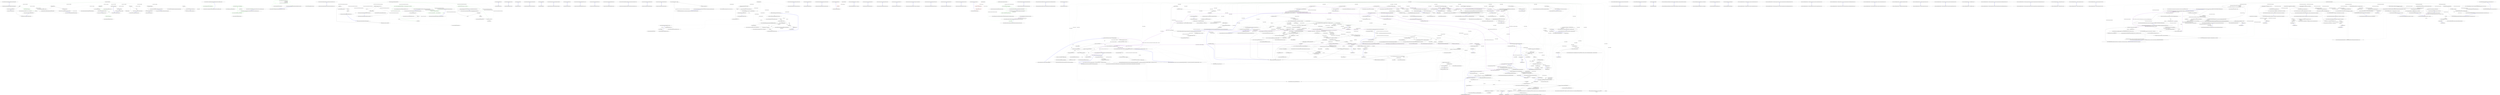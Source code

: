 digraph  {
m1_0 [label="Entry Ninject.Planning.Strategies.IPlanningStrategy.Execute(Ninject.Planning.IPlan)", span="21-21", cluster="Ninject.Planning.Strategies.IPlanningStrategy.Execute(Ninject.Planning.IPlan)", file="BindingBuilder.cs"];
m1_1 [label="Exit Ninject.Planning.Strategies.IPlanningStrategy.Execute(Ninject.Planning.IPlan)", span="21-21", cluster="Ninject.Planning.Strategies.IPlanningStrategy.Execute(Ninject.Planning.IPlan)", file="BindingBuilder.cs"];
m3_19 [label="Entry Ninject.Modules.ModuleBase.Unload()", span="41-41", cluster="Ninject.Modules.ModuleBase.Unload()", file="CompiledModuleLoaderPlugin.cs"];
m3_22 [label="Exit Ninject.Modules.ModuleBase.Unload()", span="41-41", cluster="Ninject.Modules.ModuleBase.Unload()", file="CompiledModuleLoaderPlugin.cs"];
m3_29 [label="Entry Ninject.Modules.ModuleBase.AddBinding(Ninject.Bindings.IBinding)", span="52-52", cluster="Ninject.Modules.ModuleBase.AddBinding(Ninject.Bindings.IBinding)", file="CompiledModuleLoaderPlugin.cs"];
m3_31 [label="Bindings.Add(binding)", span="54-54", cluster="Ninject.Modules.ModuleBase.AddBinding(Ninject.Bindings.IBinding)", file="CompiledModuleLoaderPlugin.cs"];
m3_32 [label="Kernel.AddBinding(binding)", span="55-55", cluster="Ninject.Modules.ModuleBase.AddBinding(Ninject.Bindings.IBinding)", file="CompiledModuleLoaderPlugin.cs"];
m3_33 [label="Exit Ninject.Modules.ModuleBase.AddBinding(Ninject.Bindings.IBinding)", span="52-52", cluster="Ninject.Modules.ModuleBase.AddBinding(Ninject.Bindings.IBinding)", file="CompiledModuleLoaderPlugin.cs"];
m3_0 [label="Entry Ninject.Modules.ModuleBase.ModuleBase()", span="14-14", cluster="Ninject.Modules.ModuleBase.ModuleBase()", file="CompiledModuleLoaderPlugin.cs"];
m3_1 [label="Bindings = new List<IBinding>()", span="16-16", cluster="Ninject.Modules.ModuleBase.ModuleBase()", file="CompiledModuleLoaderPlugin.cs"];
m3_9 [label="Entry Ninject.Modules.ModuleBase.OnLoad(Ninject.IKernel)", span="26-26", cluster="Ninject.Modules.ModuleBase.OnLoad(Ninject.IKernel)", file="CompiledModuleLoaderPlugin.cs"];
m3_10 [label="Kernel = kernel", span="28-28", cluster="Ninject.Modules.ModuleBase.OnLoad(Ninject.IKernel)", file="CompiledModuleLoaderPlugin.cs"];
m3_11 [label="Load()", span="29-29", cluster="Ninject.Modules.ModuleBase.OnLoad(Ninject.IKernel)", file="CompiledModuleLoaderPlugin.cs"];
m3_12 [label="Exit Ninject.Modules.ModuleBase.OnLoad(Ninject.IKernel)", span="26-26", cluster="Ninject.Modules.ModuleBase.OnLoad(Ninject.IKernel)", file="CompiledModuleLoaderPlugin.cs"];
m3_36 [label="Entry Ninject.Modules.ModuleBase.RemoveBinding(Ninject.Bindings.IBinding)", span="58-58", cluster="Ninject.Modules.ModuleBase.RemoveBinding(Ninject.Bindings.IBinding)", file="CompiledModuleLoaderPlugin.cs"];
m3_37 [label="Kernel.RemoveBinding(binding)", span="60-60", cluster="Ninject.Modules.ModuleBase.RemoveBinding(Ninject.Bindings.IBinding)", file="CompiledModuleLoaderPlugin.cs"];
m3_38 [label="Exit Ninject.Modules.ModuleBase.RemoveBinding(Ninject.Bindings.IBinding)", span="58-58", cluster="Ninject.Modules.ModuleBase.RemoveBinding(Ninject.Bindings.IBinding)", file="CompiledModuleLoaderPlugin.cs"];
m3_30 [label="Entry Ninject.Bindings.BindingBuilder.BindingBuilder(Ninject.Bindings.Binding)", span="13-13", cluster="Ninject.Bindings.BindingBuilder.BindingBuilder(Ninject.Bindings.Binding)", file="CompiledModuleLoaderPlugin.cs"];
m3_6 [label="Entry Ninject.Modules.ModuleBase.ModuleBase(string)", span="20-20", cluster="Ninject.Modules.ModuleBase.ModuleBase(string)", file="CompiledModuleLoaderPlugin.cs"];
m3_7 [label="Name = name", span="23-23", cluster="Ninject.Modules.ModuleBase.ModuleBase(string)", file="CompiledModuleLoaderPlugin.cs"];
m3_8 [label="Exit Ninject.Modules.ModuleBase.ModuleBase(string)", span="20-20", cluster="Ninject.Modules.ModuleBase.ModuleBase(string)", file="CompiledModuleLoaderPlugin.cs"];
m3_4 [label="Entry System.Collections.Generic.List<T>.List()", span="0-0", cluster="System.Collections.Generic.List<T>.List()", file="CompiledModuleLoaderPlugin.cs"];
m3_34 [label="Entry System.Collections.Generic.ICollection<T>.Add(T)", span="0-0", cluster="System.Collections.Generic.ICollection<T>.Add(T)", file="CompiledModuleLoaderPlugin.cs"];
m3_14 [label="Entry Ninject.Modules.ModuleBase.OnUnload(Ninject.IKernel)", span="32-32", cluster="Ninject.Modules.ModuleBase.OnUnload(Ninject.IKernel)", file="CompiledModuleLoaderPlugin.cs"];
m3_16 [label="Bindings.Map(Kernel.RemoveBinding)", span="35-35", cluster="Ninject.Modules.ModuleBase.OnUnload(Ninject.IKernel)", color=green, community=0, file="CompiledModuleLoaderPlugin.cs"];
m3_15 [label="Unload()", span="34-34", cluster="Ninject.Modules.ModuleBase.OnUnload(Ninject.IKernel)", file="CompiledModuleLoaderPlugin.cs"];
m3_17 [label="Kernel = null", span="36-36", cluster="Ninject.Modules.ModuleBase.OnUnload(Ninject.IKernel)", file="CompiledModuleLoaderPlugin.cs"];
m3_18 [label="Exit Ninject.Modules.ModuleBase.OnUnload(Ninject.IKernel)", span="32-32", cluster="Ninject.Modules.ModuleBase.OnUnload(Ninject.IKernel)", file="CompiledModuleLoaderPlugin.cs"];
m3_20 [label="Entry System.Collections.Generic.IEnumerable<T>.Map<T>(System.Action<T>)", span="7-7", cluster="System.Collections.Generic.IEnumerable<T>.Map<T>(System.Action<T>)", file="CompiledModuleLoaderPlugin.cs"];
m3_28 [label="Entry Ninject.Bindings.Binding.Binding(System.Type)", span="15-15", cluster="Ninject.Bindings.Binding.Binding(System.Type)", file="CompiledModuleLoaderPlugin.cs"];
m3_13 [label="Entry Ninject.Modules.ModuleBase.Load()", span="39-39", cluster="Ninject.Modules.ModuleBase.Load()", file="CompiledModuleLoaderPlugin.cs"];
m3_21 [label="Exit Ninject.Modules.ModuleBase.Load()", span="39-39", cluster="Ninject.Modules.ModuleBase.Load()", file="CompiledModuleLoaderPlugin.cs"];
m3_2 [label="Name = GetType().FullName", span="17-17", cluster="Ninject.Modules.ModuleBase.ModuleBase()", file="CompiledModuleLoaderPlugin.cs"];
m3_3 [label="Exit Ninject.Modules.ModuleBase.ModuleBase()", span="14-14", cluster="Ninject.Modules.ModuleBase.ModuleBase()", file="CompiledModuleLoaderPlugin.cs"];
m3_39 [label="Entry Ninject.Infrastructure.IBindingRoot.RemoveBinding(Ninject.Bindings.IBinding)", span="10-10", cluster="Ninject.Infrastructure.IBindingRoot.RemoveBinding(Ninject.Bindings.IBinding)", file="CompiledModuleLoaderPlugin.cs"];
m3_5 [label="Entry object.GetType()", span="0-0", cluster="object.GetType()", file="CompiledModuleLoaderPlugin.cs"];
m3_35 [label="Entry Ninject.Infrastructure.IBindingRoot.AddBinding(Ninject.Bindings.IBinding)", span="9-9", cluster="Ninject.Infrastructure.IBindingRoot.AddBinding(Ninject.Bindings.IBinding)", file="CompiledModuleLoaderPlugin.cs"];
m3_23 [label="Entry Ninject.Modules.ModuleBase.Bind(System.Type)", span="45-45", cluster="Ninject.Modules.ModuleBase.Bind(System.Type)", file="CompiledModuleLoaderPlugin.cs"];
m3_24 [label="var binding = new Binding(service)", span="47-47", cluster="Ninject.Modules.ModuleBase.Bind(System.Type)", color=green, community=0, file="CompiledModuleLoaderPlugin.cs"];
m3_25 [label="AddBinding(binding)", span="48-48", cluster="Ninject.Modules.ModuleBase.Bind(System.Type)", file="CompiledModuleLoaderPlugin.cs"];
m3_26 [label="return new BindingBuilder(binding);", span="49-49", cluster="Ninject.Modules.ModuleBase.Bind(System.Type)", file="CompiledModuleLoaderPlugin.cs"];
m3_27 [label="Exit Ninject.Modules.ModuleBase.Bind(System.Type)", span="45-45", cluster="Ninject.Modules.ModuleBase.Bind(System.Type)", file="CompiledModuleLoaderPlugin.cs"];
m3_40 [label="Ninject.Modules.ModuleBase", span="", file="CompiledModuleLoaderPlugin.cs"];
m5_0 [label="Entry Ninject.Infrastructure.Language.ExtensionsForAssembly.HasNinjectModules(System.Reflection.Assembly)", span="28-28", cluster="Ninject.Infrastructure.Language.ExtensionsForAssembly.HasNinjectModules(System.Reflection.Assembly)", file="ExtensionsForAssembly.cs"];
m5_1 [label="return assembly.GetExportedTypes().Any(IsLoadableModule);", span="30-30", cluster="Ninject.Infrastructure.Language.ExtensionsForAssembly.HasNinjectModules(System.Reflection.Assembly)", color=green, community=0, file="ExtensionsForAssembly.cs"];
m5_2 [label="Exit Ninject.Infrastructure.Language.ExtensionsForAssembly.HasNinjectModules(System.Reflection.Assembly)", span="28-28", cluster="Ninject.Infrastructure.Language.ExtensionsForAssembly.HasNinjectModules(System.Reflection.Assembly)", file="ExtensionsForAssembly.cs"];
m5_5 [label="Entry Ninject.Infrastructure.Language.ExtensionsForAssembly.GetNinjectModules(System.Reflection.Assembly)", span="33-33", cluster="Ninject.Infrastructure.Language.ExtensionsForAssembly.GetNinjectModules(System.Reflection.Assembly)", file="ExtensionsForAssembly.cs"];
m5_6 [label="assembly.GetExportedTypes().Where(IsLoadableModule)", span="35-35", cluster="Ninject.Infrastructure.Language.ExtensionsForAssembly.GetNinjectModules(System.Reflection.Assembly)", color=green, community=0, file="ExtensionsForAssembly.cs"];
m5_7 [label="yield return Activator.CreateInstance(type) as INinjectModule;", span="36-36", cluster="Ninject.Infrastructure.Language.ExtensionsForAssembly.GetNinjectModules(System.Reflection.Assembly)", color=green, community=0, file="ExtensionsForAssembly.cs"];
m5_8 [label="Exit Ninject.Infrastructure.Language.ExtensionsForAssembly.GetNinjectModules(System.Reflection.Assembly)", span="33-33", cluster="Ninject.Infrastructure.Language.ExtensionsForAssembly.GetNinjectModules(System.Reflection.Assembly)", file="ExtensionsForAssembly.cs"];
m5_4 [label="Entry Unk.Any", span="", cluster="Unk.Any", file="ExtensionsForAssembly.cs"];
m5_3 [label="Entry System.Reflection.Assembly.GetExportedTypes()", span="0-0", cluster="System.Reflection.Assembly.GetExportedTypes()", file="ExtensionsForAssembly.cs"];
m5_15 [label="Entry System.Type.GetConstructor(System.Type[])", span="0-0", cluster="System.Type.GetConstructor(System.Type[])", file="ExtensionsForAssembly.cs"];
m5_11 [label="Entry Ninject.Infrastructure.Language.ExtensionsForAssembly.IsLoadableModule(System.Type)", span="39-39", cluster="Ninject.Infrastructure.Language.ExtensionsForAssembly.IsLoadableModule(System.Type)", file="ExtensionsForAssembly.cs"];
m5_12 [label="return typeof(INinjectModule).IsAssignableFrom(type)\r\n				&& !type.IsAbstract\r\n				&& !type.IsInterface\r\n				&& type.GetConstructor(Type.EmptyTypes) != null;", span="41-44", cluster="Ninject.Infrastructure.Language.ExtensionsForAssembly.IsLoadableModule(System.Type)", color=green, community=1, file="ExtensionsForAssembly.cs"];
m5_13 [label="Exit Ninject.Infrastructure.Language.ExtensionsForAssembly.IsLoadableModule(System.Type)", span="39-39", cluster="Ninject.Infrastructure.Language.ExtensionsForAssembly.IsLoadableModule(System.Type)", file="ExtensionsForAssembly.cs"];
m5_14 [label="Entry System.Type.IsAssignableFrom(System.Type)", span="0-0", cluster="System.Type.IsAssignableFrom(System.Type)", file="ExtensionsForAssembly.cs"];
m5_10 [label="Entry System.Activator.CreateInstance(System.Type)", span="0-0", cluster="System.Activator.CreateInstance(System.Type)", file="ExtensionsForAssembly.cs"];
m5_9 [label="Entry Unk.Where", span="", cluster="Unk.Where", file="ExtensionsForAssembly.cs"];
m6_0 [label="Entry Ninject.Modules.IModuleLoader.LoadModules(System.Collections.Generic.IEnumerable<string>)", span="37-37", cluster="Ninject.Modules.IModuleLoader.LoadModules(System.Collections.Generic.IEnumerable<string>)", file="FormatExtensions.cs"];
m6_1 [label="Exit Ninject.Modules.IModuleLoader.LoadModules(System.Collections.Generic.IEnumerable<string>)", span="37-37", cluster="Ninject.Modules.IModuleLoader.LoadModules(System.Collections.Generic.IEnumerable<string>)", file="FormatExtensions.cs"];
m7_23 [label="Entry System.Threading.Timer.Dispose()", span="0-0", cluster="System.Threading.Timer.Dispose()", file="GarbageCollectionCachePruner.cs"];
m7_0 [label="Entry Ninject.Activation.Caching.GarbageCollectionCachePruner.Dispose(bool)", span="42-42", cluster="Ninject.Activation.Caching.GarbageCollectionCachePruner.Dispose(bool)", file="GarbageCollectionCachePruner.cs"];
m7_1 [label="disposing && !IsDisposed && _timer != null", span="44-44", cluster="Ninject.Activation.Caching.GarbageCollectionCachePruner.Dispose(bool)", file="GarbageCollectionCachePruner.cs"];
m7_2 [label="Stop()", span="45-45", cluster="Ninject.Activation.Caching.GarbageCollectionCachePruner.Dispose(bool)", file="GarbageCollectionCachePruner.cs"];
m7_3 [label="base.Dispose(disposing)", span="48-48", cluster="Ninject.Activation.Caching.GarbageCollectionCachePruner.Dispose(bool)", file="GarbageCollectionCachePruner.cs"];
m7_4 [label="Exit Ninject.Activation.Caching.GarbageCollectionCachePruner.Dispose(bool)", span="42-42", cluster="Ninject.Activation.Caching.GarbageCollectionCachePruner.Dispose(bool)", file="GarbageCollectionCachePruner.cs"];
m7_6 [label="Entry Ninject.Infrastructure.Disposal.DisposableObject.Dispose(bool)", span="49-49", cluster="Ninject.Infrastructure.Disposal.DisposableObject.Dispose(bool)", file="GarbageCollectionCachePruner.cs"];
m7_7 [label="Entry Ninject.Activation.Caching.GarbageCollectionCachePruner.Start(Ninject.Activation.Caching.ICache)", span="55-55", cluster="Ninject.Activation.Caching.GarbageCollectionCachePruner.Start(Ninject.Activation.Caching.ICache)", file="GarbageCollectionCachePruner.cs"];
m7_12 [label="_timer = new Timer(PruneCacheIfGarbageCollectorHasRun, null, GetTimeoutInMilliseconds(), Timeout.Infinite)", span="63-63", cluster="Ninject.Activation.Caching.GarbageCollectionCachePruner.Start(Ninject.Activation.Caching.ICache)", color=green, community=0, file="GarbageCollectionCachePruner.cs"];
m7_11 [label="Cache = cache", span="62-62", cluster="Ninject.Activation.Caching.GarbageCollectionCachePruner.Start(Ninject.Activation.Caching.ICache)", file="GarbageCollectionCachePruner.cs"];
m7_9 [label="_timer != null", span="59-59", cluster="Ninject.Activation.Caching.GarbageCollectionCachePruner.Start(Ninject.Activation.Caching.ICache)", file="GarbageCollectionCachePruner.cs"];
m7_10 [label="Stop()", span="60-60", cluster="Ninject.Activation.Caching.GarbageCollectionCachePruner.Start(Ninject.Activation.Caching.ICache)", file="GarbageCollectionCachePruner.cs"];
m7_8 [label="Ensure.ArgumentNotNull(cache, ''cache'')", span="57-57", cluster="Ninject.Activation.Caching.GarbageCollectionCachePruner.Start(Ninject.Activation.Caching.ICache)", file="GarbageCollectionCachePruner.cs"];
m7_13 [label="Exit Ninject.Activation.Caching.GarbageCollectionCachePruner.Start(Ninject.Activation.Caching.ICache)", span="55-55", cluster="Ninject.Activation.Caching.GarbageCollectionCachePruner.Start(Ninject.Activation.Caching.ICache)", file="GarbageCollectionCachePruner.cs"];
m7_32 [label="Entry object.Object()", span="0-0", cluster="object.Object()", file="GarbageCollectionCachePruner.cs"];
m7_5 [label="Entry Ninject.Activation.Caching.GarbageCollectionCachePruner.Stop()", span="69-69", cluster="Ninject.Activation.Caching.GarbageCollectionCachePruner.Stop()", file="GarbageCollectionCachePruner.cs"];
m7_17 [label="_timer.Change(Timeout.Infinite, Timeout.Infinite)", span="71-71", cluster="Ninject.Activation.Caching.GarbageCollectionCachePruner.Stop()", file="GarbageCollectionCachePruner.cs"];
m7_18 [label="_timer.Dispose()", span="72-72", cluster="Ninject.Activation.Caching.GarbageCollectionCachePruner.Stop()", file="GarbageCollectionCachePruner.cs"];
m7_19 [label="_timer = null", span="73-73", cluster="Ninject.Activation.Caching.GarbageCollectionCachePruner.Stop()", file="GarbageCollectionCachePruner.cs"];
m7_20 [label="Cache = null", span="74-74", cluster="Ninject.Activation.Caching.GarbageCollectionCachePruner.Stop()", file="GarbageCollectionCachePruner.cs"];
m7_21 [label="Exit Ninject.Activation.Caching.GarbageCollectionCachePruner.Stop()", span="69-69", cluster="Ninject.Activation.Caching.GarbageCollectionCachePruner.Stop()", file="GarbageCollectionCachePruner.cs"];
m7_22 [label="Entry System.Threading.Timer.Change(int, int)", span="0-0", cluster="System.Threading.Timer.Change(int, int)", file="GarbageCollectionCachePruner.cs"];
m7_16 [label="Entry Ninject.Activation.Caching.GarbageCollectionCachePruner.GetTimeoutInMilliseconds()", span="88-88", cluster="Ninject.Activation.Caching.GarbageCollectionCachePruner.GetTimeoutInMilliseconds()", file="GarbageCollectionCachePruner.cs"];
m7_33 [label="TimeSpan interval = Settings.CachePruningInterval", span="90-90", cluster="Ninject.Activation.Caching.GarbageCollectionCachePruner.GetTimeoutInMilliseconds()", color=green, community=0, file="GarbageCollectionCachePruner.cs"];
m7_34 [label="return interval == TimeSpan.MaxValue ? -1 : (int)interval.TotalMilliseconds;", span="91-91", cluster="Ninject.Activation.Caching.GarbageCollectionCachePruner.GetTimeoutInMilliseconds()", color=green, community=0, file="GarbageCollectionCachePruner.cs"];
m7_35 [label="Exit Ninject.Activation.Caching.GarbageCollectionCachePruner.GetTimeoutInMilliseconds()", span="88-88", cluster="Ninject.Activation.Caching.GarbageCollectionCachePruner.GetTimeoutInMilliseconds()", file="GarbageCollectionCachePruner.cs"];
m7_24 [label="Entry Ninject.Activation.Caching.GarbageCollectionCachePruner.PruneCacheIfGarbageCollectorHasRun(object)", span="77-77", cluster="Ninject.Activation.Caching.GarbageCollectionCachePruner.PruneCacheIfGarbageCollectorHasRun(object)", file="GarbageCollectionCachePruner.cs"];
m7_29 [label="_timer.Change(GetTimeoutInMilliseconds(), Timeout.Infinite)", span="85-85", cluster="Ninject.Activation.Caching.GarbageCollectionCachePruner.PruneCacheIfGarbageCollectorHasRun(object)", color=green, community=0, file="GarbageCollectionCachePruner.cs"];
m7_28 [label="_indicator.Target = new object()", span="83-83", cluster="Ninject.Activation.Caching.GarbageCollectionCachePruner.PruneCacheIfGarbageCollectorHasRun(object)", file="GarbageCollectionCachePruner.cs"];
m7_25 [label="_indicator.IsAlive", span="79-79", cluster="Ninject.Activation.Caching.GarbageCollectionCachePruner.PruneCacheIfGarbageCollectorHasRun(object)", file="GarbageCollectionCachePruner.cs"];
m7_27 [label="Cache.Prune()", span="82-82", cluster="Ninject.Activation.Caching.GarbageCollectionCachePruner.PruneCacheIfGarbageCollectorHasRun(object)", file="GarbageCollectionCachePruner.cs"];
m7_26 [label="return;", span="80-80", cluster="Ninject.Activation.Caching.GarbageCollectionCachePruner.PruneCacheIfGarbageCollectorHasRun(object)", file="GarbageCollectionCachePruner.cs"];
m7_30 [label="Exit Ninject.Activation.Caching.GarbageCollectionCachePruner.PruneCacheIfGarbageCollectorHasRun(object)", span="77-77", cluster="Ninject.Activation.Caching.GarbageCollectionCachePruner.PruneCacheIfGarbageCollectorHasRun(object)", file="GarbageCollectionCachePruner.cs"];
m7_15 [label="Entry System.Threading.Timer.Timer(System.Threading.TimerCallback, object, int, int)", span="0-0", cluster="System.Threading.Timer.Timer(System.Threading.TimerCallback, object, int, int)", file="GarbageCollectionCachePruner.cs"];
m7_31 [label="Entry Ninject.Activation.Caching.ICache.Prune()", span="44-44", cluster="Ninject.Activation.Caching.ICache.Prune()", file="GarbageCollectionCachePruner.cs"];
m7_14 [label="Entry Ninject.Infrastructure.Ensure.ArgumentNotNull(object, string)", span="24-24", cluster="Ninject.Infrastructure.Ensure.ArgumentNotNull(object, string)", file="GarbageCollectionCachePruner.cs"];
m7_36 [label="Ninject.Activation.Caching.GarbageCollectionCachePruner", span="", file="GarbageCollectionCachePruner.cs"];
m8_2 [label="Entry Ninject.IKernel.HasModule(string)", span="56-56", cluster="Ninject.IKernel.HasModule(string)", file="IKernel.cs"];
m8_3 [label="Exit Ninject.IKernel.HasModule(string)", span="56-56", cluster="Ninject.IKernel.HasModule(string)", file="IKernel.cs"];
m8_10 [label="Entry Ninject.IKernel.GetBindings(System.Type)", span="82-82", cluster="Ninject.IKernel.GetBindings(System.Type)", file="IKernel.cs"];
m8_11 [label="Exit Ninject.IKernel.GetBindings(System.Type)", span="82-82", cluster="Ninject.IKernel.GetBindings(System.Type)", file="IKernel.cs"];
m8_0 [label="Entry Ninject.IKernel.GetModules()", span="49-49", cluster="Ninject.IKernel.GetModules()", file="IKernel.cs"];
m8_1 [label="Exit Ninject.IKernel.GetModules()", span="49-49", cluster="Ninject.IKernel.GetModules()", file="IKernel.cs"];
m8_4 [label="Entry Ninject.IKernel.LoadModule(Ninject.Modules.INinjectModule)", span="62-62", cluster="Ninject.IKernel.LoadModule(Ninject.Modules.INinjectModule)", file="IKernel.cs"];
m8_5 [label="Exit Ninject.IKernel.LoadModule(Ninject.Modules.INinjectModule)", span="62-62", cluster="Ninject.IKernel.LoadModule(Ninject.Modules.INinjectModule)", file="IKernel.cs"];
m8_12 [label="Entry Ninject.IKernel.BeginBlock()", span="88-88", cluster="Ninject.IKernel.BeginBlock()", file="IKernel.cs"];
m8_13 [label="Exit Ninject.IKernel.BeginBlock()", span="88-88", cluster="Ninject.IKernel.BeginBlock()", file="IKernel.cs"];
m8_8 [label="Entry Ninject.IKernel.Inject(object, params Ninject.Parameters.IParameter[])", span="75-75", cluster="Ninject.IKernel.Inject(object, params Ninject.Parameters.IParameter[])", file="IKernel.cs"];
m8_9 [label="Exit Ninject.IKernel.Inject(object, params Ninject.Parameters.IParameter[])", span="75-75", cluster="Ninject.IKernel.Inject(object, params Ninject.Parameters.IParameter[])", file="IKernel.cs"];
m8_6 [label="Entry Ninject.IKernel.UnloadModule(string)", span="68-68", cluster="Ninject.IKernel.UnloadModule(string)", file="IKernel.cs"];
m8_7 [label="Exit Ninject.IKernel.UnloadModule(string)", span="68-68", cluster="Ninject.IKernel.UnloadModule(string)", file="IKernel.cs"];
m9_4 [label="Entry Ninject.Modules.IModuleLoader.FindAndLoadModules(string, bool)", span="51-51", cluster="Ninject.Modules.IModuleLoader.FindAndLoadModules(string, bool)", file="IModuleLoader.cs"];
m9_5 [label="Exit Ninject.Modules.IModuleLoader.FindAndLoadModules(string, bool)", span="51-51", cluster="Ninject.Modules.IModuleLoader.FindAndLoadModules(string, bool)", file="IModuleLoader.cs"];
m9_0 [label="Entry Ninject.Modules.IModuleLoader.LoadModules(string)", span="38-38", cluster="Ninject.Modules.IModuleLoader.LoadModules(string)", file="IModuleLoader.cs"];
m9_1 [label="Exit Ninject.Modules.IModuleLoader.LoadModules(string)", span="38-38", cluster="Ninject.Modules.IModuleLoader.LoadModules(string)", file="IModuleLoader.cs"];
m9_2 [label="Entry Ninject.Modules.IModuleLoader.FindAndLoadModules(string)", span="44-44", cluster="Ninject.Modules.IModuleLoader.FindAndLoadModules(string)", file="IModuleLoader.cs"];
m9_3 [label="Exit Ninject.Modules.IModuleLoader.FindAndLoadModules(string)", span="44-44", cluster="Ninject.Modules.IModuleLoader.FindAndLoadModules(string)", file="IModuleLoader.cs"];
m10_0 [label="Entry Ninject.Modules.IModuleLoaderPlugin.LoadModules(System.Collections.Generic.IEnumerable<string>)", span="38-38", cluster="Ninject.Modules.IModuleLoaderPlugin.LoadModules(System.Collections.Generic.IEnumerable<string>)", file="IModuleLoaderPlugin.cs"];
m10_1 [label="Exit Ninject.Modules.IModuleLoaderPlugin.LoadModules(System.Collections.Generic.IEnumerable<string>)", span="38-38", cluster="Ninject.Modules.IModuleLoaderPlugin.LoadModules(System.Collections.Generic.IEnumerable<string>)", file="IModuleLoaderPlugin.cs"];
m12_0 [label="Entry Ninject.Modules.INinjectModule.OnLoad(Ninject.IKernel)", span="42-42", cluster="Ninject.Modules.INinjectModule.OnLoad(Ninject.IKernel)", file="INinjectModule.cs"];
m12_1 [label="Exit Ninject.Modules.INinjectModule.OnLoad(Ninject.IKernel)", span="42-42", cluster="Ninject.Modules.INinjectModule.OnLoad(Ninject.IKernel)", file="INinjectModule.cs"];
m12_2 [label="Entry Ninject.Modules.INinjectModule.OnUnload(Ninject.IKernel)", span="48-48", cluster="Ninject.Modules.INinjectModule.OnUnload(Ninject.IKernel)", file="INinjectModule.cs"];
m12_3 [label="Exit Ninject.Modules.INinjectModule.OnUnload(Ninject.IKernel)", span="48-48", cluster="Ninject.Modules.INinjectModule.OnUnload(Ninject.IKernel)", file="INinjectModule.cs"];
m14_12 [label="Entry System.Threading.ReaderWriterLock.AcquireReaderLock(int)", span="0-0", cluster="System.Threading.ReaderWriterLock.AcquireReaderLock(int)", file="IRequest.cs"];
m14_13 [label="Entry System.Collections.Generic.Dictionary<TKey, TValue>.TryGetValue(TKey, out TValue)", span="0-0", cluster="System.Collections.Generic.Dictionary<TKey, TValue>.TryGetValue(TKey, out TValue)", file="IRequest.cs"];
m14_0 [label="Entry Ninject.Planning.Planner.Planner(System.Collections.Generic.IEnumerable<Ninject.Planning.Strategies.IPlanningStrategy>)", span="46-46", cluster="Ninject.Planning.Planner.Planner(System.Collections.Generic.IEnumerable<Ninject.Planning.Strategies.IPlanningStrategy>)", file="IRequest.cs"];
m14_1 [label="Ensure.ArgumentNotNull(strategies, ''strategies'')", span="48-48", cluster="Ninject.Planning.Planner.Planner(System.Collections.Generic.IEnumerable<Ninject.Planning.Strategies.IPlanningStrategy>)", file="IRequest.cs"];
m14_2 [label="this.Strategies = strategies.ToList()", span="49-49", cluster="Ninject.Planning.Planner.Planner(System.Collections.Generic.IEnumerable<Ninject.Planning.Strategies.IPlanningStrategy>)", file="IRequest.cs"];
m14_3 [label="Exit Ninject.Planning.Planner.Planner(System.Collections.Generic.IEnumerable<Ninject.Planning.Strategies.IPlanningStrategy>)", span="46-46", cluster="Ninject.Planning.Planner.Planner(System.Collections.Generic.IEnumerable<Ninject.Planning.Strategies.IPlanningStrategy>)", file="IRequest.cs"];
m14_30 [label="Entry System.Collections.Generic.Dictionary<TKey, TValue>.Add(TKey, TValue)", span="0-0", cluster="System.Collections.Generic.Dictionary<TKey, TValue>.Add(TKey, TValue)", file="IRequest.cs"];
m14_35 [label="Entry Ninject.Planning.Strategies.IPlanningStrategy.Execute(Ninject.Planning.IPlan)", span="25-25", cluster="Ninject.Planning.Strategies.IPlanningStrategy.Execute(Ninject.Planning.IPlan)", file="IRequest.cs"];
m14_19 [label="Entry Ninject.Planning.Plan.Plan(System.Type)", span="44-44", cluster="Ninject.Planning.Plan.Plan(System.Type)", file="IRequest.cs"];
m14_6 [label="Entry Ninject.Planning.Planner.GetPlan(System.Type)", span="62-62", cluster="Ninject.Planning.Planner.GetPlan(System.Type)", file="IRequest.cs"];
m14_7 [label="Ensure.ArgumentNotNull(type, ''type'')", span="64-64", cluster="Ninject.Planning.Planner.GetPlan(System.Type)", file="IRequest.cs"];
m14_10 [label="return this.plans.TryGetValue(type, out plan) ? plan : this.CreateNewPlan(type);", span="70-70", cluster="Ninject.Planning.Planner.GetPlan(System.Type)", file="IRequest.cs"];
m14_8 [label="this.plannerLock.AcquireReaderLock(Timeout.Infinite)", span="66-66", cluster="Ninject.Planning.Planner.GetPlan(System.Type)", file="IRequest.cs"];
m14_9 [label="IPlan plan", span="69-69", cluster="Ninject.Planning.Planner.GetPlan(System.Type)", file="IRequest.cs"];
m14_11 [label="Exit Ninject.Planning.Planner.GetPlan(System.Type)", span="62-62", cluster="Ninject.Planning.Planner.GetPlan(System.Type)", file="IRequest.cs"];
m14_29 [label="Entry System.Threading.ReaderWriterLock.UpgradeToWriterLock(int)", span="0-0", cluster="System.Threading.ReaderWriterLock.UpgradeToWriterLock(int)", file="IRequest.cs"];
m14_5 [label="Entry System.Collections.Generic.IEnumerable<TSource>.ToList<TSource>()", span="0-0", cluster="System.Collections.Generic.IEnumerable<TSource>.ToList<TSource>()", file="IRequest.cs"];
m14_31 [label="Entry System.Collections.Generic.IEnumerable<T>.Map<T>(System.Action<T>)", span="28-28", cluster="System.Collections.Generic.IEnumerable<T>.Map<T>(System.Action<T>)", file="IRequest.cs"];
m14_15 [label="Entry Ninject.Planning.Planner.CreateEmptyPlan(System.Type)", span="83-83", cluster="Ninject.Planning.Planner.CreateEmptyPlan(System.Type)", file="IRequest.cs"];
m14_16 [label="Ensure.ArgumentNotNull(type, ''type'')", span="85-85", cluster="Ninject.Planning.Planner.CreateEmptyPlan(System.Type)", file="IRequest.cs"];
m14_17 [label="return new Plan(type);", span="86-86", cluster="Ninject.Planning.Planner.CreateEmptyPlan(System.Type)", file="IRequest.cs"];
m14_18 [label="Exit Ninject.Planning.Planner.CreateEmptyPlan(System.Type)", span="83-83", cluster="Ninject.Planning.Planner.CreateEmptyPlan(System.Type)", file="IRequest.cs"];
m14_32 [label="Entry lambda expression", span="108-108", cluster="lambda expression", file="IRequest.cs"];
m14_33 [label="s.Execute(plan)", span="108-108", cluster="lambda expression", file="IRequest.cs"];
m14_34 [label="Exit lambda expression", span="108-108", cluster="lambda expression", file="IRequest.cs"];
m14_4 [label="Entry Ninject.Infrastructure.Ensure.ArgumentNotNull(object, string)", span="17-17", cluster="Ninject.Infrastructure.Ensure.ArgumentNotNull(object, string)", file="IRequest.cs"];
m14_14 [label="Entry Ninject.Planning.Planner.CreateNewPlan(System.Type)", span="95-95", cluster="Ninject.Planning.Planner.CreateNewPlan(System.Type)", file="IRequest.cs"];
m14_20 [label="var lockCooki = this.plannerLock.UpgradeToWriterLock(Timeout.Infinite)", span="97-97", cluster="Ninject.Planning.Planner.CreateNewPlan(System.Type)", file="IRequest.cs"];
m14_22 [label="this.plans.TryGetValue(type, out plan)", span="101-101", cluster="Ninject.Planning.Planner.CreateNewPlan(System.Type)", file="IRequest.cs"];
m14_24 [label="plan = this.CreateEmptyPlan(type)", span="106-106", cluster="Ninject.Planning.Planner.CreateNewPlan(System.Type)", file="IRequest.cs"];
m14_25 [label="this.plans.Add(type, plan)", span="107-107", cluster="Ninject.Planning.Planner.CreateNewPlan(System.Type)", file="IRequest.cs"];
m14_21 [label="IPlan plan", span="100-100", cluster="Ninject.Planning.Planner.CreateNewPlan(System.Type)", file="IRequest.cs"];
m14_23 [label="return plan;", span="103-103", cluster="Ninject.Planning.Planner.CreateNewPlan(System.Type)", file="IRequest.cs"];
m14_26 [label="this.Strategies.Map(s => s.Execute(plan))", span="108-108", cluster="Ninject.Planning.Planner.CreateNewPlan(System.Type)", file="IRequest.cs"];
m14_27 [label="return plan;", span="110-110", cluster="Ninject.Planning.Planner.CreateNewPlan(System.Type)", file="IRequest.cs"];
m14_28 [label="Exit Ninject.Planning.Planner.CreateNewPlan(System.Type)", span="95-95", cluster="Ninject.Planning.Planner.CreateNewPlan(System.Type)", file="IRequest.cs"];
m14_36 [label="Ninject.Planning.Planner", span="", file="IRequest.cs"];
m14_37 [label=plan, span="", file="IRequest.cs"];
m15_2 [label="Entry Ninject.Activation.Caching.ICache.TryGet(Ninject.Activation.IContext)", span="39-39", cluster="Ninject.Activation.Caching.ICache.TryGet(Ninject.Activation.IContext)", file="KernelBase.cs"];
m15_3 [label="Exit Ninject.Activation.Caching.ICache.TryGet(Ninject.Activation.IContext)", span="39-39", cluster="Ninject.Activation.Caching.ICache.TryGet(Ninject.Activation.IContext)", file="KernelBase.cs"];
m15_4 [label="Entry Ninject.Activation.Caching.ICache.Prune()", span="44-44", cluster="Ninject.Activation.Caching.ICache.Prune()", file="KernelBase.cs"];
m15_5 [label="Exit Ninject.Activation.Caching.ICache.Prune()", span="44-44", cluster="Ninject.Activation.Caching.ICache.Prune()", file="KernelBase.cs"];
m15_0 [label="Entry Ninject.Activation.Caching.ICache.Remember(Ninject.Activation.IContext)", span="32-32", cluster="Ninject.Activation.Caching.ICache.Remember(Ninject.Activation.IContext)", file="KernelBase.cs"];
m15_1 [label="Exit Ninject.Activation.Caching.ICache.Remember(Ninject.Activation.IContext)", span="32-32", cluster="Ninject.Activation.Caching.ICache.Remember(Ninject.Activation.IContext)", file="KernelBase.cs"];
m16_0 [label="Entry Ninject.Tests.Fakes.Knife.Knife(string)", span="7-7", cluster="Ninject.Tests.Fakes.Knife.Knife(string)", file="Knife.cs"];
m16_1 [label="_name = name", span="9-9", cluster="Ninject.Tests.Fakes.Knife.Knife(string)", color=red, community=0, file="Knife.cs"];
m16_2 [label="Exit Ninject.Tests.Fakes.Knife.Knife(string)", span="7-7", cluster="Ninject.Tests.Fakes.Knife.Knife(string)", file="Knife.cs"];
m16_3 [label="Ninject.Tests.Fakes.Knife", span="", file="Knife.cs"];
m17_0 [label="Entry Ninject.Syntax.IBindingNamedSyntax<T>.Named(string)", span="37-37", cluster="Ninject.Syntax.IBindingNamedSyntax<T>.Named(string)", file="ModuleLoader.cs"];
m17_1 [label="Exit Ninject.Syntax.IBindingNamedSyntax<T>.Named(string)", span="37-37", cluster="Ninject.Syntax.IBindingNamedSyntax<T>.Named(string)", file="ModuleLoader.cs"];
m22_8 [label="Entry Ninject.Components.IComponentContainer.GetAll<T>()", span="59-59", cluster="Ninject.Components.IComponentContainer.GetAll<T>()", file="NinjectModule.cs"];
m22_9 [label="Exit Ninject.Components.IComponentContainer.GetAll<T>()", span="59-59", cluster="Ninject.Components.IComponentContainer.GetAll<T>()", file="NinjectModule.cs"];
m22_12 [label="Entry Ninject.Components.IComponentContainer.GetAll(System.Type)", span="73-73", cluster="Ninject.Components.IComponentContainer.GetAll(System.Type)", file="NinjectModule.cs"];
m22_13 [label="Exit Ninject.Components.IComponentContainer.GetAll(System.Type)", span="73-73", cluster="Ninject.Components.IComponentContainer.GetAll(System.Type)", file="NinjectModule.cs"];
m22_6 [label="Entry Ninject.Components.IComponentContainer.Get<T>()", span="52-52", cluster="Ninject.Components.IComponentContainer.Get<T>()", file="NinjectModule.cs"];
m22_7 [label="Exit Ninject.Components.IComponentContainer.Get<T>()", span="52-52", cluster="Ninject.Components.IComponentContainer.Get<T>()", file="NinjectModule.cs"];
m22_0 [label="Entry Ninject.Components.IComponentContainer.Add<TComponent, TImplementation>()", span="31-31", cluster="Ninject.Components.IComponentContainer.Add<TComponent, TImplementation>()", file="NinjectModule.cs"];
m22_1 [label="Exit Ninject.Components.IComponentContainer.Add<TComponent, TImplementation>()", span="31-31", cluster="Ninject.Components.IComponentContainer.Add<TComponent, TImplementation>()", file="NinjectModule.cs"];
m22_4 [label="Entry Ninject.Components.IComponentContainer.RemoveAll(System.Type)", span="45-45", cluster="Ninject.Components.IComponentContainer.RemoveAll(System.Type)", file="NinjectModule.cs"];
m22_5 [label="Exit Ninject.Components.IComponentContainer.RemoveAll(System.Type)", span="45-45", cluster="Ninject.Components.IComponentContainer.RemoveAll(System.Type)", file="NinjectModule.cs"];
m22_2 [label="Entry Ninject.Components.IComponentContainer.RemoveAll<T>()", span="39-39", cluster="Ninject.Components.IComponentContainer.RemoveAll<T>()", file="NinjectModule.cs"];
m22_3 [label="Exit Ninject.Components.IComponentContainer.RemoveAll<T>()", span="39-39", cluster="Ninject.Components.IComponentContainer.RemoveAll<T>()", file="NinjectModule.cs"];
m22_10 [label="Entry Ninject.Components.IComponentContainer.Get(System.Type)", span="66-66", cluster="Ninject.Components.IComponentContainer.Get(System.Type)", file="NinjectModule.cs"];
m22_11 [label="Exit Ninject.Components.IComponentContainer.Get(System.Type)", span="66-66", cluster="Ninject.Components.IComponentContainer.Get(System.Type)", file="NinjectModule.cs"];
m23_0 [label="Entry Ninject.NinjectSettings.NinjectSettings()", span="40-40", cluster="Ninject.NinjectSettings.NinjectSettings()", file="NinjectSettings.cs"];
m23_1 [label="InjectAttribute = typeof(InjectAttribute)", span="42-42", cluster="Ninject.NinjectSettings.NinjectSettings()", color=red, community=0, file="NinjectSettings.cs"];
m23_2 [label="CachePruningIntervalMs = 1000", span="43-43", cluster="Ninject.NinjectSettings.NinjectSettings()", color=red, community=0, file="NinjectSettings.cs"];
m23_3 [label="Exit Ninject.NinjectSettings.NinjectSettings()", span="40-40", cluster="Ninject.NinjectSettings.NinjectSettings()", file="NinjectSettings.cs"];
m23_4 [label="Ninject.NinjectSettings", span="", file="NinjectSettings.cs"];
m24_7 [label="Entry Ninject.Selection.ISelector.SelectMethodsForInterception(System.Type)", span="19-19", cluster="Ninject.Selection.ISelector.SelectMethodsForInterception(System.Type)", file="ReflectionInjectorFactory.cs"];
m24_9 [label="Entry Ninject.Planning.IPlan.Add(Ninject.Planning.Directives.IDirective)", span="10-10", cluster="Ninject.Planning.IPlan.Add(Ninject.Planning.Directives.IDirective)", file="ReflectionInjectorFactory.cs"];
m24_0 [label="Entry Ninject.Planning.Strategies.MethodInterceptionStrategy.MethodInterceptionStrategy(Ninject.Selection.ISelector)", span="12-12", cluster="Ninject.Planning.Strategies.MethodInterceptionStrategy.MethodInterceptionStrategy(Ninject.Selection.ISelector)", file="ReflectionInjectorFactory.cs"];
m24_1 [label="Selector = selector", span="14-14", cluster="Ninject.Planning.Strategies.MethodInterceptionStrategy.MethodInterceptionStrategy(Ninject.Selection.ISelector)", color=green, community=0, file="ReflectionInjectorFactory.cs"];
m24_2 [label="Exit Ninject.Planning.Strategies.MethodInterceptionStrategy.MethodInterceptionStrategy(Ninject.Selection.ISelector)", span="12-12", cluster="Ninject.Planning.Strategies.MethodInterceptionStrategy.MethodInterceptionStrategy(Ninject.Selection.ISelector)", file="ReflectionInjectorFactory.cs"];
m24_3 [label="Entry Ninject.Planning.Strategies.MethodInterceptionStrategy.Execute(Ninject.Planning.IPlan)", span="17-17", cluster="Ninject.Planning.Strategies.MethodInterceptionStrategy.Execute(Ninject.Planning.IPlan)", file="ReflectionInjectorFactory.cs"];
m24_4 [label="Selector.SelectMethodsForInterception(plan.Type)", span="19-19", cluster="Ninject.Planning.Strategies.MethodInterceptionStrategy.Execute(Ninject.Planning.IPlan)", color=green, community=0, file="ReflectionInjectorFactory.cs"];
m24_5 [label="plan.Add(new StaticMethodInterceptionDirective(method))", span="20-20", cluster="Ninject.Planning.Strategies.MethodInterceptionStrategy.Execute(Ninject.Planning.IPlan)", color=green, community=0, file="ReflectionInjectorFactory.cs"];
m24_6 [label="Exit Ninject.Planning.Strategies.MethodInterceptionStrategy.Execute(Ninject.Planning.IPlan)", span="17-17", cluster="Ninject.Planning.Strategies.MethodInterceptionStrategy.Execute(Ninject.Planning.IPlan)", file="ReflectionInjectorFactory.cs"];
m24_8 [label="Entry Ninject.Planning.Directives.StaticMethodInterceptionDirective.StaticMethodInterceptionDirective(System.Reflection.MethodInfo)", span="9-9", cluster="Ninject.Planning.Directives.StaticMethodInterceptionDirective.StaticMethodInterceptionDirective(System.Reflection.MethodInfo)", file="ReflectionInjectorFactory.cs"];
m24_10 [label="Ninject.Planning.Strategies.MethodInterceptionStrategy", span="", file="ReflectionInjectorFactory.cs"];
m26_0 [label="Entry Ninject.Activation.IRequest.Matches(Ninject.Planning.Bindings.IBinding)", span="75-75", cluster="Ninject.Activation.IRequest.Matches(Ninject.Planning.Bindings.IBinding)", file="RequestScopeTests.cs"];
m26_1 [label="Exit Ninject.Activation.IRequest.Matches(Ninject.Planning.Bindings.IBinding)", span="75-75", cluster="Ninject.Activation.IRequest.Matches(Ninject.Planning.Bindings.IBinding)", file="RequestScopeTests.cs"];
m26_4 [label="Entry Ninject.Activation.IRequest.CreateChild(System.Type, Ninject.Activation.IContext, Ninject.Planning.Targets.ITarget)", span="90-90", cluster="Ninject.Activation.IRequest.CreateChild(System.Type, Ninject.Activation.IContext, Ninject.Planning.Targets.ITarget)", file="RequestScopeTests.cs"];
m26_5 [label="Exit Ninject.Activation.IRequest.CreateChild(System.Type, Ninject.Activation.IContext, Ninject.Planning.Targets.ITarget)", span="90-90", cluster="Ninject.Activation.IRequest.CreateChild(System.Type, Ninject.Activation.IContext, Ninject.Planning.Targets.ITarget)", file="RequestScopeTests.cs"];
m26_2 [label="Entry Ninject.Activation.IRequest.GetScope()", span="81-81", cluster="Ninject.Activation.IRequest.GetScope()", file="RequestScopeTests.cs"];
m26_3 [label="Exit Ninject.Activation.IRequest.GetScope()", span="81-81", cluster="Ninject.Activation.IRequest.GetScope()", file="RequestScopeTests.cs"];
m28_113 [label="Entry Ninject.KernelBase.Inject(object, params Ninject.Parameters.IParameter[])", span="270-270", cluster="Ninject.KernelBase.Inject(object, params Ninject.Parameters.IParameter[])", file="StandardKernelTests.cs"];
m28_114 [label="Ensure.ArgumentNotNull(instance, ''instance'')", span="272-272", cluster="Ninject.KernelBase.Inject(object, params Ninject.Parameters.IParameter[])", file="StandardKernelTests.cs"];
m28_115 [label="Ensure.ArgumentNotNull(parameters, ''parameters'')", span="273-273", cluster="Ninject.KernelBase.Inject(object, params Ninject.Parameters.IParameter[])", file="StandardKernelTests.cs"];
m28_116 [label="Type service = instance.GetType()", span="275-275", cluster="Ninject.KernelBase.Inject(object, params Ninject.Parameters.IParameter[])", file="StandardKernelTests.cs"];
m28_120 [label="var request = this.CreateRequest(service, null, parameters, false, false)", span="281-281", cluster="Ninject.KernelBase.Inject(object, params Ninject.Parameters.IParameter[])", file="StandardKernelTests.cs"];
m28_123 [label="var reference = new InstanceReference { Instance = instance }", span="286-286", cluster="Ninject.KernelBase.Inject(object, params Ninject.Parameters.IParameter[])", file="StandardKernelTests.cs"];
m28_117 [label="var planner = this.Components.Get<IPlanner>()", span="277-277", cluster="Ninject.KernelBase.Inject(object, params Ninject.Parameters.IParameter[])", file="StandardKernelTests.cs"];
m28_119 [label="var binding = new Binding(service)", span="280-280", cluster="Ninject.KernelBase.Inject(object, params Ninject.Parameters.IParameter[])", file="StandardKernelTests.cs"];
m28_122 [label="context.Plan = planner.GetPlan(service)", span="284-284", cluster="Ninject.KernelBase.Inject(object, params Ninject.Parameters.IParameter[])", file="StandardKernelTests.cs"];
m28_118 [label="var pipeline = this.Components.Get<IPipeline>()", span="278-278", cluster="Ninject.KernelBase.Inject(object, params Ninject.Parameters.IParameter[])", file="StandardKernelTests.cs"];
m28_124 [label="pipeline.Activate(context, reference)", span="287-287", cluster="Ninject.KernelBase.Inject(object, params Ninject.Parameters.IParameter[])", file="StandardKernelTests.cs"];
m28_121 [label="var context = this.CreateContext(request, binding)", span="282-282", cluster="Ninject.KernelBase.Inject(object, params Ninject.Parameters.IParameter[])", file="StandardKernelTests.cs"];
m28_125 [label="Exit Ninject.KernelBase.Inject(object, params Ninject.Parameters.IParameter[])", span="270-270", cluster="Ninject.KernelBase.Inject(object, params Ninject.Parameters.IParameter[])", file="StandardKernelTests.cs"];
m28_6 [label="Entry Ninject.KernelBase.KernelBase(Ninject.Components.IComponentContainer, Ninject.INinjectSettings, params Ninject.Modules.INinjectModule[])", span="76-76", cluster="Ninject.KernelBase.KernelBase(Ninject.Components.IComponentContainer, Ninject.INinjectSettings, params Ninject.Modules.INinjectModule[])", file="StandardKernelTests.cs"];
m28_7 [label="Ensure.ArgumentNotNull(components, ''components'')", span="78-78", cluster="Ninject.KernelBase.KernelBase(Ninject.Components.IComponentContainer, Ninject.INinjectSettings, params Ninject.Modules.INinjectModule[])", file="StandardKernelTests.cs"];
m28_8 [label="Ensure.ArgumentNotNull(settings, ''settings'')", span="79-79", cluster="Ninject.KernelBase.KernelBase(Ninject.Components.IComponentContainer, Ninject.INinjectSettings, params Ninject.Modules.INinjectModule[])", file="StandardKernelTests.cs"];
m28_9 [label="Ensure.ArgumentNotNull(modules, ''modules'')", span="80-80", cluster="Ninject.KernelBase.KernelBase(Ninject.Components.IComponentContainer, Ninject.INinjectSettings, params Ninject.Modules.INinjectModule[])", file="StandardKernelTests.cs"];
m28_10 [label="this.Settings = settings", span="82-82", cluster="Ninject.KernelBase.KernelBase(Ninject.Components.IComponentContainer, Ninject.INinjectSettings, params Ninject.Modules.INinjectModule[])", file="StandardKernelTests.cs"];
m28_11 [label="this.Components = components", span="84-84", cluster="Ninject.KernelBase.KernelBase(Ninject.Components.IComponentContainer, Ninject.INinjectSettings, params Ninject.Modules.INinjectModule[])", file="StandardKernelTests.cs"];
m28_12 [label="components.Kernel = this", span="85-85", cluster="Ninject.KernelBase.KernelBase(Ninject.Components.IComponentContainer, Ninject.INinjectSettings, params Ninject.Modules.INinjectModule[])", file="StandardKernelTests.cs"];
m28_19 [label="this.Load(modules)", span="99-99", cluster="Ninject.KernelBase.KernelBase(Ninject.Components.IComponentContainer, Ninject.INinjectSettings, params Ninject.Modules.INinjectModule[])", file="StandardKernelTests.cs"];
m28_13 [label="this.AddComponents()", span="87-87", cluster="Ninject.KernelBase.KernelBase(Ninject.Components.IComponentContainer, Ninject.INinjectSettings, params Ninject.Modules.INinjectModule[])", file="StandardKernelTests.cs"];
m28_14 [label="this.bindingPrecedenceComparer = this.Components.Get<IBindingPrecedenceComparer>()", span="89-89", cluster="Ninject.KernelBase.KernelBase(Ninject.Components.IComponentContainer, Ninject.INinjectSettings, params Ninject.Modules.INinjectModule[])", file="StandardKernelTests.cs"];
m28_15 [label="this.Bind<IKernel>().ToConstant(this).InTransientScope()", span="91-91", cluster="Ninject.KernelBase.KernelBase(Ninject.Components.IComponentContainer, Ninject.INinjectSettings, params Ninject.Modules.INinjectModule[])", file="StandardKernelTests.cs"];
m28_16 [label="this.Bind<IResolutionRoot>().ToConstant(this).InTransientScope()", span="92-92", cluster="Ninject.KernelBase.KernelBase(Ninject.Components.IComponentContainer, Ninject.INinjectSettings, params Ninject.Modules.INinjectModule[])", file="StandardKernelTests.cs"];
m28_17 [label="this.Settings.LoadExtensions", span="94-94", cluster="Ninject.KernelBase.KernelBase(Ninject.Components.IComponentContainer, Ninject.INinjectSettings, params Ninject.Modules.INinjectModule[])", file="StandardKernelTests.cs"];
m28_18 [label="this.Load(this.Settings.ExtensionSearchPatterns)", span="96-96", cluster="Ninject.KernelBase.KernelBase(Ninject.Components.IComponentContainer, Ninject.INinjectSettings, params Ninject.Modules.INinjectModule[])", file="StandardKernelTests.cs"];
m28_20 [label="Exit Ninject.KernelBase.KernelBase(Ninject.Components.IComponentContainer, Ninject.INinjectSettings, params Ninject.Modules.INinjectModule[])", span="76-76", cluster="Ninject.KernelBase.KernelBase(Ninject.Components.IComponentContainer, Ninject.INinjectSettings, params Ninject.Modules.INinjectModule[])", file="StandardKernelTests.cs"];
m28_126 [label="Entry object.GetType()", span="0-0", cluster="object.GetType()", file="StandardKernelTests.cs"];
m28_195 [label="Entry Ninject.Activation.IRequest.Matches(Ninject.Planning.Bindings.IBinding)", span="83-83", cluster="Ninject.Activation.IRequest.Matches(Ninject.Planning.Bindings.IBinding)", file="StandardKernelTests.cs"];
m28_279 [label="Entry Ninject.ActivationException.ActivationException(string)", span="30-30", cluster="Ninject.ActivationException.ActivationException(string)", file="StandardKernelTests.cs"];
m28_154 [label="Entry Ninject.KernelBase.Resolve(Ninject.Activation.IRequest)", span="334-334", cluster="Ninject.KernelBase.Resolve(Ninject.Activation.IRequest)", file="StandardKernelTests.cs"];
m28_155 [label="return this.Resolve(request, true);", span="336-336", cluster="Ninject.KernelBase.Resolve(Ninject.Activation.IRequest)", file="StandardKernelTests.cs"];
m28_156 [label="Exit Ninject.KernelBase.Resolve(Ninject.Activation.IRequest)", span="334-334", cluster="Ninject.KernelBase.Resolve(Ninject.Activation.IRequest)", file="StandardKernelTests.cs"];
m28_129 [label="Entry Ninject.KernelBase.CreateContext(Ninject.Activation.IRequest, Ninject.Planning.Bindings.IBinding)", span="456-456", cluster="Ninject.KernelBase.CreateContext(Ninject.Activation.IRequest, Ninject.Planning.Bindings.IBinding)", file="StandardKernelTests.cs"];
m28_223 [label="Ensure.ArgumentNotNull(request, ''request'')", span="458-458", cluster="Ninject.KernelBase.CreateContext(Ninject.Activation.IRequest, Ninject.Planning.Bindings.IBinding)", file="StandardKernelTests.cs"];
m28_224 [label="Ensure.ArgumentNotNull(binding, ''binding'')", span="459-459", cluster="Ninject.KernelBase.CreateContext(Ninject.Activation.IRequest, Ninject.Planning.Bindings.IBinding)", file="StandardKernelTests.cs"];
m28_225 [label="return new Context(this, request, binding, this.Components.Get<ICache>(), this.Components.Get<IPlanner>(), this.Components.Get<IPipeline>());", span="461-461", cluster="Ninject.KernelBase.CreateContext(Ninject.Activation.IRequest, Ninject.Planning.Bindings.IBinding)", file="StandardKernelTests.cs"];
m28_226 [label="Exit Ninject.KernelBase.CreateContext(Ninject.Activation.IRequest, Ninject.Planning.Bindings.IBinding)", span="456-456", cluster="Ninject.KernelBase.CreateContext(Ninject.Activation.IRequest, Ninject.Planning.Bindings.IBinding)", file="StandardKernelTests.cs"];
m28_60 [label="Entry Ninject.KernelBase.HasModule(string)", span="181-181", cluster="Ninject.KernelBase.HasModule(string)", file="StandardKernelTests.cs"];
m28_61 [label="Ensure.ArgumentNotNullOrEmpty(name, ''name'')", span="183-183", cluster="Ninject.KernelBase.HasModule(string)", file="StandardKernelTests.cs"];
m28_62 [label="return this.modules.ContainsKey(name);", span="184-184", cluster="Ninject.KernelBase.HasModule(string)", file="StandardKernelTests.cs"];
m28_63 [label="Exit Ninject.KernelBase.HasModule(string)", span="181-181", cluster="Ninject.KernelBase.HasModule(string)", file="StandardKernelTests.cs"];
m28_23 [label="Entry Ninject.Components.IComponentContainer.Get<T>()", span="59-59", cluster="Ninject.Components.IComponentContainer.Get<T>()", file="StandardKernelTests.cs"];
m28_24 [label="Entry Ninject.Syntax.BindingRoot.Bind<T>()", span="34-34", cluster="Ninject.Syntax.BindingRoot.Bind<T>()", file="StandardKernelTests.cs"];
m28_86 [label="Entry Unk.TryGetValue", span="", cluster="Unk.TryGetValue", file="StandardKernelTests.cs"];
m28_181 [label="Entry Ninject.Planning.Bindings.Resolvers.IBindingResolver.Resolve(Ninject.Infrastructure.Multimap<System.Type, Ninject.Planning.Bindings.IBinding>, System.Type)", span="26-26", cluster="Ninject.Planning.Bindings.Resolvers.IBindingResolver.Resolve(Ninject.Infrastructure.Multimap<System.Type, Ninject.Planning.Bindings.IBinding>, System.Type)", file="StandardKernelTests.cs"];
m28_98 [label="Entry System.Collections.Generic.IEnumerable<TSource>.SelectMany<TSource, TResult>(System.Func<TSource, System.Collections.Generic.IEnumerable<TResult>>)", span="0-0", cluster="System.Collections.Generic.IEnumerable<TSource>.SelectMany<TSource, TResult>(System.Func<TSource, System.Collections.Generic.IEnumerable<TResult>>)", file="StandardKernelTests.cs"];
m28_282 [label="Entry Unk.CreateContext", span="", cluster="Unk.CreateContext", file="StandardKernelTests.cs"];
m28_194 [label="Entry Ninject.Planning.Bindings.IBindingConfiguration.Matches(Ninject.Activation.IRequest)", span="90-90", cluster="Ninject.Planning.Bindings.IBindingConfiguration.Matches(Ninject.Activation.IRequest)", file="StandardKernelTests.cs"];
m28_27 [label="Entry Ninject.KernelBase.Load(System.Collections.Generic.IEnumerable<string>)", span="232-232", cluster="Ninject.KernelBase.Load(System.Collections.Generic.IEnumerable<string>)", file="StandardKernelTests.cs"];
m28_91 [label="var moduleLoader = this.Components.Get<IModuleLoader>()", span="234-234", cluster="Ninject.KernelBase.Load(System.Collections.Generic.IEnumerable<string>)", file="StandardKernelTests.cs"];
m28_92 [label="moduleLoader.LoadModules(filePatterns)", span="235-235", cluster="Ninject.KernelBase.Load(System.Collections.Generic.IEnumerable<string>)", file="StandardKernelTests.cs"];
m28_93 [label="Exit Ninject.KernelBase.Load(System.Collections.Generic.IEnumerable<string>)", span="232-232", cluster="Ninject.KernelBase.Load(System.Collections.Generic.IEnumerable<string>)", file="StandardKernelTests.cs"];
m28_146 [label="Entry Ninject.KernelBase.CanResolve(Ninject.Activation.IRequest, bool)", span="321-321", cluster="Ninject.KernelBase.CanResolve(Ninject.Activation.IRequest, bool)", file="StandardKernelTests.cs"];
m28_147 [label="Ensure.ArgumentNotNull(request, ''request'')", span="323-323", cluster="Ninject.KernelBase.CanResolve(Ninject.Activation.IRequest, bool)", file="StandardKernelTests.cs"];
m28_148 [label="return this.GetBindings(request.Service)\r\n                .Any(binding => (!ignoreImplicitBindings || !binding.IsImplicit) && this.SatifiesRequest(request)(binding));", span="324-325", cluster="Ninject.KernelBase.CanResolve(Ninject.Activation.IRequest, bool)", file="StandardKernelTests.cs"];
m28_149 [label="Exit Ninject.KernelBase.CanResolve(Ninject.Activation.IRequest, bool)", span="321-321", cluster="Ninject.KernelBase.CanResolve(Ninject.Activation.IRequest, bool)", file="StandardKernelTests.cs"];
m28_84 [label="Entry System.NotSupportedException.NotSupportedException(string)", span="0-0", cluster="System.NotSupportedException.NotSupportedException(string)", file="StandardKernelTests.cs"];
m28_82 [label="Entry System.Collections.Generic.IEnumerable<TSource>.ToList<TSource>()", span="0-0", cluster="System.Collections.Generic.IEnumerable<TSource>.ToList<TSource>()", file="StandardKernelTests.cs"];
m28_111 [label="Entry Unk.OnUnload", span="", cluster="Unk.OnUnload", file="StandardKernelTests.cs"];
m28_143 [label="Entry Ninject.KernelBase.GetBindings(System.Type)", span="370-370", cluster="Ninject.KernelBase.GetBindings(System.Type)", file="StandardKernelTests.cs"];
m28_167 [label="Ensure.ArgumentNotNull(service, ''service'')", span="372-372", cluster="Ninject.KernelBase.GetBindings(System.Type)", file="StandardKernelTests.cs"];
m28_169 [label="!this.bindingCache.ContainsKey(service)", span="376-376", cluster="Ninject.KernelBase.GetBindings(System.Type)", file="StandardKernelTests.cs"];
m28_171 [label="var compiledBindings = resolvers\r\n                        .SelectMany(resolver => resolver.Resolve(this.bindings, service))\r\n                        .OrderByDescending(b => b, this.bindingPrecedenceComparer).ToList()", span="380-382", cluster="Ninject.KernelBase.GetBindings(System.Type)", file="StandardKernelTests.cs"];
m28_172 [label="this.bindingCache.Add(service, compiledBindings)", span="383-383", cluster="Ninject.KernelBase.GetBindings(System.Type)", file="StandardKernelTests.cs"];
m28_174 [label="return this.bindingCache[service];", span="388-388", cluster="Ninject.KernelBase.GetBindings(System.Type)", file="StandardKernelTests.cs"];
m28_168 [label="this.bindingCache", span="374-374", cluster="Ninject.KernelBase.GetBindings(System.Type)", file="StandardKernelTests.cs"];
m28_170 [label="var resolvers = this.Components.GetAll<IBindingResolver>()", span="378-378", cluster="Ninject.KernelBase.GetBindings(System.Type)", file="StandardKernelTests.cs"];
m28_173 [label="return compiledBindings;", span="385-385", cluster="Ninject.KernelBase.GetBindings(System.Type)", file="StandardKernelTests.cs"];
m28_175 [label="Exit Ninject.KernelBase.GetBindings(System.Type)", span="370-370", cluster="Ninject.KernelBase.GetBindings(System.Type)", file="StandardKernelTests.cs"];
m28_277 [label="Entry Unk.MoveNext", span="", cluster="Unk.MoveNext", file="StandardKernelTests.cs"];
m28_4 [label="Entry Ninject.KernelBase.KernelBase(Ninject.INinjectSettings, params Ninject.Modules.INinjectModule[])", span="65-65", cluster="Ninject.KernelBase.KernelBase(Ninject.INinjectSettings, params Ninject.Modules.INinjectModule[])", file="StandardKernelTests.cs"];
m28_5 [label="Exit Ninject.KernelBase.KernelBase(Ninject.INinjectSettings, params Ninject.Modules.INinjectModule[])", span="65-65", cluster="Ninject.KernelBase.KernelBase(Ninject.INinjectSettings, params Ninject.Modules.INinjectModule[])", file="StandardKernelTests.cs"];
m28_38 [label="Entry System.IDisposable.Dispose()", span="0-0", cluster="System.IDisposable.Dispose()", file="StandardKernelTests.cs"];
m28_69 [label="Entry System.Collections.Generic.IEnumerable<TSource>.ToArray<TSource>()", span="0-0", cluster="System.Collections.Generic.IEnumerable<TSource>.ToArray<TSource>()", file="StandardKernelTests.cs"];
m28_130 [label="Entry Ninject.Planning.IPlanner.GetPlan(System.Type)", span="30-30", cluster="Ninject.Planning.IPlanner.GetPlan(System.Type)", file="StandardKernelTests.cs"];
m28_139 [label="Entry Ninject.KernelBase.CanResolve(Ninject.Activation.IRequest)", span="307-307", cluster="Ninject.KernelBase.CanResolve(Ninject.Activation.IRequest)", file="StandardKernelTests.cs"];
m28_140 [label="Ensure.ArgumentNotNull(request, ''request'')", span="309-309", cluster="Ninject.KernelBase.CanResolve(Ninject.Activation.IRequest)", file="StandardKernelTests.cs"];
m28_141 [label="return this.GetBindings(request.Service).Any(this.SatifiesRequest(request));", span="310-310", cluster="Ninject.KernelBase.CanResolve(Ninject.Activation.IRequest)", file="StandardKernelTests.cs"];
m28_142 [label="Exit Ninject.KernelBase.CanResolve(Ninject.Activation.IRequest)", span="307-307", cluster="Ninject.KernelBase.CanResolve(Ninject.Activation.IRequest)", file="StandardKernelTests.cs"];
m28_269 [label="Entry Unk.CreateChild", span="", cluster="Unk.CreateChild", file="StandardKernelTests.cs"];
m28_66 [label="Entry Ninject.KernelBase.GetModules()", span="191-191", cluster="Ninject.KernelBase.GetModules()", file="StandardKernelTests.cs"];
m28_67 [label="return this.modules.Values.ToArray();", span="193-193", cluster="Ninject.KernelBase.GetModules()", file="StandardKernelTests.cs"];
m28_68 [label="Exit Ninject.KernelBase.GetModules()", span="191-191", cluster="Ninject.KernelBase.GetModules()", file="StandardKernelTests.cs"];
m28_29 [label="Entry Ninject.KernelBase.Dispose(bool)", span="116-116", cluster="Ninject.KernelBase.Dispose(bool)", file="StandardKernelTests.cs"];
m28_30 [label="disposing && !this.IsDisposed", span="118-118", cluster="Ninject.KernelBase.Dispose(bool)", file="StandardKernelTests.cs"];
m28_35 [label="base.Dispose(disposing)", span="130-130", cluster="Ninject.KernelBase.Dispose(bool)", file="StandardKernelTests.cs"];
m28_31 [label="this.Components != null", span="120-120", cluster="Ninject.KernelBase.Dispose(bool)", file="StandardKernelTests.cs"];
m28_32 [label="var cache = this.Components.Get<ICache>()", span="123-123", cluster="Ninject.KernelBase.Dispose(bool)", file="StandardKernelTests.cs"];
m28_33 [label="cache.Clear()", span="124-124", cluster="Ninject.KernelBase.Dispose(bool)", file="StandardKernelTests.cs"];
m28_34 [label="this.Components.Dispose()", span="126-126", cluster="Ninject.KernelBase.Dispose(bool)", file="StandardKernelTests.cs"];
m28_36 [label="Exit Ninject.KernelBase.Dispose(bool)", span="116-116", cluster="Ninject.KernelBase.Dispose(bool)", file="StandardKernelTests.cs"];
m28_47 [label="Entry System.Collections.Generic.Dictionary<TKey, TValue>.Clear()", span="0-0", cluster="System.Collections.Generic.Dictionary<TKey, TValue>.Clear()", file="StandardKernelTests.cs"];
m28_25 [label="Entry Ninject.Syntax.IBindingToSyntax<T1>.ToConstant<TImplementation>(TImplementation)", span="90-90", cluster="Ninject.Syntax.IBindingToSyntax<T1>.ToConstant<TImplementation>(TImplementation)", file="StandardKernelTests.cs"];
m28_52 [label="Entry Ninject.KernelBase.AddBindings(System.Collections.Generic.IEnumerable<Ninject.Planning.Bindings.IBinding>)", span="566-566", cluster="Ninject.KernelBase.AddBindings(System.Collections.Generic.IEnumerable<Ninject.Planning.Bindings.IBinding>)", file="StandardKernelTests.cs"];
m28_299 [label="bindings.Map(binding => this.bindings.Add(binding.Service, binding))", span="568-568", cluster="Ninject.KernelBase.AddBindings(System.Collections.Generic.IEnumerable<Ninject.Planning.Bindings.IBinding>)", file="StandardKernelTests.cs"];
m28_300 [label="this.bindingCache", span="570-570", cluster="Ninject.KernelBase.AddBindings(System.Collections.Generic.IEnumerable<Ninject.Planning.Bindings.IBinding>)", file="StandardKernelTests.cs"];
m28_301 [label="this.bindingCache.Clear()", span="572-572", cluster="Ninject.KernelBase.AddBindings(System.Collections.Generic.IEnumerable<Ninject.Planning.Bindings.IBinding>)", file="StandardKernelTests.cs"];
m28_302 [label="Exit Ninject.KernelBase.AddBindings(System.Collections.Generic.IEnumerable<Ninject.Planning.Bindings.IBinding>)", span="566-566", cluster="Ninject.KernelBase.AddBindings(System.Collections.Generic.IEnumerable<Ninject.Planning.Bindings.IBinding>)", file="StandardKernelTests.cs"];
m28_65 [label="Entry System.Collections.Generic.Dictionary<TKey, TValue>.ContainsKey(TKey)", span="0-0", cluster="System.Collections.Generic.Dictionary<TKey, TValue>.ContainsKey(TKey)", file="StandardKernelTests.cs"];
m28_153 [label="Entry System.Func<T, TResult>.Invoke(T)", span="0-0", cluster="System.Func<T, TResult>.Invoke(T)", file="StandardKernelTests.cs"];
m28_162 [label="Entry Ninject.Activation.Request.Request(System.Type, System.Func<Ninject.Planning.Bindings.IBindingMetadata, bool>, System.Collections.Generic.IEnumerable<Ninject.Parameters.IParameter>, System.Func<object>, bool, bool)", span="32-32", cluster="Ninject.Activation.Request.Request(System.Type, System.Func<Ninject.Planning.Bindings.IBindingMetadata, bool>, System.Collections.Generic.IEnumerable<Ninject.Parameters.IParameter>, System.Func<object>, bool, bool)", file="StandardKernelTests.cs"];
m28_212 [label="Entry Unk.AddBindings", span="", cluster="Unk.AddBindings", file="StandardKernelTests.cs"];
m28_267 [label="Entry Unk.Where", span="", cluster="Unk.Where", file="StandardKernelTests.cs"];
m28_284 [label="Entry Unk.ToArray", span="", cluster="Unk.ToArray", file="StandardKernelTests.cs"];
m28_307 [label="Entry Ninject.Infrastructure.Multimap<TKey, TValue>.Add(TKey, TValue)", span="62-62", cluster="Ninject.Infrastructure.Multimap<TKey, TValue>.Add(TKey, TValue)", file="StandardKernelTests.cs"];
m28_39 [label="Entry Ninject.Infrastructure.Disposal.DisposableObject.Dispose(bool)", span="47-47", cluster="Ninject.Infrastructure.Disposal.DisposableObject.Dispose(bool)", file="StandardKernelTests.cs"];
m28_211 [label="Entry Unk.Map", span="", cluster="Unk.Map", file="StandardKernelTests.cs"];
m28_188 [label="Entry Ninject.Syntax.IResolutionRoot.Get(System.Type, params Ninject.Parameters.IParameter[])", span="182-182", cluster="Ninject.Syntax.IResolutionRoot.Get(System.Type, params Ninject.Parameters.IParameter[])", file="StandardKernelTests.cs"];
m28_40 [label="Entry Ninject.KernelBase.Unbind(System.Type)", span="137-137", cluster="Ninject.KernelBase.Unbind(System.Type)", file="StandardKernelTests.cs"];
m28_41 [label="Ensure.ArgumentNotNull(service, ''service'')", span="139-139", cluster="Ninject.KernelBase.Unbind(System.Type)", file="StandardKernelTests.cs"];
m28_42 [label="this.bindings.RemoveAll(service)", span="141-141", cluster="Ninject.KernelBase.Unbind(System.Type)", file="StandardKernelTests.cs"];
m28_43 [label="this.bindingCache", span="143-143", cluster="Ninject.KernelBase.Unbind(System.Type)", file="StandardKernelTests.cs"];
m28_44 [label="this.bindingCache.Clear()", span="145-145", cluster="Ninject.KernelBase.Unbind(System.Type)", file="StandardKernelTests.cs"];
m28_45 [label="Exit Ninject.KernelBase.Unbind(System.Type)", span="137-137", cluster="Ninject.KernelBase.Unbind(System.Type)", file="StandardKernelTests.cs"];
m28_304 [label="Entry lambda expression", span="568-568", cluster="lambda expression", file="StandardKernelTests.cs"];
m28_99 [label="Entry lambda expression", span="244-244", cluster="lambda expression", file="StandardKernelTests.cs"];
m28_100 [label="asm.GetNinjectModules()", span="244-244", cluster="lambda expression", file="StandardKernelTests.cs"];
m28_101 [label="Exit lambda expression", span="244-244", cluster="lambda expression", file="StandardKernelTests.cs"];
m28_151 [label="(!ignoreImplicitBindings || !binding.IsImplicit) && this.SatifiesRequest(request)(binding)", span="325-325", cluster="lambda expression", file="StandardKernelTests.cs"];
m28_150 [label="Entry lambda expression", span="325-325", cluster="lambda expression", file="StandardKernelTests.cs"];
m28_152 [label="Exit lambda expression", span="325-325", cluster="lambda expression", file="StandardKernelTests.cs"];
m28_179 [label="resolver.Resolve(this.bindings, service)", span="381-381", cluster="lambda expression", file="StandardKernelTests.cs"];
m28_178 [label="Entry lambda expression", span="381-381", cluster="lambda expression", file="StandardKernelTests.cs"];
m28_182 [label="Entry lambda expression", span="382-382", cluster="lambda expression", file="StandardKernelTests.cs"];
m28_180 [label="Exit lambda expression", span="381-381", cluster="lambda expression", file="StandardKernelTests.cs"];
m28_183 [label=b, span="382-382", cluster="lambda expression", file="StandardKernelTests.cs"];
m28_184 [label="Exit lambda expression", span="382-382", cluster="lambda expression", file="StandardKernelTests.cs"];
m28_192 [label="binding.Matches(request) && request.Matches(binding)", span="409-409", cluster="lambda expression", file="StandardKernelTests.cs"];
m28_191 [label="Entry lambda expression", span="409-409", cluster="lambda expression", file="StandardKernelTests.cs"];
m28_193 [label="Exit lambda expression", span="409-409", cluster="lambda expression", file="StandardKernelTests.cs"];
m28_214 [label="c.Resolve(this.bindings, request).ToList()", span="430-430", cluster="lambda expression", file="StandardKernelTests.cs"];
m28_213 [label="Entry lambda expression", span="430-430", cluster="lambda expression", file="StandardKernelTests.cs"];
m28_217 [label="Entry lambda expression", span="431-431", cluster="lambda expression", file="StandardKernelTests.cs"];
m28_220 [label="Entry lambda expression", span="442-442", cluster="lambda expression", file="StandardKernelTests.cs"];
m28_215 [label="Exit lambda expression", span="430-430", cluster="lambda expression", file="StandardKernelTests.cs"];
m28_218 [label="b.Any()", span="431-431", cluster="lambda expression", file="StandardKernelTests.cs"];
m28_219 [label="Exit lambda expression", span="431-431", cluster="lambda expression", file="StandardKernelTests.cs"];
m28_221 [label="binding.IsImplicit = true", span="442-442", cluster="lambda expression", file="StandardKernelTests.cs"];
m28_222 [label="Exit lambda expression", span="442-442", cluster="lambda expression", file="StandardKernelTests.cs"];
m28_297 [label="this.CreateContext(request, binding).Resolve()", span="562-562", cluster="lambda expression", file="StandardKernelTests.cs"];
m28_287 [label="Entry lambda expression", span="470-470", cluster="lambda expression", file="StandardKernelTests.cs"];
m28_290 [label="Entry lambda expression", span="556-556", cluster="lambda expression", file="StandardKernelTests.cs"];
m28_293 [label="Entry lambda expression", span="558-558", cluster="lambda expression", file="StandardKernelTests.cs"];
m28_296 [label="Entry lambda expression", span="562-562", cluster="lambda expression", file="StandardKernelTests.cs"];
m28_288 [label="p.ShouldInherit", span="470-470", cluster="lambda expression", file="StandardKernelTests.cs"];
m28_289 [label="Exit lambda expression", span="470-470", cluster="lambda expression", file="StandardKernelTests.cs"];
m28_291 [label="!binding.IsImplicit", span="556-556", cluster="lambda expression", file="StandardKernelTests.cs"];
m28_292 [label="Exit lambda expression", span="556-556", cluster="lambda expression", file="StandardKernelTests.cs"];
m28_294 [label="!binding.IsImplicit", span="558-558", cluster="lambda expression", file="StandardKernelTests.cs"];
m28_295 [label="Exit lambda expression", span="558-558", cluster="lambda expression", file="StandardKernelTests.cs"];
m28_298 [label="Exit lambda expression", span="562-562", cluster="lambda expression", file="StandardKernelTests.cs"];
m28_305 [label="this.bindings.Add(binding.Service, binding)", span="568-568", cluster="lambda expression", file="StandardKernelTests.cs"];
m28_306 [label="Exit lambda expression", span="568-568", cluster="lambda expression", file="StandardKernelTests.cs"];
m28_22 [label="Entry Ninject.KernelBase.AddComponents()", span="415-415", cluster="Ninject.KernelBase.AddComponents()", file="StandardKernelTests.cs"];
m28_196 [label="Exit Ninject.KernelBase.AddComponents()", span="415-415", cluster="Ninject.KernelBase.AddComponents()", file="StandardKernelTests.cs"];
m28_103 [label="Entry Ninject.KernelBase.Unload(string)", span="251-251", cluster="Ninject.KernelBase.Unload(string)", file="StandardKernelTests.cs"];
m28_104 [label="Ensure.ArgumentNotNullOrEmpty(name, ''name'')", span="253-253", cluster="Ninject.KernelBase.Unload(string)", file="StandardKernelTests.cs"];
m28_105 [label="!this.modules.TryGetValue(name, out INinjectModule module)", span="255-255", cluster="Ninject.KernelBase.Unload(string)", file="StandardKernelTests.cs"];
m28_106 [label="throw new NotSupportedException(ExceptionFormatter.NoModuleLoadedWithTheSpecifiedName(name));", span="257-257", cluster="Ninject.KernelBase.Unload(string)", file="StandardKernelTests.cs"];
m28_108 [label="this.modules.Remove(name)", span="262-262", cluster="Ninject.KernelBase.Unload(string)", file="StandardKernelTests.cs"];
m28_107 [label="module.OnUnload(this)", span="260-260", cluster="Ninject.KernelBase.Unload(string)", file="StandardKernelTests.cs"];
m28_109 [label="Exit Ninject.KernelBase.Unload(string)", span="251-251", cluster="Ninject.KernelBase.Unload(string)", file="StandardKernelTests.cs"];
m28_128 [label="Entry Ninject.KernelBase.CreateRequest(System.Type, System.Func<Ninject.Planning.Bindings.IBindingMetadata, bool>, System.Collections.Generic.IEnumerable<Ninject.Parameters.IParameter>, bool, bool)", span="348-348", cluster="Ninject.KernelBase.CreateRequest(System.Type, System.Func<Ninject.Planning.Bindings.IBindingMetadata, bool>, System.Collections.Generic.IEnumerable<Ninject.Parameters.IParameter>, bool, bool)", file="StandardKernelTests.cs"];
m28_158 [label="Ensure.ArgumentNotNull(service, ''service'')", span="350-350", cluster="Ninject.KernelBase.CreateRequest(System.Type, System.Func<Ninject.Planning.Bindings.IBindingMetadata, bool>, System.Collections.Generic.IEnumerable<Ninject.Parameters.IParameter>, bool, bool)", file="StandardKernelTests.cs"];
m28_159 [label="Ensure.ArgumentNotNull(parameters, ''parameters'')", span="351-351", cluster="Ninject.KernelBase.CreateRequest(System.Type, System.Func<Ninject.Planning.Bindings.IBindingMetadata, bool>, System.Collections.Generic.IEnumerable<Ninject.Parameters.IParameter>, bool, bool)", file="StandardKernelTests.cs"];
m28_160 [label="return new Request(service, constraint, parameters, null, isOptional, isUnique);", span="353-353", cluster="Ninject.KernelBase.CreateRequest(System.Type, System.Func<Ninject.Planning.Bindings.IBindingMetadata, bool>, System.Collections.Generic.IEnumerable<Ninject.Parameters.IParameter>, bool, bool)", file="StandardKernelTests.cs"];
m28_161 [label="Exit Ninject.KernelBase.CreateRequest(System.Type, System.Func<Ninject.Planning.Bindings.IBindingMetadata, bool>, System.Collections.Generic.IEnumerable<Ninject.Parameters.IParameter>, bool, bool)", span="348-348", cluster="Ninject.KernelBase.CreateRequest(System.Type, System.Func<Ninject.Planning.Bindings.IBindingMetadata, bool>, System.Collections.Generic.IEnumerable<Ninject.Parameters.IParameter>, bool, bool)", file="StandardKernelTests.cs"];
m28_268 [label="Entry Unk.CreateRequest", span="", cluster="Unk.CreateRequest", file="StandardKernelTests.cs"];
m28_286 [label="Entry Ninject.Activation.IContext.Resolve()", span="78-78", cluster="Ninject.Activation.IContext.Resolve()", file="StandardKernelTests.cs"];
m28_283 [label="Entry Unk.Format", span="", cluster="Unk.Format", file="StandardKernelTests.cs"];
m28_216 [label="Entry Ninject.Planning.Bindings.Resolvers.IMissingBindingResolver.Resolve(Ninject.Infrastructure.Multimap<System.Type, Ninject.Planning.Bindings.IBinding>, Ninject.Activation.IRequest)", span="28-28", cluster="Ninject.Planning.Bindings.Resolvers.IMissingBindingResolver.Resolve(Ninject.Infrastructure.Multimap<System.Type, Ninject.Planning.Bindings.IBinding>, Ninject.Activation.IRequest)", file="StandardKernelTests.cs"];
m28_274 [label="Entry System.Type.GetGenericTypeDefinition()", span="0-0", cluster="System.Type.GetGenericTypeDefinition()", file="StandardKernelTests.cs"];
m28_273 [label="Entry System.Collections.IEnumerable.ToArraySlow(System.Type)", span="45-45", cluster="System.Collections.IEnumerable.ToArraySlow(System.Type)", file="StandardKernelTests.cs"];
m28_110 [label="Entry Ninject.Infrastructure.Introspection.ExceptionFormatter.NoModuleLoadedWithTheSpecifiedName(string)", span="73-73", cluster="Ninject.Infrastructure.Introspection.ExceptionFormatter.NoModuleLoadedWithTheSpecifiedName(string)", file="StandardKernelTests.cs"];
m28_145 [label="Entry Unk.Any", span="", cluster="Unk.Any", file="StandardKernelTests.cs"];
m28_53 [label="Entry Ninject.KernelBase.RemoveBinding(Ninject.Planning.Bindings.IBinding)", span="164-164", cluster="Ninject.KernelBase.RemoveBinding(Ninject.Planning.Bindings.IBinding)", file="StandardKernelTests.cs"];
m28_54 [label="Ensure.ArgumentNotNull(binding, ''binding'')", span="166-166", cluster="Ninject.KernelBase.RemoveBinding(Ninject.Planning.Bindings.IBinding)", file="StandardKernelTests.cs"];
m28_55 [label="this.bindings.Remove(binding.Service, binding)", span="168-168", cluster="Ninject.KernelBase.RemoveBinding(Ninject.Planning.Bindings.IBinding)", file="StandardKernelTests.cs"];
m28_56 [label="this.bindingCache", span="170-170", cluster="Ninject.KernelBase.RemoveBinding(Ninject.Planning.Bindings.IBinding)", file="StandardKernelTests.cs"];
m28_57 [label="this.bindingCache.Clear()", span="172-172", cluster="Ninject.KernelBase.RemoveBinding(Ninject.Planning.Bindings.IBinding)", file="StandardKernelTests.cs"];
m28_58 [label="Exit Ninject.KernelBase.RemoveBinding(Ninject.Planning.Bindings.IBinding)", span="164-164", cluster="Ninject.KernelBase.RemoveBinding(Ninject.Planning.Bindings.IBinding)", file="StandardKernelTests.cs"];
m28_177 [label="Entry System.Collections.Generic.IEnumerable<TSource>.OrderByDescending<TSource, TKey>(System.Func<TSource, TKey>, System.Collections.Generic.IComparer<TKey>)", span="0-0", cluster="System.Collections.Generic.IEnumerable<TSource>.OrderByDescending<TSource, TKey>(System.Func<TSource, TKey>, System.Collections.Generic.IComparer<TKey>)", file="StandardKernelTests.cs"];
m28_281 [label="Entry Unk.Compare", span="", cluster="Unk.Compare", file="StandardKernelTests.cs"];
m28_48 [label="Entry Ninject.KernelBase.AddBinding(Ninject.Planning.Bindings.IBinding)", span="153-153", cluster="Ninject.KernelBase.AddBinding(Ninject.Planning.Bindings.IBinding)", file="StandardKernelTests.cs"];
m28_49 [label="Ensure.ArgumentNotNull(binding, ''binding'')", span="155-155", cluster="Ninject.KernelBase.AddBinding(Ninject.Planning.Bindings.IBinding)", file="StandardKernelTests.cs"];
m28_50 [label="this.AddBindings(new[] { binding })", span="157-157", cluster="Ninject.KernelBase.AddBinding(Ninject.Planning.Bindings.IBinding)", file="StandardKernelTests.cs"];
m28_51 [label="Exit Ninject.KernelBase.AddBinding(Ninject.Planning.Bindings.IBinding)", span="153-153", cluster="Ninject.KernelBase.AddBinding(Ninject.Planning.Bindings.IBinding)", file="StandardKernelTests.cs"];
m28_144 [label="Entry Ninject.KernelBase.SatifiesRequest(Ninject.Activation.IRequest)", span="407-407", cluster="Ninject.KernelBase.SatifiesRequest(Ninject.Activation.IRequest)", file="StandardKernelTests.cs"];
m28_189 [label="return binding => binding.Matches(request) && request.Matches(binding);", span="409-409", cluster="Ninject.KernelBase.SatifiesRequest(Ninject.Activation.IRequest)", file="StandardKernelTests.cs"];
m28_190 [label="Exit Ninject.KernelBase.SatifiesRequest(Ninject.Activation.IRequest)", span="407-407", cluster="Ninject.KernelBase.SatifiesRequest(Ninject.Activation.IRequest)", file="StandardKernelTests.cs"];
m28_272 [label="Entry System.Collections.IEnumerable.CastSlow(System.Type)", span="33-33", cluster="System.Collections.IEnumerable.CastSlow(System.Type)", file="StandardKernelTests.cs"];
m28_21 [label="Entry Ninject.Infrastructure.Ensure.ArgumentNotNull(object, string)", span="22-22", cluster="Ninject.Infrastructure.Ensure.ArgumentNotNull(object, string)", file="StandardKernelTests.cs"];
m28_46 [label="Entry Ninject.Infrastructure.Multimap<TKey, TValue>.RemoveAll(TKey)", span="94-94", cluster="Ninject.Infrastructure.Multimap<TKey, TValue>.RemoveAll(TKey)", file="StandardKernelTests.cs"];
m28_94 [label="Entry Ninject.Modules.IModuleLoader.LoadModules(System.Collections.Generic.IEnumerable<string>)", span="22-22", cluster="Ninject.Modules.IModuleLoader.LoadModules(System.Collections.Generic.IEnumerable<string>)", file="StandardKernelTests.cs"];
m28_271 [label="Entry Unk.UpdateRequest", span="", cluster="Unk.UpdateRequest", file="StandardKernelTests.cs"];
m28_163 [label="Entry Ninject.KernelBase.BeginBlock()", span="360-360", cluster="Ninject.KernelBase.BeginBlock()", file="StandardKernelTests.cs"];
m28_164 [label="return new ActivationBlock(this);", span="362-362", cluster="Ninject.KernelBase.BeginBlock()", file="StandardKernelTests.cs"];
m28_165 [label="Exit Ninject.KernelBase.BeginBlock()", span="360-360", cluster="Ninject.KernelBase.BeginBlock()", file="StandardKernelTests.cs"];
m28_138 [label="Entry Ninject.Activation.Caching.ICache.Release(object)", span="41-41", cluster="Ninject.Activation.Caching.ICache.Release(object)", file="StandardKernelTests.cs"];
m28_2 [label="Entry Ninject.KernelBase.KernelBase(params Ninject.Modules.INinjectModule[])", span="55-55", cluster="Ninject.KernelBase.KernelBase(params Ninject.Modules.INinjectModule[])", file="StandardKernelTests.cs"];
m28_3 [label="Exit Ninject.KernelBase.KernelBase(params Ninject.Modules.INinjectModule[])", span="55-55", cluster="Ninject.KernelBase.KernelBase(params Ninject.Modules.INinjectModule[])", file="StandardKernelTests.cs"];
m28_59 [label="Entry Ninject.Infrastructure.Multimap<TKey, TValue>.Remove(TKey, TValue)", span="76-76", cluster="Ninject.Infrastructure.Multimap<TKey, TValue>.Remove(TKey, TValue)", file="StandardKernelTests.cs"];
m28_131 [label="Entry Ninject.Activation.InstanceReference.InstanceReference()", span="16-16", cluster="Ninject.Activation.InstanceReference.InstanceReference()", file="StandardKernelTests.cs"];
m28_64 [label="Entry Ninject.Infrastructure.Ensure.ArgumentNotNullOrEmpty(string, string)", span="35-35", cluster="Ninject.Infrastructure.Ensure.ArgumentNotNullOrEmpty(string, string)", file="StandardKernelTests.cs"];
m28_102 [label="Entry System.Reflection.Assembly.GetNinjectModules()", span="36-36", cluster="System.Reflection.Assembly.GetNinjectModules()", file="StandardKernelTests.cs"];
m28_0 [label="Entry Ninject.KernelBase.KernelBase()", span="46-46", cluster="Ninject.KernelBase.KernelBase()", file="StandardKernelTests.cs"];
m28_1 [label="Exit Ninject.KernelBase.KernelBase()", span="46-46", cluster="Ninject.KernelBase.KernelBase()", file="StandardKernelTests.cs"];
m28_132 [label="Entry Ninject.Activation.IPipeline.Activate(Ninject.Activation.IContext, Ninject.Activation.InstanceReference)", span="29-29", cluster="Ninject.Activation.IPipeline.Activate(Ninject.Activation.IContext, Ninject.Activation.InstanceReference)", file="StandardKernelTests.cs"];
m28_88 [label="Entry Ninject.Modules.INinjectModule.OnLoad(Ninject.IKernel)", span="26-26", cluster="Ninject.Modules.INinjectModule.OnLoad(Ninject.IKernel)", file="StandardKernelTests.cs"];
m28_280 [label="Entry Ninject.Infrastructure.Introspection.ExceptionFormatter.CouldNotResolveBinding(Ninject.Activation.IRequest)", span="121-121", cluster="Ninject.Infrastructure.Introspection.ExceptionFormatter.CouldNotResolveBinding(Ninject.Activation.IRequest)", file="StandardKernelTests.cs"];
m28_112 [label="Entry System.Collections.Generic.Dictionary<TKey, TValue>.Remove(TKey)", span="0-0", cluster="System.Collections.Generic.Dictionary<TKey, TValue>.Remove(TKey)", file="StandardKernelTests.cs"];
m28_227 [label="Entry Ninject.Activation.Context.Context(Ninject.IKernel, Ninject.Activation.IRequest, Ninject.Planning.Bindings.IBinding, Ninject.Activation.Caching.ICache, Ninject.Planning.IPlanner, Ninject.Activation.IPipeline)", span="37-37", cluster="Ninject.Activation.Context.Context(Ninject.IKernel, Ninject.Activation.IRequest, Ninject.Planning.Bindings.IBinding, Ninject.Activation.Caching.ICache, Ninject.Planning.IPlanner, Ninject.Activation.IPipeline)", file="StandardKernelTests.cs"];
m28_270 [label="Entry System.Type.GetElementType()", span="0-0", cluster="System.Type.GetElementType()", file="StandardKernelTests.cs"];
m28_197 [label="Entry Ninject.KernelBase.HandleMissingBinding(Ninject.Activation.IRequest)", span="422-422", cluster="Ninject.KernelBase.HandleMissingBinding(Ninject.Activation.IRequest)", file="StandardKernelTests.cs"];
m28_198 [label="Ensure.ArgumentNotNull(request, ''request'')", span="424-424", cluster="Ninject.KernelBase.HandleMissingBinding(Ninject.Activation.IRequest)", file="StandardKernelTests.cs"];
m28_200 [label="var bindings = components\r\n                .Select(c => c.Resolve(this.bindings, request).ToList())\r\n                .FirstOrDefault(b => b.Any())", span="429-431", cluster="Ninject.KernelBase.HandleMissingBinding(Ninject.Activation.IRequest)", file="StandardKernelTests.cs"];
m28_204 [label="!this.CanResolve(request)", span="440-440", cluster="Ninject.KernelBase.HandleMissingBinding(Ninject.Activation.IRequest)", file="StandardKernelTests.cs"];
m28_199 [label="var components = this.Components.GetAll<IMissingBindingResolver>()", span="426-426", cluster="Ninject.KernelBase.HandleMissingBinding(Ninject.Activation.IRequest)", file="StandardKernelTests.cs"];
m28_201 [label="bindings == null", span="433-433", cluster="Ninject.KernelBase.HandleMissingBinding(Ninject.Activation.IRequest)", file="StandardKernelTests.cs"];
m28_205 [label="bindings.Map(binding => binding.IsImplicit = true)", span="442-442", cluster="Ninject.KernelBase.HandleMissingBinding(Ninject.Activation.IRequest)", file="StandardKernelTests.cs"];
m28_206 [label="this.AddBindings(bindings)", span="443-443", cluster="Ninject.KernelBase.HandleMissingBinding(Ninject.Activation.IRequest)", file="StandardKernelTests.cs"];
m28_202 [label="return false;", span="435-435", cluster="Ninject.KernelBase.HandleMissingBinding(Ninject.Activation.IRequest)", file="StandardKernelTests.cs"];
m28_203 [label="this.handleMissingBindingLockObject", span="438-438", cluster="Ninject.KernelBase.HandleMissingBinding(Ninject.Activation.IRequest)", file="StandardKernelTests.cs"];
m28_207 [label="return true;", span="447-447", cluster="Ninject.KernelBase.HandleMissingBinding(Ninject.Activation.IRequest)", file="StandardKernelTests.cs"];
m28_208 [label="Exit Ninject.KernelBase.HandleMissingBinding(Ninject.Activation.IRequest)", span="422-422", cluster="Ninject.KernelBase.HandleMissingBinding(Ninject.Activation.IRequest)", file="StandardKernelTests.cs"];
m28_89 [label="Entry System.Collections.Generic.Dictionary<TKey, TValue>.Add(TKey, TValue)", span="0-0", cluster="System.Collections.Generic.Dictionary<TKey, TValue>.Add(TKey, TValue)", file="StandardKernelTests.cs"];
m28_185 [label="Entry Ninject.KernelBase.System.IServiceProvider.GetService(System.Type)", span="397-397", cluster="Ninject.KernelBase.System.IServiceProvider.GetService(System.Type)", file="StandardKernelTests.cs"];
m28_186 [label="return this.Get(service);", span="399-399", cluster="Ninject.KernelBase.System.IServiceProvider.GetService(System.Type)", file="StandardKernelTests.cs"];
m28_187 [label="Exit Ninject.KernelBase.System.IServiceProvider.GetService(System.Type)", span="397-397", cluster="Ninject.KernelBase.System.IServiceProvider.GetService(System.Type)", file="StandardKernelTests.cs"];
m28_26 [label="Entry Ninject.Syntax.IBindingInSyntax<T>.InTransientScope()", span="32-32", cluster="Ninject.Syntax.IBindingInSyntax<T>.InTransientScope()", file="StandardKernelTests.cs"];
m28_28 [label="Entry Ninject.KernelBase.Load(System.Collections.Generic.IEnumerable<Ninject.Modules.INinjectModule>)", span="200-200", cluster="Ninject.KernelBase.Load(System.Collections.Generic.IEnumerable<Ninject.Modules.INinjectModule>)", file="StandardKernelTests.cs"];
m28_70 [label="Ensure.ArgumentNotNull(m, ''modules'')", span="202-202", cluster="Ninject.KernelBase.Load(System.Collections.Generic.IEnumerable<Ninject.Modules.INinjectModule>)", file="StandardKernelTests.cs"];
m28_71 [label="m = m.ToList()", span="204-204", cluster="Ninject.KernelBase.Load(System.Collections.Generic.IEnumerable<Ninject.Modules.INinjectModule>)", file="StandardKernelTests.cs"];
m28_72 [label=m, span="205-205", cluster="Ninject.KernelBase.Load(System.Collections.Generic.IEnumerable<Ninject.Modules.INinjectModule>)", file="StandardKernelTests.cs"];
m28_79 [label=m, span="222-222", cluster="Ninject.KernelBase.Load(System.Collections.Generic.IEnumerable<Ninject.Modules.INinjectModule>)", file="StandardKernelTests.cs"];
m28_73 [label="string.IsNullOrEmpty(module.Name)", span="207-207", cluster="Ninject.KernelBase.Load(System.Collections.Generic.IEnumerable<Ninject.Modules.INinjectModule>)", file="StandardKernelTests.cs"];
m28_75 [label="this.modules.TryGetValue(module.Name, out INinjectModule existingModule)", span="212-212", cluster="Ninject.KernelBase.Load(System.Collections.Generic.IEnumerable<Ninject.Modules.INinjectModule>)", file="StandardKernelTests.cs"];
m28_76 [label="throw new NotSupportedException(ExceptionFormatter.ModuleWithSameNameIsAlreadyLoaded(module, existingModule));", span="214-214", cluster="Ninject.KernelBase.Load(System.Collections.Generic.IEnumerable<Ninject.Modules.INinjectModule>)", file="StandardKernelTests.cs"];
m28_77 [label="module.OnLoad(this)", span="217-217", cluster="Ninject.KernelBase.Load(System.Collections.Generic.IEnumerable<Ninject.Modules.INinjectModule>)", file="StandardKernelTests.cs"];
m28_78 [label="this.modules.Add(module.Name, module)", span="219-219", cluster="Ninject.KernelBase.Load(System.Collections.Generic.IEnumerable<Ninject.Modules.INinjectModule>)", file="StandardKernelTests.cs"];
m28_74 [label="throw new NotSupportedException(ExceptionFormatter.ModulesWithNullOrEmptyNamesAreNotSupported());", span="209-209", cluster="Ninject.KernelBase.Load(System.Collections.Generic.IEnumerable<Ninject.Modules.INinjectModule>)", file="StandardKernelTests.cs"];
m28_80 [label="module.OnVerifyRequiredModules()", span="224-224", cluster="Ninject.KernelBase.Load(System.Collections.Generic.IEnumerable<Ninject.Modules.INinjectModule>)", file="StandardKernelTests.cs"];
m28_81 [label="Exit Ninject.KernelBase.Load(System.Collections.Generic.IEnumerable<Ninject.Modules.INinjectModule>)", span="200-200", cluster="Ninject.KernelBase.Load(System.Collections.Generic.IEnumerable<Ninject.Modules.INinjectModule>)", file="StandardKernelTests.cs"];
m28_285 [label="Entry Unk.CouldNotUniquelyResolveBinding", span="", cluster="Unk.CouldNotUniquelyResolveBinding", file="StandardKernelTests.cs"];
m28_87 [label="Entry Unk.ModuleWithSameNameIsAlreadyLoaded", span="", cluster="Unk.ModuleWithSameNameIsAlreadyLoaded", file="StandardKernelTests.cs"];
m28_85 [label="Entry Ninject.Infrastructure.Introspection.ExceptionFormatter.ModulesWithNullOrEmptyNamesAreNotSupported()", span="29-29", cluster="Ninject.Infrastructure.Introspection.ExceptionFormatter.ModulesWithNullOrEmptyNamesAreNotSupported()", file="StandardKernelTests.cs"];
m28_303 [label="Entry System.Collections.Generic.IEnumerable<T>.Map<T>(System.Action<T>)", span="25-25", cluster="System.Collections.Generic.IEnumerable<T>.Map<T>(System.Action<T>)", file="StandardKernelTests.cs"];
m28_275 [label="Entry System.Collections.IEnumerable.ToListSlow(System.Type)", span="57-57", cluster="System.Collections.IEnumerable.ToListSlow(System.Type)", file="StandardKernelTests.cs"];
m28_133 [label="Entry Ninject.KernelBase.Release(object)", span="295-295", cluster="Ninject.KernelBase.Release(object)", file="StandardKernelTests.cs"];
m28_134 [label="Ensure.ArgumentNotNull(instance, ''instance'')", span="297-297", cluster="Ninject.KernelBase.Release(object)", file="StandardKernelTests.cs"];
m28_136 [label="return cache.Release(instance);", span="299-299", cluster="Ninject.KernelBase.Release(object)", file="StandardKernelTests.cs"];
m28_135 [label="var cache = this.Components.Get<ICache>()", span="298-298", cluster="Ninject.KernelBase.Release(object)", file="StandardKernelTests.cs"];
m28_137 [label="Exit Ninject.KernelBase.Release(object)", span="295-295", cluster="Ninject.KernelBase.Release(object)", file="StandardKernelTests.cs"];
m28_176 [label="Entry Ninject.Components.IComponentContainer.GetAll<T>()", span="67-67", cluster="Ninject.Components.IComponentContainer.GetAll<T>()", file="StandardKernelTests.cs"];
m28_83 [label="Entry string.IsNullOrEmpty(string)", span="0-0", cluster="string.IsNullOrEmpty(string)", file="StandardKernelTests.cs"];
m28_37 [label="Entry Ninject.Activation.Caching.ICache.Clear()", span="53-53", cluster="Ninject.Activation.Caching.ICache.Clear()", file="StandardKernelTests.cs"];
m28_210 [label="Entry Unk.FirstOrDefault", span="", cluster="Unk.FirstOrDefault", file="StandardKernelTests.cs"];
m28_209 [label="Entry Unk.Select", span="", cluster="Unk.Select", file="StandardKernelTests.cs"];
m28_276 [label="Entry Unk.GetEnumerator", span="", cluster="Unk.GetEnumerator", file="StandardKernelTests.cs"];
m28_95 [label="Entry Ninject.KernelBase.Load(System.Collections.Generic.IEnumerable<System.Reflection.Assembly>)", span="242-242", cluster="Ninject.KernelBase.Load(System.Collections.Generic.IEnumerable<System.Reflection.Assembly>)", file="StandardKernelTests.cs"];
m28_96 [label="this.Load(assemblies.SelectMany(asm => asm.GetNinjectModules()))", span="244-244", cluster="Ninject.KernelBase.Load(System.Collections.Generic.IEnumerable<System.Reflection.Assembly>)", file="StandardKernelTests.cs"];
m28_97 [label="Exit Ninject.KernelBase.Load(System.Collections.Generic.IEnumerable<System.Reflection.Assembly>)", span="242-242", cluster="Ninject.KernelBase.Load(System.Collections.Generic.IEnumerable<System.Reflection.Assembly>)", file="StandardKernelTests.cs"];
m28_127 [label="Entry Ninject.Planning.Bindings.Binding.Binding(System.Type)", span="25-25", cluster="Ninject.Planning.Bindings.Binding.Binding(System.Type)", file="StandardKernelTests.cs"];
m28_90 [label="Entry Ninject.Modules.INinjectModule.OnVerifyRequiredModules()", span="37-37", cluster="Ninject.Modules.INinjectModule.OnVerifyRequiredModules()", file="StandardKernelTests.cs"];
m28_157 [label="Entry Ninject.KernelBase.Resolve(Ninject.Activation.IRequest, bool)", span="464-464", cluster="Ninject.KernelBase.Resolve(Ninject.Activation.IRequest, bool)", file="StandardKernelTests.cs"];
m28_228 [label="void UpdateRequest(Type service", span="466-466", cluster="Ninject.KernelBase.Resolve(Ninject.Activation.IRequest, bool)", file="StandardKernelTests.cs"];
m28_229 [label="request.ParentRequest == null", span="468-468", cluster="Ninject.KernelBase.Resolve(Ninject.Activation.IRequest, bool)", file="StandardKernelTests.cs"];
m28_230 [label="request = this.CreateRequest(service, null, request.Parameters.Where(p => p.ShouldInherit), true, false)", span="470-470", cluster="Ninject.KernelBase.Resolve(Ninject.Activation.IRequest, bool)", file="StandardKernelTests.cs"];
m28_231 [label="request = request.ParentRequest.CreateChild(service, request.ParentContext, request.Target)", span="474-474", cluster="Ninject.KernelBase.Resolve(Ninject.Activation.IRequest, bool)", file="StandardKernelTests.cs"];
m28_250 [label="handleMissingBindings && this.HandleMissingBinding(request)", span="517-517", cluster="Ninject.KernelBase.Resolve(Ninject.Activation.IRequest, bool)", file="StandardKernelTests.cs"];
m28_235 [label="UpdateRequest(service)", span="483-483", cluster="Ninject.KernelBase.Resolve(Ninject.Activation.IRequest, bool)", file="StandardKernelTests.cs"];
m28_241 [label="UpdateRequest(service)", span="496-496", cluster="Ninject.KernelBase.Resolve(Ninject.Activation.IRequest, bool)", file="StandardKernelTests.cs"];
m28_245 [label="UpdateRequest(service)", span="505-505", cluster="Ninject.KernelBase.Resolve(Ninject.Activation.IRequest, bool)", file="StandardKernelTests.cs"];
m28_232 [label="request.IsOptional = true", span="475-475", cluster="Ninject.KernelBase.Resolve(Ninject.Activation.IRequest, bool)", file="StandardKernelTests.cs"];
m28_233 [label="request.Service.IsArray", span="479-479", cluster="Ninject.KernelBase.Resolve(Ninject.Activation.IRequest, bool)", file="StandardKernelTests.cs"];
m28_234 [label="var service = request.Service.GetElementType()", span="481-481", cluster="Ninject.KernelBase.Resolve(Ninject.Activation.IRequest, bool)", file="StandardKernelTests.cs"];
m28_236 [label="return new[] { this.Resolve(request, false).CastSlow(service).ToArraySlow(service) };", span="485-485", cluster="Ninject.KernelBase.Resolve(Ninject.Activation.IRequest, bool)", file="StandardKernelTests.cs"];
m28_237 [label="request.Service.IsGenericType", span="488-488", cluster="Ninject.KernelBase.Resolve(Ninject.Activation.IRequest, bool)", file="StandardKernelTests.cs"];
m28_238 [label="var gtd = request.Service.GetGenericTypeDefinition()", span="490-490", cluster="Ninject.KernelBase.Resolve(Ninject.Activation.IRequest, bool)", file="StandardKernelTests.cs"];
m28_240 [label="var service = request.Service.GenericTypeArguments[0]", span="494-494", cluster="Ninject.KernelBase.Resolve(Ninject.Activation.IRequest, bool)", file="StandardKernelTests.cs"];
m28_242 [label="return new[] { this.Resolve(request, false).CastSlow(service).ToListSlow(service) };", span="498-498", cluster="Ninject.KernelBase.Resolve(Ninject.Activation.IRequest, bool)", file="StandardKernelTests.cs"];
m28_244 [label="var service = request.Service.GenericTypeArguments[0]", span="503-503", cluster="Ninject.KernelBase.Resolve(Ninject.Activation.IRequest, bool)", file="StandardKernelTests.cs"];
m28_246 [label="return new[] { this.Resolve(request, false).CastSlow(service) };", span="507-507", cluster="Ninject.KernelBase.Resolve(Ninject.Activation.IRequest, bool)", file="StandardKernelTests.cs"];
m28_247 [label="var satisfiedBindings = this.GetBindings(request.Service)\r\n                                        .Where(this.SatifiesRequest(request))", span="511-512", cluster="Ninject.KernelBase.Resolve(Ninject.Activation.IRequest, bool)", file="StandardKernelTests.cs"];
m28_251 [label="return this.Resolve(request, false);", span="519-519", cluster="Ninject.KernelBase.Resolve(Ninject.Activation.IRequest, bool)", file="StandardKernelTests.cs"];
m28_252 [label="request.IsOptional", span="522-522", cluster="Ninject.KernelBase.Resolve(Ninject.Activation.IRequest, bool)", file="StandardKernelTests.cs"];
m28_254 [label="throw new ActivationException(ExceptionFormatter.CouldNotResolveBinding(request));", span="527-527", cluster="Ninject.KernelBase.Resolve(Ninject.Activation.IRequest, bool)", file="StandardKernelTests.cs"];
m28_255 [label="request.IsUnique", span="530-530", cluster="Ninject.KernelBase.Resolve(Ninject.Activation.IRequest, bool)", file="StandardKernelTests.cs"];
m28_258 [label="request.IsOptional && !request.ForceUnique", span="537-537", cluster="Ninject.KernelBase.Resolve(Ninject.Activation.IRequest, bool)", file="StandardKernelTests.cs"];
m28_260 [label="var formattedBindings =\r\n                        from binding in satisfiedBindings\r\n                        let context = this.CreateContext(request, binding)\r\n                        select binding.Format(context)", span="542-545", cluster="Ninject.KernelBase.Resolve(Ninject.Activation.IRequest, bool)", file="StandardKernelTests.cs"];
m28_261 [label="throw new ActivationException(ExceptionFormatter.CouldNotUniquelyResolveBinding(\r\n                        request,\r\n                        formattedBindings.ToArray()));", span="547-549", cluster="Ninject.KernelBase.Resolve(Ninject.Activation.IRequest, bool)", file="StandardKernelTests.cs"];
m28_262 [label="return new[] { this.CreateContext(request, selectedBinding).Resolve() };", span="552-552", cluster="Ninject.KernelBase.Resolve(Ninject.Activation.IRequest, bool)", file="StandardKernelTests.cs"];
m28_265 [label="return satisfiedBindings\r\n                    .Select(binding => this.CreateContext(request, binding).Resolve());", span="561-562", cluster="Ninject.KernelBase.Resolve(Ninject.Activation.IRequest, bool)", file="StandardKernelTests.cs"];
m28_239 [label="gtd == typeof(List<>) || gtd == typeof(IList<>) || gtd == typeof(ICollection<>) || gtd == typeof(IEnumerable<>)", span="492-492", cluster="Ninject.KernelBase.Resolve(Ninject.Activation.IRequest, bool)", file="StandardKernelTests.cs"];
m28_243 [label="gtd == typeof(IEnumerable<>)", span="501-501", cluster="Ninject.KernelBase.Resolve(Ninject.Activation.IRequest, bool)", file="StandardKernelTests.cs"];
m28_248 [label="var satisfiedBindingEnumerator = satisfiedBindings.GetEnumerator()", span="513-513", cluster="Ninject.KernelBase.Resolve(Ninject.Activation.IRequest, bool)", file="StandardKernelTests.cs"];
m28_263 [label="satisfiedBindings.Any(binding => !binding.IsImplicit)", span="556-556", cluster="Ninject.KernelBase.Resolve(Ninject.Activation.IRequest, bool)", file="StandardKernelTests.cs"];
m28_264 [label="satisfiedBindings = satisfiedBindings.Where(binding => !binding.IsImplicit)", span="558-558", cluster="Ninject.KernelBase.Resolve(Ninject.Activation.IRequest, bool)", file="StandardKernelTests.cs"];
m28_249 [label="!satisfiedBindingEnumerator.MoveNext()", span="515-515", cluster="Ninject.KernelBase.Resolve(Ninject.Activation.IRequest, bool)", file="StandardKernelTests.cs"];
m28_256 [label="var selectedBinding = satisfiedBindingEnumerator.Current", span="532-532", cluster="Ninject.KernelBase.Resolve(Ninject.Activation.IRequest, bool)", file="StandardKernelTests.cs"];
m28_257 [label="satisfiedBindingEnumerator.MoveNext() &&\r\n                    this.bindingPrecedenceComparer.Compare(selectedBinding, satisfiedBindingEnumerator.Current) == 0", span="534-535", cluster="Ninject.KernelBase.Resolve(Ninject.Activation.IRequest, bool)", file="StandardKernelTests.cs"];
m28_253 [label="return Enumerable.Empty<object>();", span="524-524", cluster="Ninject.KernelBase.Resolve(Ninject.Activation.IRequest, bool)", file="StandardKernelTests.cs"];
m28_259 [label="return Enumerable.Empty<object>();", span="539-539", cluster="Ninject.KernelBase.Resolve(Ninject.Activation.IRequest, bool)", file="StandardKernelTests.cs"];
m28_266 [label="Exit Ninject.KernelBase.Resolve(Ninject.Activation.IRequest, bool)", span="464-464", cluster="Ninject.KernelBase.Resolve(Ninject.Activation.IRequest, bool)", file="StandardKernelTests.cs"];
m28_278 [label="Entry System.Linq.Enumerable.Empty<TResult>()", span="0-0", cluster="System.Linq.Enumerable.Empty<TResult>()", file="StandardKernelTests.cs"];
m28_166 [label="Entry Ninject.Activation.Blocks.ActivationBlock.ActivationBlock(Ninject.Syntax.IResolutionRoot)", span="28-28", cluster="Ninject.Activation.Blocks.ActivationBlock.ActivationBlock(Ninject.Syntax.IResolutionRoot)", file="StandardKernelTests.cs"];
m28_308 [label="Ninject.KernelBase", span="", file="StandardKernelTests.cs"];
m28_309 [label="Ninject.Activation.IRequest", span="", file="StandardKernelTests.cs"];
m28_310 [label=bool, span="", file="StandardKernelTests.cs"];
m28_311 [label="System.Type", span="", file="StandardKernelTests.cs"];
m28_312 [label="Ninject.Activation.IRequest", span="", file="StandardKernelTests.cs"];
m28_313 [label="Ninject.Activation.IRequest", span="", file="StandardKernelTests.cs"];
m28_314 [label="Ninject.Activation.IRequest", span="", file="StandardKernelTests.cs"];
m29_6 [label="Entry Ninject.ActivationException.ActivationException(System.Runtime.Serialization.SerializationInfo, System.Runtime.Serialization.StreamingContext)", span="50-50", cluster="Ninject.ActivationException.ActivationException(System.Runtime.Serialization.SerializationInfo, System.Runtime.Serialization.StreamingContext)", file="StandardScopeCallbacks.cs"];
m29_7 [label="Exit Ninject.ActivationException.ActivationException(System.Runtime.Serialization.SerializationInfo, System.Runtime.Serialization.StreamingContext)", span="50-50", cluster="Ninject.ActivationException.ActivationException(System.Runtime.Serialization.SerializationInfo, System.Runtime.Serialization.StreamingContext)", file="StandardScopeCallbacks.cs"];
m29_4 [label="Entry Ninject.ActivationException.ActivationException(string, System.Exception)", span="42-42", cluster="Ninject.ActivationException.ActivationException(string, System.Exception)", file="StandardScopeCallbacks.cs"];
m29_5 [label="Exit Ninject.ActivationException.ActivationException(string, System.Exception)", span="42-42", cluster="Ninject.ActivationException.ActivationException(string, System.Exception)", file="StandardScopeCallbacks.cs"];
m29_2 [label="Entry Ninject.ActivationException.ActivationException(string)", span="35-35", cluster="Ninject.ActivationException.ActivationException(string)", file="StandardScopeCallbacks.cs"];
m29_3 [label="Exit Ninject.ActivationException.ActivationException(string)", span="35-35", cluster="Ninject.ActivationException.ActivationException(string)", file="StandardScopeCallbacks.cs"];
m29_0 [label="Entry Ninject.ActivationException.ActivationException()", span="29-29", cluster="Ninject.ActivationException.ActivationException()", file="StandardScopeCallbacks.cs"];
m29_1 [label="Exit Ninject.ActivationException.ActivationException()", span="29-29", cluster="Ninject.ActivationException.ActivationException()", file="StandardScopeCallbacks.cs"];
m30_20 [label="Entry Ninject.Syntax.IBindingWithSyntax<T>.WithPropertyValue(string, System.Func<Ninject.Activation.IContext, object>)", span="123-123", cluster="Ninject.Syntax.IBindingWithSyntax<T>.WithPropertyValue(string, System.Func<Ninject.Activation.IContext, object>)", file="Target.cs"];
m30_21 [label="Exit Ninject.Syntax.IBindingWithSyntax<T>.WithPropertyValue(string, System.Func<Ninject.Activation.IContext, object>)", span="123-123", cluster="Ninject.Syntax.IBindingWithSyntax<T>.WithPropertyValue(string, System.Func<Ninject.Activation.IContext, object>)", file="Target.cs"];
m30_16 [label="Entry Ninject.Syntax.IBindingWithSyntax<T>.WithConstructorArgument<TValue>(System.Func<Ninject.Activation.IContext, Ninject.Planning.Targets.ITarget, TValue>)", span="107-107", cluster="Ninject.Syntax.IBindingWithSyntax<T>.WithConstructorArgument<TValue>(System.Func<Ninject.Activation.IContext, Ninject.Planning.Targets.ITarget, TValue>)", file="Target.cs"];
m30_17 [label="Exit Ninject.Syntax.IBindingWithSyntax<T>.WithConstructorArgument<TValue>(System.Func<Ninject.Activation.IContext, Ninject.Planning.Targets.ITarget, TValue>)", span="107-107", cluster="Ninject.Syntax.IBindingWithSyntax<T>.WithConstructorArgument<TValue>(System.Func<Ninject.Activation.IContext, Ninject.Planning.Targets.ITarget, TValue>)", file="Target.cs"];
m30_2 [label="Entry Ninject.Syntax.IBindingWithSyntax<T>.WithConstructorArgument(string, System.Func<Ninject.Activation.IContext, object>)", span="51-51", cluster="Ninject.Syntax.IBindingWithSyntax<T>.WithConstructorArgument(string, System.Func<Ninject.Activation.IContext, object>)", file="Target.cs"];
m30_3 [label="Exit Ninject.Syntax.IBindingWithSyntax<T>.WithConstructorArgument(string, System.Func<Ninject.Activation.IContext, object>)", span="51-51", cluster="Ninject.Syntax.IBindingWithSyntax<T>.WithConstructorArgument(string, System.Func<Ninject.Activation.IContext, object>)", file="Target.cs"];
m30_22 [label="Entry Ninject.Syntax.IBindingWithSyntax<T>.WithPropertyValue(string, System.Func<Ninject.Activation.IContext, Ninject.Planning.Targets.ITarget, object>)", span="131-131", cluster="Ninject.Syntax.IBindingWithSyntax<T>.WithPropertyValue(string, System.Func<Ninject.Activation.IContext, Ninject.Planning.Targets.ITarget, object>)", file="Target.cs"];
m30_23 [label="Exit Ninject.Syntax.IBindingWithSyntax<T>.WithPropertyValue(string, System.Func<Ninject.Activation.IContext, Ninject.Planning.Targets.ITarget, object>)", span="131-131", cluster="Ninject.Syntax.IBindingWithSyntax<T>.WithPropertyValue(string, System.Func<Ninject.Activation.IContext, Ninject.Planning.Targets.ITarget, object>)", file="Target.cs"];
m30_10 [label="Entry Ninject.Syntax.IBindingWithSyntax<T>.WithConstructorArgument(System.Type, System.Func<Ninject.Activation.IContext, object>)", span="83-83", cluster="Ninject.Syntax.IBindingWithSyntax<T>.WithConstructorArgument(System.Type, System.Func<Ninject.Activation.IContext, object>)", file="Target.cs"];
m30_11 [label="Exit Ninject.Syntax.IBindingWithSyntax<T>.WithConstructorArgument(System.Type, System.Func<Ninject.Activation.IContext, object>)", span="83-83", cluster="Ninject.Syntax.IBindingWithSyntax<T>.WithConstructorArgument(System.Type, System.Func<Ninject.Activation.IContext, object>)", file="Target.cs"];
m30_24 [label="Entry Ninject.Syntax.IBindingWithSyntax<T>.WithParameter(Ninject.Parameters.IParameter)", span="138-138", cluster="Ninject.Syntax.IBindingWithSyntax<T>.WithParameter(Ninject.Parameters.IParameter)", file="Target.cs"];
m30_25 [label="Exit Ninject.Syntax.IBindingWithSyntax<T>.WithParameter(Ninject.Parameters.IParameter)", span="138-138", cluster="Ninject.Syntax.IBindingWithSyntax<T>.WithParameter(Ninject.Parameters.IParameter)", file="Target.cs"];
m30_8 [label="Entry Ninject.Syntax.IBindingWithSyntax<T>.WithConstructorArgument(System.Type, object)", span="75-75", cluster="Ninject.Syntax.IBindingWithSyntax<T>.WithConstructorArgument(System.Type, object)", file="Target.cs"];
m30_9 [label="Exit Ninject.Syntax.IBindingWithSyntax<T>.WithConstructorArgument(System.Type, object)", span="75-75", cluster="Ninject.Syntax.IBindingWithSyntax<T>.WithConstructorArgument(System.Type, object)", file="Target.cs"];
m30_12 [label="Entry Ninject.Syntax.IBindingWithSyntax<T>.WithConstructorArgument<TValue>(System.Func<Ninject.Activation.IContext, TValue>)", span="91-91", cluster="Ninject.Syntax.IBindingWithSyntax<T>.WithConstructorArgument<TValue>(System.Func<Ninject.Activation.IContext, TValue>)", file="Target.cs"];
m30_13 [label="Exit Ninject.Syntax.IBindingWithSyntax<T>.WithConstructorArgument<TValue>(System.Func<Ninject.Activation.IContext, TValue>)", span="91-91", cluster="Ninject.Syntax.IBindingWithSyntax<T>.WithConstructorArgument<TValue>(System.Func<Ninject.Activation.IContext, TValue>)", file="Target.cs"];
m30_26 [label="Entry Ninject.Syntax.IBindingWithSyntax<T>.WithMetadata(string, object)", span="146-146", cluster="Ninject.Syntax.IBindingWithSyntax<T>.WithMetadata(string, object)", file="Target.cs"];
m30_27 [label="Exit Ninject.Syntax.IBindingWithSyntax<T>.WithMetadata(string, object)", span="146-146", cluster="Ninject.Syntax.IBindingWithSyntax<T>.WithMetadata(string, object)", file="Target.cs"];
m30_4 [label="Entry Ninject.Syntax.IBindingWithSyntax<T>.WithConstructorArgument(string, System.Func<Ninject.Activation.IContext, Ninject.Planning.Targets.ITarget, object>)", span="59-59", cluster="Ninject.Syntax.IBindingWithSyntax<T>.WithConstructorArgument(string, System.Func<Ninject.Activation.IContext, Ninject.Planning.Targets.ITarget, object>)", file="Target.cs"];
m30_5 [label="Exit Ninject.Syntax.IBindingWithSyntax<T>.WithConstructorArgument(string, System.Func<Ninject.Activation.IContext, Ninject.Planning.Targets.ITarget, object>)", span="59-59", cluster="Ninject.Syntax.IBindingWithSyntax<T>.WithConstructorArgument(string, System.Func<Ninject.Activation.IContext, Ninject.Planning.Targets.ITarget, object>)", file="Target.cs"];
m30_14 [label="Entry Ninject.Syntax.IBindingWithSyntax<T>.WithConstructorArgument(System.Type, System.Func<Ninject.Activation.IContext, Ninject.Planning.Targets.ITarget, object>)", span="99-99", cluster="Ninject.Syntax.IBindingWithSyntax<T>.WithConstructorArgument(System.Type, System.Func<Ninject.Activation.IContext, Ninject.Planning.Targets.ITarget, object>)", file="Target.cs"];
m30_15 [label="Exit Ninject.Syntax.IBindingWithSyntax<T>.WithConstructorArgument(System.Type, System.Func<Ninject.Activation.IContext, Ninject.Planning.Targets.ITarget, object>)", span="99-99", cluster="Ninject.Syntax.IBindingWithSyntax<T>.WithConstructorArgument(System.Type, System.Func<Ninject.Activation.IContext, Ninject.Planning.Targets.ITarget, object>)", file="Target.cs"];
m30_18 [label="Entry Ninject.Syntax.IBindingWithSyntax<T>.WithPropertyValue(string, object)", span="115-115", cluster="Ninject.Syntax.IBindingWithSyntax<T>.WithPropertyValue(string, object)", file="Target.cs"];
m30_19 [label="Exit Ninject.Syntax.IBindingWithSyntax<T>.WithPropertyValue(string, object)", span="115-115", cluster="Ninject.Syntax.IBindingWithSyntax<T>.WithPropertyValue(string, object)", file="Target.cs"];
m30_0 [label="Entry Ninject.Syntax.IBindingWithSyntax<T>.WithConstructorArgument(string, object)", span="43-43", cluster="Ninject.Syntax.IBindingWithSyntax<T>.WithConstructorArgument(string, object)", file="Target.cs"];
m30_1 [label="Exit Ninject.Syntax.IBindingWithSyntax<T>.WithConstructorArgument(string, object)", span="43-43", cluster="Ninject.Syntax.IBindingWithSyntax<T>.WithConstructorArgument(string, object)", file="Target.cs"];
m30_6 [label="Entry Ninject.Syntax.IBindingWithSyntax<T>.WithConstructorArgument<TValue>(TValue)", span="67-67", cluster="Ninject.Syntax.IBindingWithSyntax<T>.WithConstructorArgument<TValue>(TValue)", file="Target.cs"];
m30_7 [label="Exit Ninject.Syntax.IBindingWithSyntax<T>.WithConstructorArgument<TValue>(TValue)", span="67-67", cluster="Ninject.Syntax.IBindingWithSyntax<T>.WithConstructorArgument<TValue>(TValue)", file="Target.cs"];
m31_93 [label="Entry System.Collections.Generic.ICollection<T>.Add(T)", span="0-0", cluster="System.Collections.Generic.ICollection<T>.Add(T)", file="ThreadScopeTests.cs"];
m31_36 [label="Entry Ninject.Planning.Bindings.BindingBuilder.InternalToProvider<TImplementation>(Ninject.Activation.IProvider<TImplementation>)", span="123-123", cluster="Ninject.Planning.Bindings.BindingBuilder.InternalToProvider<TImplementation>(Ninject.Activation.IProvider<TImplementation>)", file="ThreadScopeTests.cs"];
m31_37 [label="this.BindingConfiguration.ProviderCallback = ctx => provider", span="125-125", cluster="Ninject.Planning.Bindings.BindingBuilder.InternalToProvider<TImplementation>(Ninject.Activation.IProvider<TImplementation>)", file="ThreadScopeTests.cs"];
m31_38 [label="this.BindingConfiguration.Target = BindingTarget.Provider", span="126-126", cluster="Ninject.Planning.Bindings.BindingBuilder.InternalToProvider<TImplementation>(Ninject.Activation.IProvider<TImplementation>)", file="ThreadScopeTests.cs"];
m31_39 [label="return new BindingConfigurationBuilder<TImplementation>(this.BindingConfiguration, this.ServiceNames);", span="128-128", cluster="Ninject.Planning.Bindings.BindingBuilder.InternalToProvider<TImplementation>(Ninject.Activation.IProvider<TImplementation>)", file="ThreadScopeTests.cs"];
m31_40 [label="Exit Ninject.Planning.Bindings.BindingBuilder.InternalToProvider<TImplementation>(Ninject.Activation.IProvider<TImplementation>)", span="123-123", cluster="Ninject.Planning.Bindings.BindingBuilder.InternalToProvider<TImplementation>(Ninject.Activation.IProvider<TImplementation>)", file="ThreadScopeTests.cs"];
m31_83 [label="Entry Ninject.Planning.Bindings.BindingBuilder.AddConstructorArgument(System.Linq.Expressions.Expression, string, System.Linq.Expressions.ParameterExpression)", span="208-208", cluster="Ninject.Planning.Bindings.BindingBuilder.AddConstructorArgument(System.Linq.Expressions.Expression, string, System.Linq.Expressions.ParameterExpression)", file="ThreadScopeTests.cs"];
m31_84 [label="var methodCall = argument as MethodCallExpression", span="210-210", cluster="Ninject.Planning.Bindings.BindingBuilder.AddConstructorArgument(System.Linq.Expressions.Expression, string, System.Linq.Expressions.ParameterExpression)", file="ThreadScopeTests.cs"];
m31_86 [label="var compiledExpression = Expression.Lambda(argument, constructorArgumentSyntaxParameterExpression).Compile()", span="215-215", cluster="Ninject.Planning.Bindings.BindingBuilder.AddConstructorArgument(System.Linq.Expressions.Expression, string, System.Linq.Expressions.ParameterExpression)", file="ThreadScopeTests.cs"];
m31_87 [label="this.BindingConfiguration.Parameters.Add(new ConstructorArgument(\r\n                    argumentName,\r\n                    ctx => compiledExpression.DynamicInvoke(new ConstructorArgumentSyntax(ctx))))", span="216-218", cluster="Ninject.Planning.Bindings.BindingBuilder.AddConstructorArgument(System.Linq.Expressions.Expression, string, System.Linq.Expressions.ParameterExpression)", file="ThreadScopeTests.cs"];
m31_85 [label="methodCall == null ||\r\n                !methodCall.Method.IsGenericMethod ||\r\n                methodCall.Method.GetGenericMethodDefinition().DeclaringType != typeof(IConstructorArgumentSyntax)", span="211-213", cluster="Ninject.Planning.Bindings.BindingBuilder.AddConstructorArgument(System.Linq.Expressions.Expression, string, System.Linq.Expressions.ParameterExpression)", file="ThreadScopeTests.cs"];
m31_88 [label="Exit Ninject.Planning.Bindings.BindingBuilder.AddConstructorArgument(System.Linq.Expressions.Expression, string, System.Linq.Expressions.ParameterExpression)", span="208-208", cluster="Ninject.Planning.Bindings.BindingBuilder.AddConstructorArgument(System.Linq.Expressions.Expression, string, System.Linq.Expressions.ParameterExpression)", file="ThreadScopeTests.cs"];
m31_26 [label="Entry Ninject.Planning.Bindings.BindingBuilder.InternalToMethod<TImplementation>(System.Func<Ninject.Activation.IContext, TImplementation>)", span="108-108", cluster="Ninject.Planning.Bindings.BindingBuilder.InternalToMethod<TImplementation>(System.Func<Ninject.Activation.IContext, TImplementation>)", file="ThreadScopeTests.cs"];
m31_27 [label="var callbackProvider = new CallbackProvider<TImplementation>(method)", span="110-110", cluster="Ninject.Planning.Bindings.BindingBuilder.InternalToMethod<TImplementation>(System.Func<Ninject.Activation.IContext, TImplementation>)", file="ThreadScopeTests.cs"];
m31_28 [label="this.BindingConfiguration.ProviderCallback = ctx => callbackProvider", span="111-111", cluster="Ninject.Planning.Bindings.BindingBuilder.InternalToMethod<TImplementation>(System.Func<Ninject.Activation.IContext, TImplementation>)", file="ThreadScopeTests.cs"];
m31_29 [label="this.BindingConfiguration.Target = BindingTarget.Method", span="112-112", cluster="Ninject.Planning.Bindings.BindingBuilder.InternalToMethod<TImplementation>(System.Func<Ninject.Activation.IContext, TImplementation>)", file="ThreadScopeTests.cs"];
m31_30 [label="return new BindingConfigurationBuilder<TImplementation>(this.BindingConfiguration, this.ServiceNames);", span="114-114", cluster="Ninject.Planning.Bindings.BindingBuilder.InternalToMethod<TImplementation>(System.Func<Ninject.Activation.IContext, TImplementation>)", file="ThreadScopeTests.cs"];
m31_31 [label="Exit Ninject.Planning.Bindings.BindingBuilder.InternalToMethod<TImplementation>(System.Func<Ninject.Activation.IContext, TImplementation>)", span="108-108", cluster="Ninject.Planning.Bindings.BindingBuilder.InternalToMethod<TImplementation>(System.Func<Ninject.Activation.IContext, TImplementation>)", file="ThreadScopeTests.cs"];
m31_101 [label="Entry Ninject.Planning.Bindings.BindingBuilder.ConstructorArgumentSyntax.Inject<T1>()", span="251-251", cluster="Ninject.Planning.Bindings.BindingBuilder.ConstructorArgumentSyntax.Inject<T1>()", file="ThreadScopeTests.cs"];
m31_102 [label="throw new InvalidOperationException(''This method is for declaration that a parameter shall be injected only! Never call it directly.'');", span="253-253", cluster="Ninject.Planning.Bindings.BindingBuilder.ConstructorArgumentSyntax.Inject<T1>()", file="ThreadScopeTests.cs"];
m31_103 [label="Exit Ninject.Planning.Bindings.BindingBuilder.ConstructorArgumentSyntax.Inject<T1>()", span="251-251", cluster="Ninject.Planning.Bindings.BindingBuilder.ConstructorArgumentSyntax.Inject<T1>()", file="ThreadScopeTests.cs"];
m31_22 [label="Entry Ninject.Activation.Providers.ConstantProvider<T>.ConstantProvider(T)", span="35-35", cluster="Ninject.Activation.Providers.ConstantProvider<T>.ConstantProvider(T)", file="ThreadScopeTests.cs"];
m31_98 [label="Entry System.Delegate.DynamicInvoke(params object[])", span="0-0", cluster="System.Delegate.DynamicInvoke(params object[])", file="ThreadScopeTests.cs"];
m31_32 [label="Entry Ninject.Activation.Providers.CallbackProvider<T>.CallbackProvider(System.Func<Ninject.Activation.IContext, T>)", span="38-38", cluster="Ninject.Activation.Providers.CallbackProvider<T>.CallbackProvider(System.Func<Ninject.Activation.IContext, T>)", file="ThreadScopeTests.cs"];
m31_104 [label="Entry System.InvalidOperationException.InvalidOperationException(string)", span="0-0", cluster="System.InvalidOperationException.InvalidOperationException(string)", file="ThreadScopeTests.cs"];
m31_72 [label="Entry Ninject.Activation.Providers.StandardProvider.GetCreationCallback(System.Type, System.Reflection.ConstructorInfo)", span="87-87", cluster="Ninject.Activation.Providers.StandardProvider.GetCreationCallback(System.Type, System.Reflection.ConstructorInfo)", file="ThreadScopeTests.cs"];
m31_91 [label="Entry System.Linq.Expressions.LambdaExpression.Compile()", span="0-0", cluster="System.Linq.Expressions.LambdaExpression.Compile()", file="ThreadScopeTests.cs"];
m31_97 [label="Entry Ninject.Planning.Bindings.BindingBuilder.ConstructorArgumentSyntax.ConstructorArgumentSyntax(Ninject.Activation.IContext)", span="231-231", cluster="Ninject.Planning.Bindings.BindingBuilder.ConstructorArgumentSyntax.ConstructorArgumentSyntax(Ninject.Activation.IContext)", file="ThreadScopeTests.cs"];
m31_99 [label="this.Context = context", span="233-233", cluster="Ninject.Planning.Bindings.BindingBuilder.ConstructorArgumentSyntax.ConstructorArgumentSyntax(Ninject.Activation.IContext)", file="ThreadScopeTests.cs"];
m31_100 [label="Exit Ninject.Planning.Bindings.BindingBuilder.ConstructorArgumentSyntax.ConstructorArgumentSyntax(Ninject.Activation.IContext)", span="231-231", cluster="Ninject.Planning.Bindings.BindingBuilder.ConstructorArgumentSyntax.ConstructorArgumentSyntax(Ninject.Activation.IContext)", file="ThreadScopeTests.cs"];
m31_90 [label="Entry System.Linq.Expressions.Expression.Lambda(System.Linq.Expressions.Expression, params System.Linq.Expressions.ParameterExpression[])", span="0-0", cluster="System.Linq.Expressions.Expression.Lambda(System.Linq.Expressions.Expression, params System.Linq.Expressions.ParameterExpression[])", file="ThreadScopeTests.cs"];
m31_62 [label="Entry Ninject.Planning.Bindings.BindingBuilder.InternalToConstructor<TImplementation>(System.Linq.Expressions.Expression<System.Func<Ninject.Syntax.IConstructorArgumentSyntax, TImplementation>>)", span="168-168", cluster="Ninject.Planning.Bindings.BindingBuilder.InternalToConstructor<TImplementation>(System.Linq.Expressions.Expression<System.Func<Ninject.Syntax.IConstructorArgumentSyntax, TImplementation>>)", file="ThreadScopeTests.cs"];
m31_63 [label="var ctorExpression = newExpression.Body as NewExpression", span="171-171", cluster="Ninject.Planning.Bindings.BindingBuilder.InternalToConstructor<TImplementation>(System.Linq.Expressions.Expression<System.Func<Ninject.Syntax.IConstructorArgumentSyntax, TImplementation>>)", file="ThreadScopeTests.cs"];
m31_68 [label="this.AddConstructorArguments(ctorExpression, newExpression.Parameters[0])", span="179-179", cluster="Ninject.Planning.Bindings.BindingBuilder.InternalToConstructor<TImplementation>(System.Linq.Expressions.Expression<System.Func<Ninject.Syntax.IConstructorArgumentSyntax, TImplementation>>)", file="ThreadScopeTests.cs"];
m31_64 [label="ctorExpression == null", span="172-172", cluster="Ninject.Planning.Bindings.BindingBuilder.InternalToConstructor<TImplementation>(System.Linq.Expressions.Expression<System.Func<Ninject.Syntax.IConstructorArgumentSyntax, TImplementation>>)", file="ThreadScopeTests.cs"];
m31_66 [label="this.BindingConfiguration.ProviderCallback = StandardProvider.GetCreationCallback(ctorExpression.Type, ctorExpression.Constructor)", span="177-177", cluster="Ninject.Planning.Bindings.BindingBuilder.InternalToConstructor<TImplementation>(System.Linq.Expressions.Expression<System.Func<Ninject.Syntax.IConstructorArgumentSyntax, TImplementation>>)", file="ThreadScopeTests.cs"];
m31_65 [label="throw new ArgumentException(''The expression must be a constructor call.'', ''newExpression'');", span="174-174", cluster="Ninject.Planning.Bindings.BindingBuilder.InternalToConstructor<TImplementation>(System.Linq.Expressions.Expression<System.Func<Ninject.Syntax.IConstructorArgumentSyntax, TImplementation>>)", file="ThreadScopeTests.cs"];
m31_67 [label="this.BindingConfiguration.Target = BindingTarget.Type", span="178-178", cluster="Ninject.Planning.Bindings.BindingBuilder.InternalToConstructor<TImplementation>(System.Linq.Expressions.Expression<System.Func<Ninject.Syntax.IConstructorArgumentSyntax, TImplementation>>)", file="ThreadScopeTests.cs"];
m31_69 [label="return new BindingConfigurationBuilder<TImplementation>(this.BindingConfiguration, this.ServiceNames);", span="181-181", cluster="Ninject.Planning.Bindings.BindingBuilder.InternalToConstructor<TImplementation>(System.Linq.Expressions.Expression<System.Func<Ninject.Syntax.IConstructorArgumentSyntax, TImplementation>>)", file="ThreadScopeTests.cs"];
m31_70 [label="Exit Ninject.Planning.Bindings.BindingBuilder.InternalToConstructor<TImplementation>(System.Linq.Expressions.Expression<System.Func<Ninject.Syntax.IConstructorArgumentSyntax, TImplementation>>)", span="168-168", cluster="Ninject.Planning.Bindings.BindingBuilder.InternalToConstructor<TImplementation>(System.Linq.Expressions.Expression<System.Func<Ninject.Syntax.IConstructorArgumentSyntax, TImplementation>>)", file="ThreadScopeTests.cs"];
m31_61 [label="Entry Ninject.Syntax.IResolutionRoot.Get(System.Type, params Ninject.Parameters.IParameter[])", span="199-199", cluster="Ninject.Syntax.IResolutionRoot.Get(System.Type, params Ninject.Parameters.IParameter[])", file="ThreadScopeTests.cs"];
m31_73 [label="Entry Ninject.Planning.Bindings.BindingBuilder.AddConstructorArguments(System.Linq.Expressions.NewExpression, System.Linq.Expressions.ParameterExpression)", span="189-189", cluster="Ninject.Planning.Bindings.BindingBuilder.AddConstructorArguments(System.Linq.Expressions.NewExpression, System.Linq.Expressions.ParameterExpression)", file="ThreadScopeTests.cs"];
m31_74 [label="var parameters = ctorExpression.Constructor.GetParameters()", span="191-191", cluster="Ninject.Planning.Bindings.BindingBuilder.AddConstructorArguments(System.Linq.Expressions.NewExpression, System.Linq.Expressions.ParameterExpression)", file="ThreadScopeTests.cs"];
m31_76 [label="i < ctorExpression.Arguments.Count", span="193-193", cluster="Ninject.Planning.Bindings.BindingBuilder.AddConstructorArguments(System.Linq.Expressions.NewExpression, System.Linq.Expressions.ParameterExpression)", file="ThreadScopeTests.cs"];
m31_77 [label="var argument = ctorExpression.Arguments[i]", span="195-195", cluster="Ninject.Planning.Bindings.BindingBuilder.AddConstructorArguments(System.Linq.Expressions.NewExpression, System.Linq.Expressions.ParameterExpression)", file="ThreadScopeTests.cs"];
m31_79 [label="this.AddConstructorArgument(argument, argumentName, constructorArgumentSyntaxParameterExpression)", span="198-198", cluster="Ninject.Planning.Bindings.BindingBuilder.AddConstructorArguments(System.Linq.Expressions.NewExpression, System.Linq.Expressions.ParameterExpression)", file="ThreadScopeTests.cs"];
m31_75 [label="var i = 0", span="193-193", cluster="Ninject.Planning.Bindings.BindingBuilder.AddConstructorArguments(System.Linq.Expressions.NewExpression, System.Linq.Expressions.ParameterExpression)", file="ThreadScopeTests.cs"];
m31_78 [label="var argumentName = parameters[i].Name", span="196-196", cluster="Ninject.Planning.Bindings.BindingBuilder.AddConstructorArguments(System.Linq.Expressions.NewExpression, System.Linq.Expressions.ParameterExpression)", file="ThreadScopeTests.cs"];
m31_80 [label="i++", span="193-193", cluster="Ninject.Planning.Bindings.BindingBuilder.AddConstructorArguments(System.Linq.Expressions.NewExpression, System.Linq.Expressions.ParameterExpression)", file="ThreadScopeTests.cs"];
m31_81 [label="Exit Ninject.Planning.Bindings.BindingBuilder.AddConstructorArguments(System.Linq.Expressions.NewExpression, System.Linq.Expressions.ParameterExpression)", span="189-189", cluster="Ninject.Planning.Bindings.BindingBuilder.AddConstructorArguments(System.Linq.Expressions.NewExpression, System.Linq.Expressions.ParameterExpression)", file="ThreadScopeTests.cs"];
m31_44 [label="Entry Ninject.Planning.Bindings.BindingBuilder.ToProviderInternal<TProvider, TImplementation>()", span="138-138", cluster="Ninject.Planning.Bindings.BindingBuilder.ToProviderInternal<TProvider, TImplementation>()", file="ThreadScopeTests.cs"];
m31_45 [label="this.BindingConfiguration.ProviderCallback = ctx => ctx.Kernel.Get<TProvider>()", span="141-141", cluster="Ninject.Planning.Bindings.BindingBuilder.ToProviderInternal<TProvider, TImplementation>()", file="ThreadScopeTests.cs"];
m31_46 [label="this.BindingConfiguration.Target = BindingTarget.Provider", span="142-142", cluster="Ninject.Planning.Bindings.BindingBuilder.ToProviderInternal<TProvider, TImplementation>()", file="ThreadScopeTests.cs"];
m31_47 [label="return new BindingConfigurationBuilder<TImplementation>(this.BindingConfiguration, this.ServiceNames);", span="144-144", cluster="Ninject.Planning.Bindings.BindingBuilder.ToProviderInternal<TProvider, TImplementation>()", file="ThreadScopeTests.cs"];
m31_48 [label="Exit Ninject.Planning.Bindings.BindingBuilder.ToProviderInternal<TProvider, TImplementation>()", span="138-138", cluster="Ninject.Planning.Bindings.BindingBuilder.ToProviderInternal<TProvider, TImplementation>()", file="ThreadScopeTests.cs"];
m31_52 [label="Entry Ninject.Syntax.IResolutionRoot.Get<T>(params Ninject.Parameters.IParameter[])", span="47-47", cluster="Ninject.Syntax.IResolutionRoot.Get<T>(params Ninject.Parameters.IParameter[])", file="ThreadScopeTests.cs"];
m31_89 [label="Entry System.Reflection.MethodInfo.GetGenericMethodDefinition()", span="0-0", cluster="System.Reflection.MethodInfo.GetGenericMethodDefinition()", file="ThreadScopeTests.cs"];
m31_94 [label="Entry lambda expression", span="218-218", cluster="lambda expression", file="ThreadScopeTests.cs"];
m31_24 [label=constantProvider, span="95-95", cluster="lambda expression", file="ThreadScopeTests.cs"];
m31_23 [label="Entry lambda expression", span="95-95", cluster="lambda expression", file="ThreadScopeTests.cs"];
m31_25 [label="Exit lambda expression", span="95-95", cluster="lambda expression", file="ThreadScopeTests.cs"];
m31_34 [label=callbackProvider, span="111-111", cluster="lambda expression", file="ThreadScopeTests.cs"];
m31_33 [label="Entry lambda expression", span="111-111", cluster="lambda expression", file="ThreadScopeTests.cs"];
m31_35 [label="Exit lambda expression", span="111-111", cluster="lambda expression", file="ThreadScopeTests.cs"];
m31_42 [label=provider, span="125-125", cluster="lambda expression", file="ThreadScopeTests.cs"];
m31_41 [label="Entry lambda expression", span="125-125", cluster="lambda expression", file="ThreadScopeTests.cs"];
m31_43 [label="Exit lambda expression", span="125-125", cluster="lambda expression", file="ThreadScopeTests.cs"];
m31_50 [label="ctx.Kernel.Get<TProvider>()", span="141-141", cluster="lambda expression", file="ThreadScopeTests.cs"];
m31_49 [label="Entry lambda expression", span="141-141", cluster="lambda expression", file="ThreadScopeTests.cs"];
m31_51 [label="Exit lambda expression", span="141-141", cluster="lambda expression", file="ThreadScopeTests.cs"];
m31_59 [label="ctx.Kernel.Get(providerType) as IProvider", span="156-156", cluster="lambda expression", file="ThreadScopeTests.cs"];
m31_58 [label="Entry lambda expression", span="156-156", cluster="lambda expression", file="ThreadScopeTests.cs"];
m31_60 [label="Exit lambda expression", span="156-156", cluster="lambda expression", file="ThreadScopeTests.cs"];
m31_95 [label="compiledExpression.DynamicInvoke(new ConstructorArgumentSyntax(ctx))", span="218-218", cluster="lambda expression", file="ThreadScopeTests.cs"];
m31_96 [label="Exit lambda expression", span="218-218", cluster="lambda expression", file="ThreadScopeTests.cs"];
m31_0 [label="Entry Ninject.Planning.Bindings.BindingBuilder.BindingBuilder(Ninject.Planning.Bindings.IBindingConfiguration, Ninject.INinjectSettings, string)", span="44-44", cluster="Ninject.Planning.Bindings.BindingBuilder.BindingBuilder(Ninject.Planning.Bindings.IBindingConfiguration, Ninject.INinjectSettings, string)", file="ThreadScopeTests.cs"];
m31_1 [label="this.BindingConfiguration = bindingConfiguration", span="46-46", cluster="Ninject.Planning.Bindings.BindingBuilder.BindingBuilder(Ninject.Planning.Bindings.IBindingConfiguration, Ninject.INinjectSettings, string)", file="ThreadScopeTests.cs"];
m31_2 [label="this.ServiceNames = serviceNames", span="47-47", cluster="Ninject.Planning.Bindings.BindingBuilder.BindingBuilder(Ninject.Planning.Bindings.IBindingConfiguration, Ninject.INinjectSettings, string)", file="ThreadScopeTests.cs"];
m31_3 [label="this.BindingConfiguration.ScopeCallback = settings.DefaultScopeCallback", span="48-48", cluster="Ninject.Planning.Bindings.BindingBuilder.BindingBuilder(Ninject.Planning.Bindings.IBindingConfiguration, Ninject.INinjectSettings, string)", file="ThreadScopeTests.cs"];
m31_4 [label="Exit Ninject.Planning.Bindings.BindingBuilder.BindingBuilder(Ninject.Planning.Bindings.IBindingConfiguration, Ninject.INinjectSettings, string)", span="44-44", cluster="Ninject.Planning.Bindings.BindingBuilder.BindingBuilder(Ninject.Planning.Bindings.IBindingConfiguration, Ninject.INinjectSettings, string)", file="ThreadScopeTests.cs"];
m31_8 [label="Entry Ninject.Planning.Bindings.BindingBuilder.InternalTo<T>(System.Type)", span="78-78", cluster="Ninject.Planning.Bindings.BindingBuilder.InternalTo<T>(System.Type)", file="ThreadScopeTests.cs"];
m31_9 [label="StandardProvider.AssignProviderCallback(this.BindingConfiguration, implementation)", span="80-80", cluster="Ninject.Planning.Bindings.BindingBuilder.InternalTo<T>(System.Type)", file="ThreadScopeTests.cs"];
m31_10 [label="this.BindingConfiguration.Target = BindingTarget.Type", span="81-81", cluster="Ninject.Planning.Bindings.BindingBuilder.InternalTo<T>(System.Type)", file="ThreadScopeTests.cs"];
m31_11 [label="return new BindingConfigurationBuilder<T>(this.BindingConfiguration, this.ServiceNames);", span="83-83", cluster="Ninject.Planning.Bindings.BindingBuilder.InternalTo<T>(System.Type)", file="ThreadScopeTests.cs"];
m31_12 [label="Exit Ninject.Planning.Bindings.BindingBuilder.InternalTo<T>(System.Type)", span="78-78", cluster="Ninject.Planning.Bindings.BindingBuilder.InternalTo<T>(System.Type)", file="ThreadScopeTests.cs"];
m31_15 [label="Entry Ninject.Planning.Bindings.BindingBuilder.InternalToConfiguration<TImplementation>(TImplementation)", span="92-92", cluster="Ninject.Planning.Bindings.BindingBuilder.InternalToConfiguration<TImplementation>(TImplementation)", file="ThreadScopeTests.cs"];
m31_16 [label="var constantProvider = new ConstantProvider<TImplementation>(value)", span="94-94", cluster="Ninject.Planning.Bindings.BindingBuilder.InternalToConfiguration<TImplementation>(TImplementation)", file="ThreadScopeTests.cs"];
m31_17 [label="this.BindingConfiguration.ProviderCallback = ctx => constantProvider", span="95-95", cluster="Ninject.Planning.Bindings.BindingBuilder.InternalToConfiguration<TImplementation>(TImplementation)", file="ThreadScopeTests.cs"];
m31_18 [label="this.BindingConfiguration.Target = BindingTarget.Constant", span="96-96", cluster="Ninject.Planning.Bindings.BindingBuilder.InternalToConfiguration<TImplementation>(TImplementation)", file="ThreadScopeTests.cs"];
m31_19 [label="this.BindingConfiguration.ScopeCallback = StandardScopeCallbacks.Singleton", span="97-97", cluster="Ninject.Planning.Bindings.BindingBuilder.InternalToConfiguration<TImplementation>(TImplementation)", file="ThreadScopeTests.cs"];
m31_20 [label="return new BindingConfigurationBuilder<TImplementation>(this.BindingConfiguration, this.ServiceNames);", span="99-99", cluster="Ninject.Planning.Bindings.BindingBuilder.InternalToConfiguration<TImplementation>(TImplementation)", file="ThreadScopeTests.cs"];
m31_21 [label="Exit Ninject.Planning.Bindings.BindingBuilder.InternalToConfiguration<TImplementation>(TImplementation)", span="92-92", cluster="Ninject.Planning.Bindings.BindingBuilder.InternalToConfiguration<TImplementation>(TImplementation)", file="ThreadScopeTests.cs"];
m31_71 [label="Entry System.ArgumentException.ArgumentException(string, string)", span="0-0", cluster="System.ArgumentException.ArgumentException(string, string)", file="ThreadScopeTests.cs"];
m31_14 [label="Entry Ninject.Planning.Bindings.BindingConfigurationBuilder<T>.BindingConfigurationBuilder(Ninject.Planning.Bindings.IBindingConfiguration, string)", span="53-53", cluster="Ninject.Planning.Bindings.BindingConfigurationBuilder<T>.BindingConfigurationBuilder(Ninject.Planning.Bindings.IBindingConfiguration, string)", file="ThreadScopeTests.cs"];
m31_53 [label="Entry Ninject.Planning.Bindings.BindingBuilder.ToProviderInternal<T>(System.Type)", span="154-154", cluster="Ninject.Planning.Bindings.BindingBuilder.ToProviderInternal<T>(System.Type)", file="ThreadScopeTests.cs"];
m31_54 [label="this.BindingConfiguration.ProviderCallback = ctx => ctx.Kernel.Get(providerType) as IProvider", span="156-156", cluster="Ninject.Planning.Bindings.BindingBuilder.ToProviderInternal<T>(System.Type)", file="ThreadScopeTests.cs"];
m31_55 [label="this.BindingConfiguration.Target = BindingTarget.Provider", span="157-157", cluster="Ninject.Planning.Bindings.BindingBuilder.ToProviderInternal<T>(System.Type)", file="ThreadScopeTests.cs"];
m31_56 [label="return new BindingConfigurationBuilder<T>(this.BindingConfiguration, this.ServiceNames);", span="159-159", cluster="Ninject.Planning.Bindings.BindingBuilder.ToProviderInternal<T>(System.Type)", file="ThreadScopeTests.cs"];
m31_57 [label="Exit Ninject.Planning.Bindings.BindingBuilder.ToProviderInternal<T>(System.Type)", span="154-154", cluster="Ninject.Planning.Bindings.BindingBuilder.ToProviderInternal<T>(System.Type)", file="ThreadScopeTests.cs"];
m31_82 [label="Entry System.Reflection.MethodBase.GetParameters()", span="0-0", cluster="System.Reflection.MethodBase.GetParameters()", file="ThreadScopeTests.cs"];
m31_5 [label="Entry Ninject.Planning.Bindings.BindingBuilder.InternalTo<TImplementation>()", span="67-67", cluster="Ninject.Planning.Bindings.BindingBuilder.InternalTo<TImplementation>()", file="ThreadScopeTests.cs"];
m31_6 [label="return this.InternalTo<TImplementation>(typeof(TImplementation));", span="69-69", cluster="Ninject.Planning.Bindings.BindingBuilder.InternalTo<TImplementation>()", file="ThreadScopeTests.cs"];
m31_7 [label="Exit Ninject.Planning.Bindings.BindingBuilder.InternalTo<TImplementation>()", span="67-67", cluster="Ninject.Planning.Bindings.BindingBuilder.InternalTo<TImplementation>()", file="ThreadScopeTests.cs"];
m31_92 [label="Entry Ninject.Parameters.ConstructorArgument.ConstructorArgument(string, System.Func<Ninject.Activation.IContext, object>)", span="50-50", cluster="Ninject.Parameters.ConstructorArgument.ConstructorArgument(string, System.Func<Ninject.Activation.IContext, object>)", file="ThreadScopeTests.cs"];
m31_13 [label="Entry Ninject.Activation.Providers.StandardProvider.AssignProviderCallback(Ninject.Planning.Bindings.IBindingConfiguration, System.Type)", span="102-102", cluster="Ninject.Activation.Providers.StandardProvider.AssignProviderCallback(Ninject.Planning.Bindings.IBindingConfiguration, System.Type)", file="ThreadScopeTests.cs"];
m31_105 [label="Ninject.Planning.Bindings.BindingBuilder", span="", file="ThreadScopeTests.cs"];
m31_106 [label=constantProvider, span="", file="ThreadScopeTests.cs"];
m31_107 [label=callbackProvider, span="", file="ThreadScopeTests.cs"];
m31_108 [label="Ninject.Activation.IProvider<TImplementation>", span="", file="ThreadScopeTests.cs"];
m31_109 [label="System.Type", span="", file="ThreadScopeTests.cs"];
m31_110 [label=compiledExpression, span="", file="ThreadScopeTests.cs"];
m31_111 [label="Ninject.Planning.Bindings.BindingBuilder.ConstructorArgumentSyntax", span="", file="ThreadScopeTests.cs"];
m1_0 -> m1_1  [key=0, style=solid];
m1_1 -> m1_0  [key=0, style=bold, color=blue];
m3_19 -> m3_22  [key=0, style=solid];
m3_22 -> m3_19  [key=0, style=bold, color=blue];
m3_29 -> m3_31  [key=0, style=solid];
m3_29 -> m3_32  [key=1, style=dashed, color=darkseagreen4, label="Ninject.Bindings.IBinding"];
m3_31 -> m3_32  [key=0, style=solid];
m3_31 -> m3_34  [key=2, style=dotted];
m3_32 -> m3_33  [key=0, style=solid];
m3_32 -> m3_35  [key=2, style=dotted];
m3_33 -> m3_29  [key=0, style=bold, color=blue];
m3_0 -> m3_1  [key=0, style=solid];
m3_1 -> m3_0  [key=0, style=bold, color=blue];
m3_1 -> m3_2  [key=0, style=solid];
m3_1 -> m3_4  [key=2, style=dotted];
m3_9 -> m3_10  [key=0, style=solid];
m3_10 -> m3_11  [key=0, style=solid];
m3_11 -> m3_12  [key=0, style=solid];
m3_11 -> m3_13  [key=2, style=dotted];
m3_12 -> m3_9  [key=0, style=bold, color=blue];
m3_36 -> m3_37  [key=0, style=solid];
m3_37 -> m3_38  [key=0, style=solid];
m3_37 -> m3_39  [key=2, style=dotted];
m3_38 -> m3_36  [key=0, style=bold, color=blue];
m3_6 -> m3_7  [key=0, style=solid];
m3_7 -> m3_8  [key=0, style=solid];
m3_8 -> m3_6  [key=0, style=bold, color=blue];
m3_14 -> m3_15  [key=0, style=solid];
m3_16 -> m3_17  [key=0, style=solid, color=green];
m3_16 -> m3_20  [key=2, style=dotted, color=green];
m3_15 -> m3_16  [key=0, style=solid, color=green];
m3_15 -> m3_19  [key=2, style=dotted];
m3_17 -> m3_18  [key=0, style=solid];
m3_18 -> m3_14  [key=0, style=bold, color=blue];
m3_13 -> m3_21  [key=0, style=solid];
m3_21 -> m3_13  [key=0, style=bold, color=blue];
m3_2 -> m3_3  [key=0, style=solid];
m3_2 -> m3_5  [key=2, style=dotted];
m3_3 -> m3_2  [key=0, style=bold, color=blue];
m3_3 -> m3_0  [key=0, style=bold, color=blue];
m3_23 -> m3_24  [key=0, style=solid, color=green];
m3_24 -> m3_25  [key=0, style=solid, color=green];
m3_24 -> m3_28  [key=2, style=dotted, color=green];
m3_24 -> m3_26  [key=1, style=dashed, color=green, label=binding];
m3_25 -> m3_26  [key=0, style=solid];
m3_25 -> m3_29  [key=2, style=dotted];
m3_26 -> m3_27  [key=0, style=solid];
m3_26 -> m3_30  [key=2, style=dotted];
m3_27 -> m3_23  [key=0, style=bold, color=blue];
m3_40 -> m3_16  [key=1, style=dashed, color=green, label="Ninject.Modules.ModuleBase"];
m3_40 -> m3_1  [key=1, style=dashed, color=darkseagreen4, label="Ninject.Modules.ModuleBase"];
m3_40 -> m3_2  [key=1, style=dashed, color=darkseagreen4, label="Ninject.Modules.ModuleBase"];
m3_40 -> m3_7  [key=1, style=dashed, color=darkseagreen4, label="Ninject.Modules.ModuleBase"];
m3_40 -> m3_10  [key=1, style=dashed, color=darkseagreen4, label="Ninject.Modules.ModuleBase"];
m3_40 -> m3_11  [key=1, style=dashed, color=darkseagreen4, label="Ninject.Modules.ModuleBase"];
m3_40 -> m3_15  [key=1, style=dashed, color=darkseagreen4, label="Ninject.Modules.ModuleBase"];
m3_40 -> m3_17  [key=1, style=dashed, color=darkseagreen4, label="Ninject.Modules.ModuleBase"];
m3_40 -> m3_25  [key=1, style=dashed, color=darkseagreen4, label="Ninject.Modules.ModuleBase"];
m3_40 -> m3_31  [key=1, style=dashed, color=darkseagreen4, label="Ninject.Modules.ModuleBase"];
m3_40 -> m3_32  [key=1, style=dashed, color=darkseagreen4, label="Ninject.Modules.ModuleBase"];
m3_40 -> m3_37  [key=1, style=dashed, color=darkseagreen4, label="Ninject.Modules.ModuleBase"];
m5_0 -> m5_1  [key=0, style=solid, color=green];
m5_1 -> m5_2  [key=0, style=solid, color=green];
m5_1 -> m5_3  [key=2, style=dotted, color=green];
m5_1 -> m5_4  [key=2, style=dotted, color=green];
m5_2 -> m5_0  [key=0, style=bold, color=blue];
m5_5 -> m5_6  [key=0, style=solid, color=green];
m5_5 -> m5_7  [key=0, style=bold, color=green];
m5_6 -> m5_7  [key=0, style=solid, color=green];
m5_6 -> m5_8  [key=0, style=solid, color=green];
m5_6 -> m5_3  [key=2, style=dotted, color=green];
m5_6 -> m5_9  [key=2, style=dotted, color=green];
m5_7 -> m5_6  [key=0, style=solid, color=green];
m5_7 -> m5_10  [key=2, style=dotted, color=green];
m5_8 -> m5_5  [key=0, style=bold, color=blue];
m5_11 -> m5_12  [key=0, style=solid, color=green];
m5_12 -> m5_13  [key=0, style=solid, color=green];
m5_12 -> m5_14  [key=2, style=dotted, color=green];
m5_12 -> m5_15  [key=2, style=dotted, color=green];
m5_13 -> m5_11  [key=0, style=bold, color=blue];
m6_0 -> m6_1  [key=0, style=solid];
m6_1 -> m6_0  [key=0, style=bold, color=blue];
m7_0 -> m7_1  [key=0, style=solid];
m7_0 -> m7_3  [key=1, style=dashed, color=darkseagreen4, label=bool];
m7_1 -> m7_2  [key=0, style=solid];
m7_1 -> m7_3  [key=0, style=solid];
m7_2 -> m7_3  [key=0, style=solid];
m7_2 -> m7_5  [key=2, style=dotted];
m7_3 -> m7_4  [key=0, style=solid];
m7_3 -> m7_6  [key=2, style=dotted];
m7_4 -> m7_0  [key=0, style=bold, color=blue];
m7_7 -> m7_11  [key=1, style=dashed, color=darkseagreen4, label="Ninject.Activation.Caching.ICache"];
m7_7 -> m7_8  [key=0, style=solid];
m7_12 -> m7_13  [key=0, style=solid, color=green];
m7_12 -> m7_15  [key=2, style=dotted, color=green];
m7_12 -> m7_16  [key=2, style=dotted, color=green];
m7_11 -> m7_12  [key=0, style=solid, color=green];
m7_9 -> m7_11  [key=0, style=solid];
m7_9 -> m7_10  [key=0, style=solid];
m7_10 -> m7_11  [key=0, style=solid];
m7_10 -> m7_5  [key=2, style=dotted];
m7_8 -> m7_9  [key=0, style=solid];
m7_8 -> m7_14  [key=2, style=dotted];
m7_13 -> m7_7  [key=0, style=bold, color=blue];
m7_5 -> m7_17  [key=0, style=solid];
m7_17 -> m7_22  [key=2, style=dotted];
m7_17 -> m7_18  [key=0, style=solid];
m7_18 -> m7_19  [key=0, style=solid];
m7_18 -> m7_23  [key=2, style=dotted];
m7_19 -> m7_20  [key=0, style=solid];
m7_20 -> m7_21  [key=0, style=solid];
m7_21 -> m7_5  [key=0, style=bold, color=blue];
m7_16 -> m7_33  [key=0, style=solid, color=green];
m7_33 -> m7_34  [key=0, style=solid, color=green];
m7_34 -> m7_34  [key=1, style=dashed, color=green, label=interval];
m7_34 -> m7_35  [key=0, style=solid, color=green];
m7_35 -> m7_16  [key=0, style=bold, color=blue];
m7_24 -> m7_25  [key=0, style=solid];
m7_29 -> m7_30  [key=0, style=solid, color=green];
m7_29 -> m7_16  [key=2, style=dotted, color=green];
m7_29 -> m7_22  [key=2, style=dotted, color=green];
m7_28 -> m7_29  [key=0, style=solid, color=green];
m7_28 -> m7_32  [key=2, style=dotted];
m7_25 -> m7_26  [key=0, style=solid];
m7_25 -> m7_27  [key=0, style=solid];
m7_27 -> m7_28  [key=0, style=solid];
m7_27 -> m7_31  [key=2, style=dotted];
m7_26 -> m7_30  [key=0, style=solid];
m7_30 -> m7_24  [key=0, style=bold, color=blue];
m7_36 -> m7_12  [key=1, style=dashed, color=green, label="Ninject.Activation.Caching.GarbageCollectionCachePruner"];
m7_36 -> m7_29  [key=1, style=dashed, color=green, label="Ninject.Activation.Caching.GarbageCollectionCachePruner"];
m7_36 -> m7_33  [key=1, style=dashed, color=green, label="Ninject.Activation.Caching.GarbageCollectionCachePruner"];
m7_36 -> m7_1  [key=1, style=dashed, color=darkseagreen4, label="Ninject.Activation.Caching.GarbageCollectionCachePruner"];
m7_36 -> m7_2  [key=1, style=dashed, color=darkseagreen4, label="Ninject.Activation.Caching.GarbageCollectionCachePruner"];
m7_36 -> m7_3  [key=1, style=dashed, color=darkseagreen4, label="Ninject.Activation.Caching.GarbageCollectionCachePruner"];
m7_36 -> m7_9  [key=1, style=dashed, color=darkseagreen4, label="Ninject.Activation.Caching.GarbageCollectionCachePruner"];
m7_36 -> m7_10  [key=1, style=dashed, color=darkseagreen4, label="Ninject.Activation.Caching.GarbageCollectionCachePruner"];
m7_36 -> m7_11  [key=1, style=dashed, color=darkseagreen4, label="Ninject.Activation.Caching.GarbageCollectionCachePruner"];
m7_36 -> m7_17  [key=1, style=dashed, color=darkseagreen4, label="Ninject.Activation.Caching.GarbageCollectionCachePruner"];
m7_36 -> m7_18  [key=1, style=dashed, color=darkseagreen4, label="Ninject.Activation.Caching.GarbageCollectionCachePruner"];
m7_36 -> m7_19  [key=1, style=dashed, color=darkseagreen4, label="Ninject.Activation.Caching.GarbageCollectionCachePruner"];
m7_36 -> m7_20  [key=1, style=dashed, color=darkseagreen4, label="Ninject.Activation.Caching.GarbageCollectionCachePruner"];
m7_36 -> m7_25  [key=1, style=dashed, color=darkseagreen4, label="Ninject.Activation.Caching.GarbageCollectionCachePruner"];
m7_36 -> m7_27  [key=1, style=dashed, color=darkseagreen4, label="Ninject.Activation.Caching.GarbageCollectionCachePruner"];
m7_36 -> m7_28  [key=1, style=dashed, color=darkseagreen4, label="Ninject.Activation.Caching.GarbageCollectionCachePruner"];
m8_2 -> m8_3  [key=0, style=solid];
m8_3 -> m8_2  [key=0, style=bold, color=blue];
m8_10 -> m8_11  [key=0, style=solid];
m8_11 -> m8_10  [key=0, style=bold, color=blue];
m8_0 -> m8_1  [key=0, style=solid];
m8_1 -> m8_0  [key=0, style=bold, color=blue];
m8_4 -> m8_5  [key=0, style=solid];
m8_5 -> m8_4  [key=0, style=bold, color=blue];
m8_12 -> m8_13  [key=0, style=solid];
m8_13 -> m8_12  [key=0, style=bold, color=blue];
m8_8 -> m8_9  [key=0, style=solid];
m8_9 -> m8_8  [key=0, style=bold, color=blue];
m8_6 -> m8_7  [key=0, style=solid];
m8_7 -> m8_6  [key=0, style=bold, color=blue];
m9_4 -> m9_5  [key=0, style=solid];
m9_5 -> m9_4  [key=0, style=bold, color=blue];
m9_0 -> m9_1  [key=0, style=solid];
m9_1 -> m9_0  [key=0, style=bold, color=blue];
m9_2 -> m9_3  [key=0, style=solid];
m9_3 -> m9_2  [key=0, style=bold, color=blue];
m10_0 -> m10_1  [key=0, style=solid];
m10_1 -> m10_0  [key=0, style=bold, color=blue];
m12_0 -> m12_1  [key=0, style=solid];
m12_1 -> m12_0  [key=0, style=bold, color=blue];
m12_2 -> m12_3  [key=0, style=solid];
m12_3 -> m12_2  [key=0, style=bold, color=blue];
m14_0 -> m14_1  [key=0, style=solid];
m14_0 -> m14_2  [key=1, style=dashed, color=darkseagreen4, label="System.Collections.Generic.IEnumerable<Ninject.Planning.Strategies.IPlanningStrategy>"];
m14_1 -> m14_2  [key=0, style=solid];
m14_1 -> m14_4  [key=2, style=dotted];
m14_2 -> m14_3  [key=0, style=solid];
m14_2 -> m14_5  [key=2, style=dotted];
m14_3 -> m14_0  [key=0, style=bold, color=blue];
m14_6 -> m14_7  [key=0, style=solid];
m14_6 -> m14_10  [key=1, style=dashed, color=darkseagreen4, label="System.Type"];
m14_7 -> m14_8  [key=0, style=solid];
m14_7 -> m14_4  [key=2, style=dotted];
m14_10 -> m14_11  [key=0, style=solid];
m14_10 -> m14_13  [key=2, style=dotted];
m14_10 -> m14_14  [key=2, style=dotted];
m14_10 -> m14_10  [key=1, style=dashed, color=darkseagreen4, label=plan];
m14_8 -> m14_9  [key=0, style=solid];
m14_8 -> m14_12  [key=2, style=dotted];
m14_9 -> m14_10  [key=0, style=solid];
m14_11 -> m14_6  [key=0, style=bold, color=blue];
m14_15 -> m14_16  [key=0, style=solid];
m14_15 -> m14_17  [key=1, style=dashed, color=darkseagreen4, label="System.Type"];
m14_16 -> m14_17  [key=0, style=solid];
m14_16 -> m14_4  [key=2, style=dotted];
m14_17 -> m14_18  [key=0, style=solid];
m14_17 -> m14_19  [key=2, style=dotted];
m14_18 -> m14_15  [key=0, style=bold, color=blue];
m14_32 -> m14_33  [key=0, style=solid];
m14_33 -> m14_34  [key=0, style=solid];
m14_33 -> m14_35  [key=2, style=dotted];
m14_34 -> m14_32  [key=0, style=bold, color=blue];
m14_14 -> m14_20  [key=0, style=solid];
m14_14 -> m14_22  [key=1, style=dashed, color=darkseagreen4, label="System.Type"];
m14_14 -> m14_24  [key=1, style=dashed, color=darkseagreen4, label="System.Type"];
m14_14 -> m14_25  [key=1, style=dashed, color=darkseagreen4, label="System.Type"];
m14_20 -> m14_21  [key=0, style=solid];
m14_20 -> m14_29  [key=2, style=dotted];
m14_22 -> m14_23  [key=0, style=solid];
m14_22 -> m14_24  [key=0, style=solid];
m14_22 -> m14_13  [key=2, style=dotted];
m14_24 -> m14_25  [key=0, style=solid];
m14_24 -> m14_15  [key=2, style=dotted];
m14_24 -> m14_26  [key=1, style=dashed, color=darkseagreen4, label=plan];
m14_24 -> m14_33  [key=1, style=dashed, color=darkseagreen4, label=plan];
m14_24 -> m14_27  [key=1, style=dashed, color=darkseagreen4, label=plan];
m14_25 -> m14_26  [key=0, style=solid];
m14_25 -> m14_30  [key=2, style=dotted];
m14_21 -> m14_22  [key=0, style=solid];
m14_23 -> m14_28  [key=0, style=solid];
m14_26 -> m14_27  [key=0, style=solid];
m14_26 -> m14_31  [key=2, style=dotted];
m14_26 -> m14_32  [key=1, style=dashed, color=darkseagreen4, label="lambda expression"];
m14_27 -> m14_28  [key=0, style=solid];
m14_28 -> m14_14  [key=0, style=bold, color=blue];
m14_36 -> m14_2  [key=1, style=dashed, color=darkseagreen4, label="Ninject.Planning.Planner"];
m14_36 -> m14_8  [key=1, style=dashed, color=darkseagreen4, label="Ninject.Planning.Planner"];
m14_36 -> m14_10  [key=1, style=dashed, color=darkseagreen4, label="Ninject.Planning.Planner"];
m14_36 -> m14_20  [key=1, style=dashed, color=darkseagreen4, label="Ninject.Planning.Planner"];
m14_36 -> m14_22  [key=1, style=dashed, color=darkseagreen4, label="Ninject.Planning.Planner"];
m14_36 -> m14_24  [key=1, style=dashed, color=darkseagreen4, label="Ninject.Planning.Planner"];
m14_36 -> m14_25  [key=1, style=dashed, color=darkseagreen4, label="Ninject.Planning.Planner"];
m14_36 -> m14_26  [key=1, style=dashed, color=darkseagreen4, label="Ninject.Planning.Planner"];
m14_37 -> m14_33  [key=1, style=dashed, color=darkseagreen4, label=plan];
m15_2 -> m15_3  [key=0, style=solid];
m15_3 -> m15_2  [key=0, style=bold, color=blue];
m15_4 -> m15_5  [key=0, style=solid];
m15_5 -> m15_4  [key=0, style=bold, color=blue];
m15_0 -> m15_1  [key=0, style=solid];
m15_1 -> m15_0  [key=0, style=bold, color=blue];
m16_0 -> m16_1  [key=0, style=solid, color=red];
m16_1 -> m16_2  [key=0, style=solid, color=red];
m16_2 -> m16_0  [key=0, style=bold, color=blue];
m16_3 -> m16_1  [key=1, style=dashed, color=red, label="Ninject.Tests.Fakes.Knife"];
m17_0 -> m17_1  [key=0, style=solid];
m17_1 -> m17_0  [key=0, style=bold, color=blue];
m22_8 -> m22_9  [key=0, style=solid];
m22_9 -> m22_8  [key=0, style=bold, color=blue];
m22_12 -> m22_13  [key=0, style=solid];
m22_13 -> m22_12  [key=0, style=bold, color=blue];
m22_6 -> m22_7  [key=0, style=solid];
m22_7 -> m22_6  [key=0, style=bold, color=blue];
m22_0 -> m22_1  [key=0, style=solid];
m22_1 -> m22_0  [key=0, style=bold, color=blue];
m22_4 -> m22_5  [key=0, style=solid];
m22_5 -> m22_4  [key=0, style=bold, color=blue];
m22_2 -> m22_3  [key=0, style=solid];
m22_3 -> m22_2  [key=0, style=bold, color=blue];
m22_10 -> m22_11  [key=0, style=solid];
m22_11 -> m22_10  [key=0, style=bold, color=blue];
m23_0 -> m23_1  [key=0, style=solid, color=red];
m23_1 -> m23_2  [key=0, style=solid, color=red];
m23_2 -> m23_3  [key=0, style=solid, color=red];
m23_3 -> m23_0  [key=0, style=bold, color=blue];
m23_4 -> m23_1  [key=1, style=dashed, color=red, label="Ninject.NinjectSettings"];
m23_4 -> m23_2  [key=1, style=dashed, color=red, label="Ninject.NinjectSettings"];
m24_9 -> m24_0  [key=3, color=darkorchid, style=bold, label="Property variable Ninject.Selection.ISelector Selector"];
m24_0 -> m24_1  [key=0, style=solid, color=green];
m24_1 -> m24_2  [key=0, style=solid, color=green];
m24_2 -> m24_0  [key=0, style=bold, color=blue];
m24_3 -> m24_4  [key=0, style=solid, color=green];
m24_3 -> m24_5  [key=1, style=dashed, color=green, label="Ninject.Planning.IPlan"];
m24_4 -> m24_5  [key=0, style=solid, color=green];
m24_4 -> m24_6  [key=0, style=solid, color=green];
m24_4 -> m24_7  [key=2, style=dotted, color=green];
m24_5 -> m24_4  [key=0, style=solid, color=green];
m24_5 -> m24_8  [key=2, style=dotted, color=green];
m24_5 -> m24_9  [key=2, style=dotted, color=green];
m24_6 -> m24_3  [key=0, style=bold, color=blue];
m24_10 -> m24_1  [key=1, style=dashed, color=green, label="Ninject.Planning.Strategies.MethodInterceptionStrategy"];
m24_10 -> m24_4  [key=1, style=dashed, color=green, label="Ninject.Planning.Strategies.MethodInterceptionStrategy"];
m26_0 -> m26_1  [key=0, style=solid];
m26_1 -> m26_0  [key=0, style=bold, color=blue];
m26_4 -> m26_5  [key=0, style=solid];
m26_5 -> m26_4  [key=0, style=bold, color=blue];
m26_2 -> m26_3  [key=0, style=solid];
m26_3 -> m26_2  [key=0, style=bold, color=blue];
m28_113 -> m28_114  [key=0, style=solid];
m28_113 -> m28_115  [key=1, style=dashed, color=darkseagreen4, label="params Ninject.Parameters.IParameter[]"];
m28_113 -> m28_116  [key=1, style=dashed, color=darkseagreen4, label=object];
m28_113 -> m28_120  [key=1, style=dashed, color=darkseagreen4, label="params Ninject.Parameters.IParameter[]"];
m28_113 -> m28_123  [key=1, style=dashed, color=darkseagreen4, label=object];
m28_114 -> m28_115  [key=0, style=solid];
m28_114 -> m28_21  [key=2, style=dotted];
m28_115 -> m28_116  [key=0, style=solid];
m28_115 -> m28_21  [key=2, style=dotted];
m28_116 -> m28_117  [key=0, style=solid];
m28_116 -> m28_126  [key=2, style=dotted];
m28_116 -> m28_119  [key=1, style=dashed, color=darkseagreen4, label=service];
m28_116 -> m28_120  [key=1, style=dashed, color=darkseagreen4, label=service];
m28_116 -> m28_122  [key=1, style=dashed, color=darkseagreen4, label=service];
m28_120 -> m28_121  [key=0, style=solid];
m28_120 -> m28_128  [key=2, style=dotted];
m28_123 -> m28_124  [key=0, style=solid];
m28_123 -> m28_131  [key=2, style=dotted];
m28_117 -> m28_118  [key=0, style=solid];
m28_117 -> m28_23  [key=2, style=dotted];
m28_117 -> m28_122  [key=1, style=dashed, color=darkseagreen4, label=planner];
m28_119 -> m28_120  [key=0, style=solid];
m28_119 -> m28_127  [key=2, style=dotted];
m28_119 -> m28_121  [key=1, style=dashed, color=darkseagreen4, label=binding];
m28_122 -> m28_123  [key=0, style=solid];
m28_122 -> m28_130  [key=2, style=dotted];
m28_118 -> m28_119  [key=0, style=solid];
m28_118 -> m28_23  [key=2, style=dotted];
m28_118 -> m28_124  [key=1, style=dashed, color=darkseagreen4, label=pipeline];
m28_124 -> m28_125  [key=0, style=solid];
m28_124 -> m28_132  [key=2, style=dotted];
m28_121 -> m28_122  [key=0, style=solid];
m28_121 -> m28_129  [key=2, style=dotted];
m28_121 -> m28_124  [key=1, style=dashed, color=darkseagreen4, label=context];
m28_125 -> m28_113  [key=0, style=bold, color=blue];
m28_6 -> m28_7  [key=0, style=solid];
m28_6 -> m28_8  [key=1, style=dashed, color=darkseagreen4, label="Ninject.INinjectSettings"];
m28_6 -> m28_9  [key=1, style=dashed, color=darkseagreen4, label="params Ninject.Modules.INinjectModule[]"];
m28_6 -> m28_10  [key=1, style=dashed, color=darkseagreen4, label="Ninject.INinjectSettings"];
m28_6 -> m28_11  [key=1, style=dashed, color=darkseagreen4, label="Ninject.Components.IComponentContainer"];
m28_6 -> m28_12  [key=1, style=dashed, color=darkseagreen4, label="Ninject.Components.IComponentContainer"];
m28_6 -> m28_19  [key=1, style=dashed, color=darkseagreen4, label="params Ninject.Modules.INinjectModule[]"];
m28_7 -> m28_8  [key=0, style=solid];
m28_7 -> m28_21  [key=2, style=dotted];
m28_8 -> m28_9  [key=0, style=solid];
m28_8 -> m28_21  [key=2, style=dotted];
m28_9 -> m28_10  [key=0, style=solid];
m28_9 -> m28_21  [key=2, style=dotted];
m28_10 -> m28_11  [key=0, style=solid];
m28_11 -> m28_12  [key=0, style=solid];
m28_12 -> m28_13  [key=0, style=solid];
m28_19 -> m28_20  [key=0, style=solid];
m28_19 -> m28_28  [key=2, style=dotted];
m28_13 -> m28_14  [key=0, style=solid];
m28_13 -> m28_22  [key=2, style=dotted];
m28_14 -> m28_15  [key=0, style=solid];
m28_14 -> m28_23  [key=2, style=dotted];
m28_15 -> m28_16  [key=0, style=solid];
m28_15 -> m28_24  [key=2, style=dotted];
m28_15 -> m28_25  [key=2, style=dotted];
m28_15 -> m28_26  [key=2, style=dotted];
m28_16 -> m28_17  [key=0, style=solid];
m28_16 -> m28_24  [key=2, style=dotted];
m28_16 -> m28_25  [key=2, style=dotted];
m28_16 -> m28_26  [key=2, style=dotted];
m28_17 -> m28_18  [key=0, style=solid];
m28_17 -> m28_19  [key=0, style=solid];
m28_18 -> m28_19  [key=0, style=solid];
m28_18 -> m28_27  [key=2, style=dotted];
m28_20 -> m28_6  [key=0, style=bold, color=blue];
m28_154 -> m28_155  [key=0, style=solid];
m28_154 -> m28_157  [key=3, color=darkorchid, style=bold, label="method methodReturn System.Collections.Generic.IEnumerable<object> Resolve"];
m28_155 -> m28_156  [key=0, style=solid];
m28_155 -> m28_157  [key=2, style=dotted];
m28_156 -> m28_154  [key=0, style=bold, color=blue];
m28_129 -> m28_223  [key=0, style=solid];
m28_129 -> m28_224  [key=1, style=dashed, color=darkseagreen4, label="Ninject.Planning.Bindings.IBinding"];
m28_129 -> m28_225  [key=1, style=dashed, color=darkseagreen4, label="Ninject.Activation.IRequest"];
m28_129 -> m28_120  [key=3, color=darkorchid, style=bold, label="Parameter variable Ninject.Activation.IRequest request"];
m28_129 -> m28_119  [key=3, color=darkorchid, style=bold, label="Parameter variable Ninject.Planning.Bindings.IBinding binding"];
m28_223 -> m28_224  [key=0, style=solid];
m28_223 -> m28_21  [key=2, style=dotted];
m28_224 -> m28_225  [key=0, style=solid];
m28_224 -> m28_21  [key=2, style=dotted];
m28_225 -> m28_226  [key=0, style=solid];
m28_225 -> m28_227  [key=2, style=dotted];
m28_225 -> m28_23  [key=2, style=dotted];
m28_226 -> m28_129  [key=0, style=bold, color=blue];
m28_60 -> m28_61  [key=0, style=solid];
m28_60 -> m28_62  [key=1, style=dashed, color=darkseagreen4, label=string];
m28_61 -> m28_62  [key=0, style=solid];
m28_61 -> m28_64  [key=2, style=dotted];
m28_62 -> m28_63  [key=0, style=solid];
m28_62 -> m28_65  [key=2, style=dotted];
m28_63 -> m28_60  [key=0, style=bold, color=blue];
m28_27 -> m28_91  [key=0, style=solid];
m28_27 -> m28_92  [key=1, style=dashed, color=darkseagreen4, label="System.Collections.Generic.IEnumerable<string>"];
m28_91 -> m28_92  [key=0, style=solid];
m28_91 -> m28_23  [key=2, style=dotted];
m28_92 -> m28_93  [key=0, style=solid];
m28_92 -> m28_94  [key=2, style=dotted];
m28_93 -> m28_27  [key=0, style=bold, color=blue];
m28_146 -> m28_147  [key=0, style=solid];
m28_146 -> m28_148  [key=1, style=dashed, color=darkseagreen4, label="Ninject.Activation.IRequest"];
m28_146 -> m28_151  [key=1, style=dashed, color=darkseagreen4, label="Ninject.Activation.IRequest"];
m28_147 -> m28_148  [key=0, style=solid];
m28_147 -> m28_21  [key=2, style=dotted];
m28_148 -> m28_149  [key=0, style=solid];
m28_148 -> m28_143  [key=2, style=dotted];
m28_148 -> m28_145  [key=2, style=dotted];
m28_148 -> m28_150  [key=1, style=dashed, color=darkseagreen4, label="lambda expression"];
m28_149 -> m28_146  [key=0, style=bold, color=blue];
m28_143 -> m28_167  [key=0, style=solid];
m28_143 -> m28_169  [key=1, style=dashed, color=darkseagreen4, label="System.Type"];
m28_143 -> m28_171  [key=1, style=dashed, color=darkseagreen4, label="System.Type"];
m28_143 -> m28_179  [key=1, style=dashed, color=darkseagreen4, label="System.Type"];
m28_143 -> m28_172  [key=1, style=dashed, color=darkseagreen4, label="System.Type"];
m28_143 -> m28_174  [key=1, style=dashed, color=darkseagreen4, label="System.Type"];
m28_167 -> m28_168  [key=0, style=solid];
m28_167 -> m28_21  [key=2, style=dotted];
m28_169 -> m28_170  [key=0, style=solid];
m28_169 -> m28_174  [key=0, style=solid];
m28_169 -> m28_65  [key=2, style=dotted];
m28_171 -> m28_172  [key=0, style=solid];
m28_171 -> m28_98  [key=2, style=dotted];
m28_171 -> m28_177  [key=2, style=dotted];
m28_171 -> m28_82  [key=2, style=dotted];
m28_171 -> m28_178  [key=1, style=dashed, color=darkseagreen4, label="lambda expression"];
m28_171 -> m28_182  [key=1, style=dashed, color=darkseagreen4, label="lambda expression"];
m28_171 -> m28_173  [key=1, style=dashed, color=darkseagreen4, label=compiledBindings];
m28_172 -> m28_173  [key=0, style=solid];
m28_172 -> m28_89  [key=2, style=dotted];
m28_174 -> m28_175  [key=0, style=solid];
m28_168 -> m28_169  [key=0, style=solid];
m28_170 -> m28_171  [key=0, style=solid];
m28_170 -> m28_176  [key=2, style=dotted];
m28_173 -> m28_175  [key=0, style=solid];
m28_175 -> m28_143  [key=0, style=bold, color=blue];
m28_4 -> m28_5  [key=0, style=solid];
m28_5 -> m28_4  [key=0, style=bold, color=blue];
m28_139 -> m28_140  [key=0, style=solid];
m28_139 -> m28_141  [key=1, style=dashed, color=darkseagreen4, label="Ninject.Activation.IRequest"];
m28_139 -> m28_197  [key=3, color=darkorchid, style=bold, label="Parameter variable Ninject.Activation.IRequest request"];
m28_140 -> m28_141  [key=0, style=solid];
m28_140 -> m28_21  [key=2, style=dotted];
m28_141 -> m28_142  [key=0, style=solid];
m28_141 -> m28_143  [key=2, style=dotted];
m28_141 -> m28_144  [key=2, style=dotted];
m28_141 -> m28_145  [key=2, style=dotted];
m28_142 -> m28_139  [key=0, style=bold, color=blue];
m28_66 -> m28_67  [key=0, style=solid];
m28_67 -> m28_68  [key=0, style=solid];
m28_67 -> m28_69  [key=2, style=dotted];
m28_68 -> m28_66  [key=0, style=bold, color=blue];
m28_29 -> m28_30  [key=0, style=solid];
m28_29 -> m28_35  [key=1, style=dashed, color=darkseagreen4, label=bool];
m28_30 -> m28_31  [key=0, style=solid];
m28_30 -> m28_35  [key=0, style=solid];
m28_35 -> m28_36  [key=0, style=solid];
m28_35 -> m28_39  [key=2, style=dotted];
m28_31 -> m28_32  [key=0, style=solid];
m28_31 -> m28_35  [key=0, style=solid];
m28_32 -> m28_33  [key=0, style=solid];
m28_32 -> m28_23  [key=2, style=dotted];
m28_33 -> m28_34  [key=0, style=solid];
m28_33 -> m28_37  [key=2, style=dotted];
m28_34 -> m28_35  [key=0, style=solid];
m28_34 -> m28_38  [key=2, style=dotted];
m28_36 -> m28_29  [key=0, style=bold, color=blue];
m28_52 -> m28_299  [key=0, style=solid];
m28_299 -> m28_300  [key=0, style=solid];
m28_299 -> m28_303  [key=2, style=dotted];
m28_299 -> m28_304  [key=1, style=dashed, color=darkseagreen4, label="lambda expression"];
m28_300 -> m28_301  [key=0, style=solid];
m28_301 -> m28_302  [key=0, style=solid];
m28_301 -> m28_47  [key=2, style=dotted];
m28_302 -> m28_52  [key=0, style=bold, color=blue];
m28_40 -> m28_41  [key=0, style=solid];
m28_40 -> m28_42  [key=1, style=dashed, color=darkseagreen4, label="System.Type"];
m28_41 -> m28_42  [key=0, style=solid];
m28_41 -> m28_21  [key=2, style=dotted];
m28_42 -> m28_43  [key=0, style=solid];
m28_42 -> m28_46  [key=2, style=dotted];
m28_43 -> m28_44  [key=0, style=solid];
m28_44 -> m28_45  [key=0, style=solid];
m28_44 -> m28_47  [key=2, style=dotted];
m28_45 -> m28_40  [key=0, style=bold, color=blue];
m28_304 -> m28_305  [key=0, style=solid];
m28_99 -> m28_100  [key=0, style=solid];
m28_100 -> m28_101  [key=0, style=solid];
m28_100 -> m28_102  [key=2, style=dotted];
m28_101 -> m28_99  [key=0, style=bold, color=blue];
m28_151 -> m28_152  [key=0, style=solid];
m28_151 -> m28_144  [key=2, style=dotted];
m28_151 -> m28_153  [key=2, style=dotted];
m28_150 -> m28_151  [key=0, style=solid];
m28_152 -> m28_150  [key=0, style=bold, color=blue];
m28_179 -> m28_180  [key=0, style=solid];
m28_179 -> m28_181  [key=2, style=dotted];
m28_178 -> m28_179  [key=0, style=solid];
m28_182 -> m28_183  [key=0, style=solid];
m28_180 -> m28_178  [key=0, style=bold, color=blue];
m28_183 -> m28_184  [key=0, style=solid];
m28_184 -> m28_182  [key=0, style=bold, color=blue];
m28_192 -> m28_193  [key=0, style=solid];
m28_192 -> m28_194  [key=2, style=dotted];
m28_192 -> m28_195  [key=2, style=dotted];
m28_191 -> m28_192  [key=0, style=solid];
m28_193 -> m28_191  [key=0, style=bold, color=blue];
m28_214 -> m28_215  [key=0, style=solid];
m28_214 -> m28_216  [key=2, style=dotted];
m28_214 -> m28_82  [key=2, style=dotted];
m28_213 -> m28_214  [key=0, style=solid];
m28_217 -> m28_218  [key=0, style=solid];
m28_220 -> m28_221  [key=0, style=solid];
m28_215 -> m28_213  [key=0, style=bold, color=blue];
m28_218 -> m28_219  [key=0, style=solid];
m28_218 -> m28_145  [key=2, style=dotted];
m28_219 -> m28_217  [key=0, style=bold, color=blue];
m28_221 -> m28_222  [key=0, style=solid];
m28_221 -> m28_221  [key=1, style=dashed, color=darkseagreen4, label=T];
m28_222 -> m28_220  [key=0, style=bold, color=blue];
m28_297 -> m28_298  [key=0, style=solid];
m28_297 -> m28_282  [key=2, style=dotted];
m28_297 -> m28_286  [key=2, style=dotted];
m28_287 -> m28_288  [key=0, style=solid];
m28_290 -> m28_291  [key=0, style=solid];
m28_293 -> m28_294  [key=0, style=solid];
m28_296 -> m28_297  [key=0, style=solid];
m28_288 -> m28_289  [key=0, style=solid];
m28_289 -> m28_287  [key=0, style=bold, color=blue];
m28_291 -> m28_292  [key=0, style=solid];
m28_292 -> m28_290  [key=0, style=bold, color=blue];
m28_294 -> m28_295  [key=0, style=solid];
m28_295 -> m28_293  [key=0, style=bold, color=blue];
m28_298 -> m28_296  [key=0, style=bold, color=blue];
m28_305 -> m28_306  [key=0, style=solid];
m28_305 -> m28_307  [key=2, style=dotted];
m28_306 -> m28_304  [key=0, style=bold, color=blue];
m28_22 -> m28_196  [key=0, style=solid];
m28_196 -> m28_22  [key=0, style=bold, color=blue];
m28_103 -> m28_104  [key=0, style=solid];
m28_103 -> m28_105  [key=1, style=dashed, color=darkseagreen4, label=string];
m28_103 -> m28_106  [key=1, style=dashed, color=darkseagreen4, label=string];
m28_103 -> m28_108  [key=1, style=dashed, color=darkseagreen4, label=string];
m28_104 -> m28_105  [key=0, style=solid];
m28_104 -> m28_64  [key=2, style=dotted];
m28_105 -> m28_106  [key=0, style=solid];
m28_105 -> m28_107  [key=0, style=solid];
m28_105 -> m28_86  [key=2, style=dotted];
m28_106 -> m28_109  [key=0, style=solid];
m28_106 -> m28_84  [key=2, style=dotted];
m28_106 -> m28_110  [key=2, style=dotted];
m28_108 -> m28_109  [key=0, style=solid];
m28_108 -> m28_112  [key=2, style=dotted];
m28_107 -> m28_108  [key=0, style=solid];
m28_107 -> m28_111  [key=2, style=dotted];
m28_109 -> m28_103  [key=0, style=bold, color=blue];
m28_128 -> m28_158  [key=0, style=solid];
m28_128 -> m28_159  [key=1, style=dashed, color=darkseagreen4, label="System.Collections.Generic.IEnumerable<Ninject.Parameters.IParameter>"];
m28_128 -> m28_160  [key=1, style=dashed, color=darkseagreen4, label="System.Type"];
m28_128 -> m28_116  [key=3, color=darkorchid, style=bold, label="Parameter variable System.Type service"];
m28_128 -> m28_120  [key=3, color=darkorchid, style=bold, label="Parameter variable bool isUnique"];
m28_128 -> m28_113  [key=3, color=darkorchid, style=bold, label="Parameter variable System.Collections.Generic.IEnumerable<Ninject.Parameters.IParameter> parameters"];
m28_158 -> m28_159  [key=0, style=solid];
m28_158 -> m28_21  [key=2, style=dotted];
m28_159 -> m28_160  [key=0, style=solid];
m28_159 -> m28_21  [key=2, style=dotted];
m28_160 -> m28_161  [key=0, style=solid];
m28_160 -> m28_162  [key=2, style=dotted];
m28_161 -> m28_128  [key=0, style=bold, color=blue];
m28_53 -> m28_54  [key=0, style=solid];
m28_53 -> m28_55  [key=1, style=dashed, color=darkseagreen4, label="Ninject.Planning.Bindings.IBinding"];
m28_54 -> m28_55  [key=0, style=solid];
m28_54 -> m28_21  [key=2, style=dotted];
m28_55 -> m28_56  [key=0, style=solid];
m28_55 -> m28_59  [key=2, style=dotted];
m28_56 -> m28_57  [key=0, style=solid];
m28_57 -> m28_58  [key=0, style=solid];
m28_57 -> m28_47  [key=2, style=dotted];
m28_58 -> m28_53  [key=0, style=bold, color=blue];
m28_48 -> m28_49  [key=0, style=solid];
m28_48 -> m28_50  [key=1, style=dashed, color=darkseagreen4, label="Ninject.Planning.Bindings.IBinding"];
m28_49 -> m28_50  [key=0, style=solid];
m28_49 -> m28_21  [key=2, style=dotted];
m28_50 -> m28_51  [key=0, style=solid];
m28_50 -> m28_52  [key=2, style=dotted];
m28_51 -> m28_48  [key=0, style=bold, color=blue];
m28_144 -> m28_189  [key=0, style=solid];
m28_144 -> m28_192  [key=1, style=dashed, color=darkseagreen4, label="Ninject.Activation.IRequest"];
m28_144 -> m28_139  [key=3, color=darkorchid, style=bold, label="Parameter variable Ninject.Activation.IRequest request"];
m28_144 -> m28_146  [key=3, color=darkorchid, style=bold, label="Parameter variable Ninject.Activation.IRequest request"];
m28_144 -> m28_157  [key=3, color=darkorchid, style=bold, label="Parameter variable Ninject.Activation.IRequest request"];
m28_189 -> m28_190  [key=0, style=solid];
m28_189 -> m28_192  [key=1, style=dashed, color=darkseagreen4, label="Ninject.Planning.Bindings.IBinding"];
m28_190 -> m28_144  [key=0, style=bold, color=blue];
m28_163 -> m28_164  [key=0, style=solid];
m28_164 -> m28_165  [key=0, style=solid];
m28_164 -> m28_166  [key=2, style=dotted];
m28_165 -> m28_163  [key=0, style=bold, color=blue];
m28_2 -> m28_3  [key=0, style=solid];
m28_3 -> m28_2  [key=0, style=bold, color=blue];
m28_0 -> m28_1  [key=0, style=solid];
m28_1 -> m28_0  [key=0, style=bold, color=blue];
m28_197 -> m28_198  [key=0, style=solid];
m28_197 -> m28_200  [key=1, style=dashed, color=darkseagreen4, label="Ninject.Activation.IRequest"];
m28_197 -> m28_214  [key=1, style=dashed, color=darkseagreen4, label="Ninject.Activation.IRequest"];
m28_197 -> m28_204  [key=1, style=dashed, color=darkseagreen4, label="Ninject.Activation.IRequest"];
m28_197 -> m28_120  [key=3, color=darkorchid, style=bold, label="method methodReturn bool HandleMissingBinding"];
m28_197 -> m28_155  [key=3, color=darkorchid, style=bold, label="method methodReturn bool HandleMissingBinding"];
m28_197 -> m28_157  [key=3, color=darkorchid, style=bold, label="Parameter variable Ninject.Activation.IRequest request"];
m28_198 -> m28_199  [key=0, style=solid];
m28_198 -> m28_21  [key=2, style=dotted];
m28_200 -> m28_201  [key=0, style=solid];
m28_200 -> m28_209  [key=2, style=dotted];
m28_200 -> m28_210  [key=2, style=dotted];
m28_200 -> m28_213  [key=1, style=dashed, color=darkseagreen4, label="lambda expression"];
m28_200 -> m28_217  [key=1, style=dashed, color=darkseagreen4, label="lambda expression"];
m28_200 -> m28_205  [key=1, style=dashed, color=darkseagreen4, label=bindings];
m28_200 -> m28_206  [key=1, style=dashed, color=darkseagreen4, label=bindings];
m28_204 -> m28_205  [key=0, style=solid];
m28_204 -> m28_207  [key=0, style=solid];
m28_204 -> m28_139  [key=2, style=dotted];
m28_199 -> m28_200  [key=0, style=solid];
m28_199 -> m28_176  [key=2, style=dotted];
m28_201 -> m28_202  [key=0, style=solid];
m28_201 -> m28_203  [key=0, style=solid];
m28_205 -> m28_206  [key=0, style=solid];
m28_205 -> m28_211  [key=2, style=dotted];
m28_205 -> m28_220  [key=1, style=dashed, color=darkseagreen4, label="lambda expression"];
m28_206 -> m28_207  [key=0, style=solid];
m28_206 -> m28_212  [key=2, style=dotted];
m28_202 -> m28_208  [key=0, style=solid];
m28_203 -> m28_204  [key=0, style=solid];
m28_207 -> m28_208  [key=0, style=solid];
m28_208 -> m28_197  [key=0, style=bold, color=blue];
m28_185 -> m28_186  [key=0, style=solid];
m28_186 -> m28_187  [key=0, style=solid];
m28_186 -> m28_188  [key=2, style=dotted];
m28_187 -> m28_185  [key=0, style=bold, color=blue];
m28_28 -> m28_70  [key=0, style=solid];
m28_28 -> m28_71  [key=1, style=dashed, color=darkseagreen4, label="System.Collections.Generic.IEnumerable<Ninject.Modules.INinjectModule>"];
m28_28 -> m28_6  [key=3, color=darkorchid, style=bold, label="Parameter variable System.Collections.Generic.IEnumerable<Ninject.Modules.INinjectModule> m"];
m28_70 -> m28_71  [key=0, style=solid];
m28_70 -> m28_21  [key=2, style=dotted];
m28_71 -> m28_72  [key=0, style=solid];
m28_71 -> m28_82  [key=2, style=dotted];
m28_71 -> m28_71  [key=1, style=dashed, color=darkseagreen4, label="System.Collections.Generic.IEnumerable<Ninject.Modules.INinjectModule>"];
m28_71 -> m28_79  [key=1, style=dashed, color=darkseagreen4, label="System.Collections.Generic.IEnumerable<Ninject.Modules.INinjectModule>"];
m28_72 -> m28_73  [key=0, style=solid];
m28_72 -> m28_79  [key=0, style=solid];
m28_72 -> m28_75  [key=1, style=dashed, color=darkseagreen4, label=module];
m28_72 -> m28_76  [key=1, style=dashed, color=darkseagreen4, label=module];
m28_72 -> m28_77  [key=1, style=dashed, color=darkseagreen4, label=module];
m28_72 -> m28_78  [key=1, style=dashed, color=darkseagreen4, label=module];
m28_79 -> m28_80  [key=0, style=solid];
m28_79 -> m28_81  [key=0, style=solid];
m28_73 -> m28_74  [key=0, style=solid];
m28_73 -> m28_75  [key=0, style=solid];
m28_73 -> m28_83  [key=2, style=dotted];
m28_75 -> m28_76  [key=0, style=solid];
m28_75 -> m28_77  [key=0, style=solid];
m28_75 -> m28_86  [key=2, style=dotted];
m28_76 -> m28_81  [key=0, style=solid];
m28_76 -> m28_84  [key=2, style=dotted];
m28_76 -> m28_87  [key=2, style=dotted];
m28_77 -> m28_78  [key=0, style=solid];
m28_77 -> m28_88  [key=2, style=dotted];
m28_78 -> m28_72  [key=0, style=solid];
m28_78 -> m28_89  [key=2, style=dotted];
m28_74 -> m28_81  [key=0, style=solid];
m28_74 -> m28_84  [key=2, style=dotted];
m28_74 -> m28_85  [key=2, style=dotted];
m28_80 -> m28_79  [key=0, style=solid];
m28_80 -> m28_90  [key=2, style=dotted];
m28_81 -> m28_28  [key=0, style=bold, color=blue];
m28_133 -> m28_134  [key=0, style=solid];
m28_133 -> m28_136  [key=1, style=dashed, color=darkseagreen4, label=object];
m28_134 -> m28_135  [key=0, style=solid];
m28_134 -> m28_21  [key=2, style=dotted];
m28_136 -> m28_137  [key=0, style=solid];
m28_136 -> m28_138  [key=2, style=dotted];
m28_135 -> m28_136  [key=0, style=solid];
m28_135 -> m28_23  [key=2, style=dotted];
m28_137 -> m28_133  [key=0, style=bold, color=blue];
m28_95 -> m28_96  [key=0, style=solid];
m28_96 -> m28_97  [key=0, style=solid];
m28_96 -> m28_98  [key=2, style=dotted];
m28_96 -> m28_28  [key=2, style=dotted];
m28_96 -> m28_99  [key=1, style=dashed, color=darkseagreen4, label="lambda expression"];
m28_97 -> m28_95  [key=0, style=bold, color=blue];
m28_157 -> m28_228  [key=0, style=solid];
m28_157 -> m28_229  [key=1, style=dashed, color=darkseagreen4, label="Ninject.Activation.IRequest"];
m28_157 -> m28_230  [key=1, style=dashed, color=darkseagreen4, label="Ninject.Activation.IRequest"];
m28_157 -> m28_231  [key=1, style=dashed, color=darkseagreen4, label="Ninject.Activation.IRequest"];
m28_157 -> m28_250  [key=1, style=dashed, color=darkseagreen4, label=bool];
m28_157 -> m28_154  [key=3, color=darkorchid, style=bold, label="Parameter variable Ninject.Activation.IRequest request"];
m28_157 -> m28_157  [key=3, color=darkorchid, style=bold, label="method methodReturn System.Collections.Generic.IEnumerable<object> Resolve"];
m28_157 -> m28_155  [key=3, color=darkorchid, style=bold, label="Parameter variable bool handleMissingBindings"];
m28_157 -> m28_120  [key=3, color=darkorchid, style=bold, label="Parameter variable bool handleMissingBindings"];
m28_228 -> m28_229  [key=0, style=solid];
m28_228 -> m28_235  [key=1, style=dashed, color=darkseagreen4, label=UpdateRequest];
m28_228 -> m28_241  [key=1, style=dashed, color=darkseagreen4, label=UpdateRequest];
m28_228 -> m28_245  [key=1, style=dashed, color=darkseagreen4, label=UpdateRequest];
m28_229 -> m28_230  [key=0, style=solid];
m28_229 -> m28_231  [key=0, style=solid];
m28_230 -> m28_233  [key=0, style=solid];
m28_230 -> m28_267  [key=2, style=dotted];
m28_230 -> m28_268  [key=2, style=dotted];
m28_230 -> m28_230  [key=1, style=dashed, color=darkseagreen4, label="Ninject.Activation.IRequest"];
m28_230 -> m28_287  [key=1, style=dashed, color=darkseagreen4, label="lambda expression"];
m28_230 -> m28_234  [key=1, style=dashed, color=darkseagreen4, label="Ninject.Activation.IRequest"];
m28_230 -> m28_236  [key=1, style=dashed, color=darkseagreen4, label="Ninject.Activation.IRequest"];
m28_230 -> m28_237  [key=1, style=dashed, color=darkseagreen4, label="Ninject.Activation.IRequest"];
m28_230 -> m28_238  [key=1, style=dashed, color=darkseagreen4, label="Ninject.Activation.IRequest"];
m28_230 -> m28_240  [key=1, style=dashed, color=darkseagreen4, label="Ninject.Activation.IRequest"];
m28_230 -> m28_242  [key=1, style=dashed, color=darkseagreen4, label="Ninject.Activation.IRequest"];
m28_230 -> m28_244  [key=1, style=dashed, color=darkseagreen4, label="Ninject.Activation.IRequest"];
m28_230 -> m28_246  [key=1, style=dashed, color=darkseagreen4, label="Ninject.Activation.IRequest"];
m28_230 -> m28_247  [key=1, style=dashed, color=darkseagreen4, label="Ninject.Activation.IRequest"];
m28_230 -> m28_250  [key=1, style=dashed, color=darkseagreen4, label="Ninject.Activation.IRequest"];
m28_230 -> m28_251  [key=1, style=dashed, color=darkseagreen4, label="Ninject.Activation.IRequest"];
m28_230 -> m28_252  [key=1, style=dashed, color=darkseagreen4, label="Ninject.Activation.IRequest"];
m28_230 -> m28_254  [key=1, style=dashed, color=darkseagreen4, label="Ninject.Activation.IRequest"];
m28_230 -> m28_255  [key=1, style=dashed, color=darkseagreen4, label="Ninject.Activation.IRequest"];
m28_230 -> m28_258  [key=1, style=dashed, color=darkseagreen4, label="Ninject.Activation.IRequest"];
m28_230 -> m28_260  [key=1, style=dashed, color=darkseagreen4, label="Ninject.Activation.IRequest"];
m28_230 -> m28_261  [key=1, style=dashed, color=darkseagreen4, label="Ninject.Activation.IRequest"];
m28_230 -> m28_262  [key=1, style=dashed, color=darkseagreen4, label="Ninject.Activation.IRequest"];
m28_230 -> m28_265  [key=1, style=dashed, color=darkseagreen4, label="Ninject.Activation.IRequest"];
m28_230 -> m28_297  [key=1, style=dashed, color=darkseagreen4, label="Ninject.Activation.IRequest"];
m28_231 -> m28_232  [key=0, style=solid];
m28_231 -> m28_269  [key=2, style=dotted];
m28_231 -> m28_231  [key=1, style=dashed, color=darkseagreen4, label="Ninject.Activation.IRequest"];
m28_231 -> m28_233  [key=1, style=dashed, color=darkseagreen4, label="Ninject.Activation.IRequest"];
m28_231 -> m28_234  [key=1, style=dashed, color=darkseagreen4, label="Ninject.Activation.IRequest"];
m28_231 -> m28_236  [key=1, style=dashed, color=darkseagreen4, label="Ninject.Activation.IRequest"];
m28_231 -> m28_237  [key=1, style=dashed, color=darkseagreen4, label="Ninject.Activation.IRequest"];
m28_231 -> m28_238  [key=1, style=dashed, color=darkseagreen4, label="Ninject.Activation.IRequest"];
m28_231 -> m28_240  [key=1, style=dashed, color=darkseagreen4, label="Ninject.Activation.IRequest"];
m28_231 -> m28_242  [key=1, style=dashed, color=darkseagreen4, label="Ninject.Activation.IRequest"];
m28_231 -> m28_244  [key=1, style=dashed, color=darkseagreen4, label="Ninject.Activation.IRequest"];
m28_231 -> m28_246  [key=1, style=dashed, color=darkseagreen4, label="Ninject.Activation.IRequest"];
m28_231 -> m28_247  [key=1, style=dashed, color=darkseagreen4, label="Ninject.Activation.IRequest"];
m28_231 -> m28_250  [key=1, style=dashed, color=darkseagreen4, label="Ninject.Activation.IRequest"];
m28_231 -> m28_251  [key=1, style=dashed, color=darkseagreen4, label="Ninject.Activation.IRequest"];
m28_231 -> m28_252  [key=1, style=dashed, color=darkseagreen4, label="Ninject.Activation.IRequest"];
m28_231 -> m28_254  [key=1, style=dashed, color=darkseagreen4, label="Ninject.Activation.IRequest"];
m28_231 -> m28_255  [key=1, style=dashed, color=darkseagreen4, label="Ninject.Activation.IRequest"];
m28_231 -> m28_258  [key=1, style=dashed, color=darkseagreen4, label="Ninject.Activation.IRequest"];
m28_231 -> m28_260  [key=1, style=dashed, color=darkseagreen4, label="Ninject.Activation.IRequest"];
m28_231 -> m28_261  [key=1, style=dashed, color=darkseagreen4, label="Ninject.Activation.IRequest"];
m28_231 -> m28_262  [key=1, style=dashed, color=darkseagreen4, label="Ninject.Activation.IRequest"];
m28_231 -> m28_265  [key=1, style=dashed, color=darkseagreen4, label="Ninject.Activation.IRequest"];
m28_231 -> m28_297  [key=1, style=dashed, color=darkseagreen4, label="Ninject.Activation.IRequest"];
m28_250 -> m28_251  [key=0, style=solid];
m28_250 -> m28_252  [key=0, style=solid];
m28_250 -> m28_197  [key=2, style=dotted];
m28_235 -> m28_236  [key=0, style=solid];
m28_235 -> m28_271  [key=2, style=dotted];
m28_235 -> m28_235  [key=1, style=dashed, color=darkseagreen4, label=UpdateRequest];
m28_235 -> m28_241  [key=1, style=dashed, color=darkseagreen4, label=UpdateRequest];
m28_235 -> m28_245  [key=1, style=dashed, color=darkseagreen4, label=UpdateRequest];
m28_241 -> m28_242  [key=0, style=solid];
m28_241 -> m28_271  [key=2, style=dotted];
m28_241 -> m28_241  [key=1, style=dashed, color=darkseagreen4, label=UpdateRequest];
m28_241 -> m28_245  [key=1, style=dashed, color=darkseagreen4, label=UpdateRequest];
m28_245 -> m28_246  [key=0, style=solid];
m28_245 -> m28_271  [key=2, style=dotted];
m28_245 -> m28_245  [key=1, style=dashed, color=darkseagreen4, label=UpdateRequest];
m28_232 -> m28_233  [key=0, style=solid];
m28_233 -> m28_234  [key=0, style=solid];
m28_233 -> m28_237  [key=0, style=solid];
m28_234 -> m28_235  [key=0, style=solid];
m28_234 -> m28_270  [key=2, style=dotted];
m28_234 -> m28_236  [key=1, style=dashed, color=darkseagreen4, label=service];
m28_236 -> m28_266  [key=0, style=solid];
m28_236 -> m28_157  [key=2, style=dotted];
m28_236 -> m28_272  [key=2, style=dotted];
m28_236 -> m28_273  [key=2, style=dotted];
m28_237 -> m28_238  [key=0, style=solid];
m28_237 -> m28_247  [key=0, style=solid];
m28_238 -> m28_239  [key=0, style=solid];
m28_238 -> m28_274  [key=2, style=dotted];
m28_238 -> m28_243  [key=1, style=dashed, color=darkseagreen4, label=gtd];
m28_240 -> m28_241  [key=0, style=solid];
m28_240 -> m28_242  [key=1, style=dashed, color=darkseagreen4, label=service];
m28_242 -> m28_266  [key=0, style=solid];
m28_242 -> m28_157  [key=2, style=dotted];
m28_242 -> m28_272  [key=2, style=dotted];
m28_242 -> m28_275  [key=2, style=dotted];
m28_244 -> m28_245  [key=0, style=solid];
m28_244 -> m28_246  [key=1, style=dashed, color=darkseagreen4, label=service];
m28_246 -> m28_266  [key=0, style=solid];
m28_246 -> m28_157  [key=2, style=dotted];
m28_246 -> m28_272  [key=2, style=dotted];
m28_247 -> m28_248  [key=0, style=solid];
m28_247 -> m28_143  [key=2, style=dotted];
m28_247 -> m28_144  [key=2, style=dotted];
m28_247 -> m28_267  [key=2, style=dotted];
m28_247 -> m28_260  [key=1, style=dashed, color=darkseagreen4, label=satisfiedBindings];
m28_247 -> m28_263  [key=1, style=dashed, color=darkseagreen4, label=satisfiedBindings];
m28_247 -> m28_264  [key=1, style=dashed, color=darkseagreen4, label=satisfiedBindings];
m28_247 -> m28_265  [key=1, style=dashed, color=darkseagreen4, label=satisfiedBindings];
m28_251 -> m28_266  [key=0, style=solid];
m28_251 -> m28_157  [key=2, style=dotted];
m28_252 -> m28_253  [key=0, style=solid];
m28_252 -> m28_254  [key=0, style=solid];
m28_254 -> m28_266  [key=0, style=solid];
m28_254 -> m28_279  [key=2, style=dotted];
m28_254 -> m28_280  [key=2, style=dotted];
m28_255 -> m28_256  [key=0, style=solid];
m28_255 -> m28_263  [key=0, style=solid];
m28_258 -> m28_259  [key=0, style=solid];
m28_258 -> m28_260  [key=0, style=solid];
m28_260 -> m28_261  [key=0, style=solid];
m28_260 -> m28_282  [key=2, style=dotted];
m28_260 -> m28_283  [key=2, style=dotted];
m28_260 -> m28_260  [key=1, style=dashed, color=darkseagreen4, label=binding];
m28_261 -> m28_266  [key=0, style=solid];
m28_261 -> m28_279  [key=2, style=dotted];
m28_261 -> m28_284  [key=2, style=dotted];
m28_261 -> m28_285  [key=2, style=dotted];
m28_262 -> m28_266  [key=0, style=solid];
m28_262 -> m28_282  [key=2, style=dotted];
m28_262 -> m28_286  [key=2, style=dotted];
m28_265 -> m28_266  [key=0, style=solid];
m28_265 -> m28_209  [key=2, style=dotted];
m28_265 -> m28_296  [key=1, style=dashed, color=darkseagreen4, label="lambda expression"];
m28_239 -> m28_240  [key=0, style=solid];
m28_239 -> m28_243  [key=0, style=solid];
m28_243 -> m28_244  [key=0, style=solid];
m28_243 -> m28_247  [key=0, style=solid];
m28_248 -> m28_249  [key=0, style=solid];
m28_248 -> m28_276  [key=2, style=dotted];
m28_248 -> m28_256  [key=1, style=dashed, color=darkseagreen4, label=satisfiedBindingEnumerator];
m28_248 -> m28_257  [key=1, style=dashed, color=darkseagreen4, label=satisfiedBindingEnumerator];
m28_263 -> m28_264  [key=0, style=solid];
m28_263 -> m28_265  [key=0, style=solid];
m28_263 -> m28_145  [key=2, style=dotted];
m28_263 -> m28_290  [key=1, style=dashed, color=darkseagreen4, label="lambda expression"];
m28_264 -> m28_265  [key=0, style=solid];
m28_264 -> m28_267  [key=2, style=dotted];
m28_264 -> m28_264  [key=1, style=dashed, color=darkseagreen4, label=satisfiedBindings];
m28_264 -> m28_293  [key=1, style=dashed, color=darkseagreen4, label="lambda expression"];
m28_249 -> m28_250  [key=0, style=solid];
m28_249 -> m28_255  [key=0, style=solid];
m28_249 -> m28_277  [key=2, style=dotted];
m28_256 -> m28_257  [key=0, style=solid];
m28_256 -> m28_262  [key=1, style=dashed, color=darkseagreen4, label=selectedBinding];
m28_257 -> m28_258  [key=0, style=solid];
m28_257 -> m28_262  [key=0, style=solid];
m28_257 -> m28_277  [key=2, style=dotted];
m28_257 -> m28_281  [key=2, style=dotted];
m28_253 -> m28_266  [key=0, style=solid];
m28_253 -> m28_278  [key=2, style=dotted];
m28_259 -> m28_266  [key=0, style=solid];
m28_259 -> m28_278  [key=2, style=dotted];
m28_266 -> m28_157  [key=0, style=bold, color=blue];
m28_308 -> m28_10  [key=1, style=dashed, color=darkseagreen4, label="Ninject.KernelBase"];
m28_308 -> m28_11  [key=1, style=dashed, color=darkseagreen4, label="Ninject.KernelBase"];
m28_308 -> m28_12  [key=1, style=dashed, color=darkseagreen4, label="Ninject.KernelBase"];
m28_308 -> m28_13  [key=1, style=dashed, color=darkseagreen4, label="Ninject.KernelBase"];
m28_308 -> m28_14  [key=1, style=dashed, color=darkseagreen4, label="Ninject.KernelBase"];
m28_308 -> m28_15  [key=1, style=dashed, color=darkseagreen4, label="Ninject.KernelBase"];
m28_308 -> m28_16  [key=1, style=dashed, color=darkseagreen4, label="Ninject.KernelBase"];
m28_308 -> m28_17  [key=1, style=dashed, color=darkseagreen4, label="Ninject.KernelBase"];
m28_308 -> m28_18  [key=1, style=dashed, color=darkseagreen4, label="Ninject.KernelBase"];
m28_308 -> m28_19  [key=1, style=dashed, color=darkseagreen4, label="Ninject.KernelBase"];
m28_308 -> m28_30  [key=1, style=dashed, color=darkseagreen4, label="Ninject.KernelBase"];
m28_308 -> m28_31  [key=1, style=dashed, color=darkseagreen4, label="Ninject.KernelBase"];
m28_308 -> m28_32  [key=1, style=dashed, color=darkseagreen4, label="Ninject.KernelBase"];
m28_308 -> m28_34  [key=1, style=dashed, color=darkseagreen4, label="Ninject.KernelBase"];
m28_308 -> m28_35  [key=1, style=dashed, color=darkseagreen4, label="Ninject.KernelBase"];
m28_308 -> m28_42  [key=1, style=dashed, color=darkseagreen4, label="Ninject.KernelBase"];
m28_308 -> m28_43  [key=1, style=dashed, color=darkseagreen4, label="Ninject.KernelBase"];
m28_308 -> m28_44  [key=1, style=dashed, color=darkseagreen4, label="Ninject.KernelBase"];
m28_308 -> m28_50  [key=1, style=dashed, color=darkseagreen4, label="Ninject.KernelBase"];
m28_308 -> m28_55  [key=1, style=dashed, color=darkseagreen4, label="Ninject.KernelBase"];
m28_308 -> m28_56  [key=1, style=dashed, color=darkseagreen4, label="Ninject.KernelBase"];
m28_308 -> m28_57  [key=1, style=dashed, color=darkseagreen4, label="Ninject.KernelBase"];
m28_308 -> m28_62  [key=1, style=dashed, color=darkseagreen4, label="Ninject.KernelBase"];
m28_308 -> m28_67  [key=1, style=dashed, color=darkseagreen4, label="Ninject.KernelBase"];
m28_308 -> m28_75  [key=1, style=dashed, color=darkseagreen4, label="Ninject.KernelBase"];
m28_308 -> m28_77  [key=1, style=dashed, color=darkseagreen4, label="Ninject.KernelBase"];
m28_308 -> m28_78  [key=1, style=dashed, color=darkseagreen4, label="Ninject.KernelBase"];
m28_308 -> m28_91  [key=1, style=dashed, color=darkseagreen4, label="Ninject.KernelBase"];
m28_308 -> m28_96  [key=1, style=dashed, color=darkseagreen4, label="Ninject.KernelBase"];
m28_308 -> m28_105  [key=1, style=dashed, color=darkseagreen4, label="Ninject.KernelBase"];
m28_308 -> m28_107  [key=1, style=dashed, color=darkseagreen4, label="Ninject.KernelBase"];
m28_308 -> m28_108  [key=1, style=dashed, color=darkseagreen4, label="Ninject.KernelBase"];
m28_308 -> m28_117  [key=1, style=dashed, color=darkseagreen4, label="Ninject.KernelBase"];
m28_308 -> m28_118  [key=1, style=dashed, color=darkseagreen4, label="Ninject.KernelBase"];
m28_308 -> m28_120  [key=1, style=dashed, color=darkseagreen4, label="Ninject.KernelBase"];
m28_308 -> m28_121  [key=1, style=dashed, color=darkseagreen4, label="Ninject.KernelBase"];
m28_308 -> m28_135  [key=1, style=dashed, color=darkseagreen4, label="Ninject.KernelBase"];
m28_308 -> m28_141  [key=1, style=dashed, color=darkseagreen4, label="Ninject.KernelBase"];
m28_308 -> m28_148  [key=1, style=dashed, color=darkseagreen4, label="Ninject.KernelBase"];
m28_308 -> m28_151  [key=1, style=dashed, color=darkseagreen4, label="Ninject.KernelBase"];
m28_308 -> m28_155  [key=1, style=dashed, color=darkseagreen4, label="Ninject.KernelBase"];
m28_308 -> m28_164  [key=1, style=dashed, color=darkseagreen4, label="Ninject.KernelBase"];
m28_308 -> m28_168  [key=1, style=dashed, color=darkseagreen4, label="Ninject.KernelBase"];
m28_308 -> m28_169  [key=1, style=dashed, color=darkseagreen4, label="Ninject.KernelBase"];
m28_308 -> m28_170  [key=1, style=dashed, color=darkseagreen4, label="Ninject.KernelBase"];
m28_308 -> m28_171  [key=1, style=dashed, color=darkseagreen4, label="Ninject.KernelBase"];
m28_308 -> m28_179  [key=1, style=dashed, color=darkseagreen4, label="Ninject.KernelBase"];
m28_308 -> m28_172  [key=1, style=dashed, color=darkseagreen4, label="Ninject.KernelBase"];
m28_308 -> m28_174  [key=1, style=dashed, color=darkseagreen4, label="Ninject.KernelBase"];
m28_308 -> m28_186  [key=1, style=dashed, color=darkseagreen4, label="Ninject.KernelBase"];
m28_308 -> m28_199  [key=1, style=dashed, color=darkseagreen4, label="Ninject.KernelBase"];
m28_308 -> m28_200  [key=1, style=dashed, color=darkseagreen4, label="Ninject.KernelBase"];
m28_308 -> m28_214  [key=1, style=dashed, color=darkseagreen4, label="Ninject.KernelBase"];
m28_308 -> m28_203  [key=1, style=dashed, color=darkseagreen4, label="Ninject.KernelBase"];
m28_308 -> m28_204  [key=1, style=dashed, color=darkseagreen4, label="Ninject.KernelBase"];
m28_308 -> m28_206  [key=1, style=dashed, color=darkseagreen4, label="Ninject.KernelBase"];
m28_308 -> m28_225  [key=1, style=dashed, color=darkseagreen4, label="Ninject.KernelBase"];
m28_308 -> m28_230  [key=1, style=dashed, color=darkseagreen4, label="Ninject.KernelBase"];
m28_308 -> m28_236  [key=1, style=dashed, color=darkseagreen4, label="Ninject.KernelBase"];
m28_308 -> m28_242  [key=1, style=dashed, color=darkseagreen4, label="Ninject.KernelBase"];
m28_308 -> m28_246  [key=1, style=dashed, color=darkseagreen4, label="Ninject.KernelBase"];
m28_308 -> m28_247  [key=1, style=dashed, color=darkseagreen4, label="Ninject.KernelBase"];
m28_308 -> m28_250  [key=1, style=dashed, color=darkseagreen4, label="Ninject.KernelBase"];
m28_308 -> m28_251  [key=1, style=dashed, color=darkseagreen4, label="Ninject.KernelBase"];
m28_308 -> m28_257  [key=1, style=dashed, color=darkseagreen4, label="Ninject.KernelBase"];
m28_308 -> m28_260  [key=1, style=dashed, color=darkseagreen4, label="Ninject.KernelBase"];
m28_308 -> m28_262  [key=1, style=dashed, color=darkseagreen4, label="Ninject.KernelBase"];
m28_308 -> m28_265  [key=1, style=dashed, color=darkseagreen4, label="Ninject.KernelBase"];
m28_308 -> m28_297  [key=1, style=dashed, color=darkseagreen4, label="Ninject.KernelBase"];
m28_308 -> m28_299  [key=1, style=dashed, color=darkseagreen4, label="Ninject.KernelBase"];
m28_308 -> m28_305  [key=1, style=dashed, color=darkseagreen4, label="Ninject.KernelBase"];
m28_308 -> m28_300  [key=1, style=dashed, color=darkseagreen4, label="Ninject.KernelBase"];
m28_308 -> m28_301  [key=1, style=dashed, color=darkseagreen4, label="Ninject.KernelBase"];
m28_309 -> m28_151  [key=1, style=dashed, color=darkseagreen4, label="Ninject.Activation.IRequest"];
m28_310 -> m28_151  [key=1, style=dashed, color=darkseagreen4, label=bool];
m28_311 -> m28_179  [key=1, style=dashed, color=darkseagreen4, label="System.Type"];
m28_312 -> m28_192  [key=1, style=dashed, color=darkseagreen4, label="Ninject.Activation.IRequest"];
m28_313 -> m28_214  [key=1, style=dashed, color=darkseagreen4, label="Ninject.Activation.IRequest"];
m28_314 -> m28_297  [key=1, style=dashed, color=darkseagreen4, label="Ninject.Activation.IRequest"];
m29_6 -> m29_7  [key=0, style=solid];
m29_7 -> m29_6  [key=0, style=bold, color=blue];
m29_4 -> m29_5  [key=0, style=solid];
m29_5 -> m29_4  [key=0, style=bold, color=blue];
m29_2 -> m29_3  [key=0, style=solid];
m29_3 -> m29_2  [key=0, style=bold, color=blue];
m29_0 -> m29_1  [key=0, style=solid];
m29_1 -> m29_0  [key=0, style=bold, color=blue];
m30_20 -> m30_21  [key=0, style=solid];
m30_21 -> m30_20  [key=0, style=bold, color=blue];
m30_16 -> m30_17  [key=0, style=solid];
m30_17 -> m30_16  [key=0, style=bold, color=blue];
m30_2 -> m30_3  [key=0, style=solid];
m30_3 -> m30_2  [key=0, style=bold, color=blue];
m30_22 -> m30_23  [key=0, style=solid];
m30_23 -> m30_22  [key=0, style=bold, color=blue];
m30_10 -> m30_11  [key=0, style=solid];
m30_11 -> m30_10  [key=0, style=bold, color=blue];
m30_24 -> m30_25  [key=0, style=solid];
m30_25 -> m30_24  [key=0, style=bold, color=blue];
m30_8 -> m30_9  [key=0, style=solid];
m30_9 -> m30_8  [key=0, style=bold, color=blue];
m30_12 -> m30_13  [key=0, style=solid];
m30_13 -> m30_12  [key=0, style=bold, color=blue];
m30_26 -> m30_27  [key=0, style=solid];
m30_27 -> m30_26  [key=0, style=bold, color=blue];
m30_4 -> m30_5  [key=0, style=solid];
m30_5 -> m30_4  [key=0, style=bold, color=blue];
m30_14 -> m30_15  [key=0, style=solid];
m30_15 -> m30_14  [key=0, style=bold, color=blue];
m30_18 -> m30_19  [key=0, style=solid];
m30_19 -> m30_18  [key=0, style=bold, color=blue];
m30_0 -> m30_1  [key=0, style=solid];
m30_1 -> m30_0  [key=0, style=bold, color=blue];
m30_6 -> m30_7  [key=0, style=solid];
m30_7 -> m30_6  [key=0, style=bold, color=blue];
m31_36 -> m31_37  [key=0, style=solid];
m31_36 -> m31_42  [key=1, style=dashed, color=darkseagreen4, label="Ninject.Activation.IProvider<TImplementation>"];
m31_37 -> m31_38  [key=0, style=solid];
m31_38 -> m31_39  [key=0, style=solid];
m31_39 -> m31_40  [key=0, style=solid];
m31_39 -> m31_14  [key=2, style=dotted];
m31_40 -> m31_36  [key=0, style=bold, color=blue];
m31_83 -> m31_84  [key=0, style=solid];
m31_83 -> m31_86  [key=1, style=dashed, color=darkseagreen4, label="System.Linq.Expressions.Expression"];
m31_83 -> m31_87  [key=1, style=dashed, color=darkseagreen4, label=string];
m31_83 -> m31_77  [key=3, color=darkorchid, style=bold, label="Parameter variable System.Linq.Expressions.Expression argument"];
m31_83 -> m31_78  [key=3, color=darkorchid, style=bold, label="Parameter variable string argumentName"];
m31_83 -> m31_73  [key=3, color=darkorchid, style=bold, label="Parameter variable System.Linq.Expressions.ParameterExpression constructorArgumentSyntaxParameterExpression"];
m31_84 -> m31_85  [key=0, style=solid];
m31_86 -> m31_87  [key=0, style=solid];
m31_86 -> m31_90  [key=2, style=dotted];
m31_86 -> m31_91  [key=2, style=dotted];
m31_86 -> m31_95  [key=1, style=dashed, color=darkseagreen4, label=compiledExpression];
m31_87 -> m31_88  [key=0, style=solid];
m31_87 -> m31_92  [key=2, style=dotted];
m31_87 -> m31_93  [key=2, style=dotted];
m31_87 -> m31_95  [key=1, style=dashed, color=darkseagreen4, label="Ninject.Activation.IContext"];
m31_85 -> m31_86  [key=0, style=solid];
m31_85 -> m31_88  [key=0, style=solid];
m31_85 -> m31_89  [key=2, style=dotted];
m31_88 -> m31_83  [key=0, style=bold, color=blue];
m31_26 -> m31_27  [key=0, style=solid];
m31_27 -> m31_28  [key=0, style=solid];
m31_27 -> m31_32  [key=2, style=dotted];
m31_27 -> m31_34  [key=1, style=dashed, color=darkseagreen4, label=callbackProvider];
m31_28 -> m31_29  [key=0, style=solid];
m31_29 -> m31_30  [key=0, style=solid];
m31_30 -> m31_31  [key=0, style=solid];
m31_30 -> m31_14  [key=2, style=dotted];
m31_31 -> m31_26  [key=0, style=bold, color=blue];
m31_101 -> m31_102  [key=0, style=solid];
m31_102 -> m31_103  [key=0, style=solid];
m31_102 -> m31_104  [key=2, style=dotted];
m31_103 -> m31_101  [key=0, style=bold, color=blue];
m31_97 -> m31_99  [key=0, style=solid];
m31_99 -> m31_100  [key=0, style=solid];
m31_100 -> m31_97  [key=0, style=bold, color=blue];
m31_62 -> m31_63  [key=0, style=solid];
m31_62 -> m31_68  [key=1, style=dashed, color=darkseagreen4, label="System.Linq.Expressions.Expression<System.Func<Ninject.Syntax.IConstructorArgumentSyntax, TImplementation>>"];
m31_63 -> m31_64  [key=0, style=solid];
m31_63 -> m31_66  [key=1, style=dashed, color=darkseagreen4, label=ctorExpression];
m31_63 -> m31_68  [key=1, style=dashed, color=darkseagreen4, label=ctorExpression];
m31_68 -> m31_69  [key=0, style=solid];
m31_68 -> m31_73  [key=2, style=dotted];
m31_64 -> m31_65  [key=0, style=solid];
m31_64 -> m31_66  [key=0, style=solid];
m31_66 -> m31_67  [key=0, style=solid];
m31_66 -> m31_72  [key=2, style=dotted];
m31_65 -> m31_70  [key=0, style=solid];
m31_65 -> m31_71  [key=2, style=dotted];
m31_67 -> m31_68  [key=0, style=solid];
m31_69 -> m31_70  [key=0, style=solid];
m31_69 -> m31_14  [key=2, style=dotted];
m31_70 -> m31_62  [key=0, style=bold, color=blue];
m31_73 -> m31_74  [key=0, style=solid];
m31_73 -> m31_76  [key=1, style=dashed, color=darkseagreen4, label="System.Linq.Expressions.NewExpression"];
m31_73 -> m31_77  [key=1, style=dashed, color=darkseagreen4, label="System.Linq.Expressions.NewExpression"];
m31_73 -> m31_79  [key=1, style=dashed, color=darkseagreen4, label="System.Linq.Expressions.ParameterExpression"];
m31_73 -> m31_63  [key=3, color=darkorchid, style=bold, label="Parameter variable System.Linq.Expressions.NewExpression ctorExpression"];
m31_74 -> m31_75  [key=0, style=solid];
m31_74 -> m31_82  [key=2, style=dotted];
m31_74 -> m31_78  [key=1, style=dashed, color=darkseagreen4, label=parameters];
m31_76 -> m31_77  [key=0, style=solid];
m31_76 -> m31_81  [key=0, style=solid];
m31_76 -> m31_76  [key=3, color=darkorchid, style=bold, label="Local variable int i"];
m31_77 -> m31_78  [key=0, style=solid];
m31_77 -> m31_79  [key=1, style=dashed, color=darkseagreen4, label=argument];
m31_79 -> m31_80  [key=0, style=solid];
m31_79 -> m31_83  [key=2, style=dotted];
m31_75 -> m31_76  [key=0, style=solid];
m31_75 -> m31_77  [key=1, style=dashed, color=darkseagreen4, label=i];
m31_75 -> m31_78  [key=1, style=dashed, color=darkseagreen4, label=i];
m31_75 -> m31_80  [key=1, style=dashed, color=darkseagreen4, label=i];
m31_78 -> m31_79  [key=0, style=solid];
m31_80 -> m31_76  [key=0, style=solid];
m31_80 -> m31_80  [key=1, style=dashed, color=darkseagreen4, label=i];
m31_81 -> m31_73  [key=0, style=bold, color=blue];
m31_44 -> m31_45  [key=0, style=solid];
m31_45 -> m31_46  [key=0, style=solid];
m31_45 -> m31_50  [key=1, style=dashed, color=darkseagreen4, label="Ninject.Activation.IContext"];
m31_46 -> m31_47  [key=0, style=solid];
m31_47 -> m31_48  [key=0, style=solid];
m31_47 -> m31_14  [key=2, style=dotted];
m31_48 -> m31_44  [key=0, style=bold, color=blue];
m31_94 -> m31_95  [key=0, style=solid];
m31_24 -> m31_25  [key=0, style=solid];
m31_23 -> m31_24  [key=0, style=solid];
m31_25 -> m31_23  [key=0, style=bold, color=blue];
m31_34 -> m31_35  [key=0, style=solid];
m31_33 -> m31_34  [key=0, style=solid];
m31_35 -> m31_33  [key=0, style=bold, color=blue];
m31_42 -> m31_43  [key=0, style=solid];
m31_41 -> m31_42  [key=0, style=solid];
m31_43 -> m31_41  [key=0, style=bold, color=blue];
m31_50 -> m31_51  [key=0, style=solid];
m31_50 -> m31_52  [key=2, style=dotted];
m31_49 -> m31_50  [key=0, style=solid];
m31_51 -> m31_49  [key=0, style=bold, color=blue];
m31_59 -> m31_60  [key=0, style=solid];
m31_59 -> m31_61  [key=2, style=dotted];
m31_58 -> m31_59  [key=0, style=solid];
m31_60 -> m31_58  [key=0, style=bold, color=blue];
m31_95 -> m31_96  [key=0, style=solid];
m31_95 -> m31_97  [key=2, style=dotted];
m31_95 -> m31_98  [key=2, style=dotted];
m31_96 -> m31_94  [key=0, style=bold, color=blue];
m31_0 -> m31_1  [key=0, style=solid];
m31_0 -> m31_2  [key=1, style=dashed, color=darkseagreen4, label=string];
m31_0 -> m31_3  [key=1, style=dashed, color=darkseagreen4, label="Ninject.INinjectSettings"];
m31_1 -> m31_2  [key=0, style=solid];
m31_2 -> m31_3  [key=0, style=solid];
m31_3 -> m31_4  [key=0, style=solid];
m31_4 -> m31_0  [key=0, style=bold, color=blue];
m31_8 -> m31_9  [key=0, style=solid];
m31_9 -> m31_10  [key=0, style=solid];
m31_9 -> m31_13  [key=2, style=dotted];
m31_10 -> m31_11  [key=0, style=solid];
m31_11 -> m31_12  [key=0, style=solid];
m31_11 -> m31_14  [key=2, style=dotted];
m31_12 -> m31_8  [key=0, style=bold, color=blue];
m31_15 -> m31_16  [key=0, style=solid];
m31_16 -> m31_17  [key=0, style=solid];
m31_16 -> m31_22  [key=2, style=dotted];
m31_16 -> m31_24  [key=1, style=dashed, color=darkseagreen4, label=constantProvider];
m31_17 -> m31_18  [key=0, style=solid];
m31_18 -> m31_19  [key=0, style=solid];
m31_19 -> m31_20  [key=0, style=solid];
m31_20 -> m31_21  [key=0, style=solid];
m31_20 -> m31_14  [key=2, style=dotted];
m31_21 -> m31_15  [key=0, style=bold, color=blue];
m31_53 -> m31_54  [key=0, style=solid];
m31_53 -> m31_59  [key=1, style=dashed, color=darkseagreen4, label="System.Type"];
m31_54 -> m31_55  [key=0, style=solid];
m31_54 -> m31_59  [key=1, style=dashed, color=darkseagreen4, label="Ninject.Activation.IContext"];
m31_55 -> m31_56  [key=0, style=solid];
m31_56 -> m31_57  [key=0, style=solid];
m31_56 -> m31_14  [key=2, style=dotted];
m31_57 -> m31_53  [key=0, style=bold, color=blue];
m31_5 -> m31_6  [key=0, style=solid];
m31_5 -> m31_8  [key=3, color=darkorchid, style=bold, label="method methodReturn Ninject.Syntax.IBindingWhenInNamedWithOrOnSyntax<TImplementation> InternalTo"];
m31_6 -> m31_7  [key=0, style=solid];
m31_6 -> m31_8  [key=2, style=dotted];
m31_7 -> m31_5  [key=0, style=bold, color=blue];
m31_105 -> m31_1  [key=1, style=dashed, color=darkseagreen4, label="Ninject.Planning.Bindings.BindingBuilder"];
m31_105 -> m31_2  [key=1, style=dashed, color=darkseagreen4, label="Ninject.Planning.Bindings.BindingBuilder"];
m31_105 -> m31_3  [key=1, style=dashed, color=darkseagreen4, label="Ninject.Planning.Bindings.BindingBuilder"];
m31_105 -> m31_6  [key=1, style=dashed, color=darkseagreen4, label="Ninject.Planning.Bindings.BindingBuilder"];
m31_105 -> m31_9  [key=1, style=dashed, color=darkseagreen4, label="Ninject.Planning.Bindings.BindingBuilder"];
m31_105 -> m31_10  [key=1, style=dashed, color=darkseagreen4, label="Ninject.Planning.Bindings.BindingBuilder"];
m31_105 -> m31_11  [key=1, style=dashed, color=darkseagreen4, label="Ninject.Planning.Bindings.BindingBuilder"];
m31_105 -> m31_17  [key=1, style=dashed, color=darkseagreen4, label="Ninject.Planning.Bindings.BindingBuilder"];
m31_105 -> m31_18  [key=1, style=dashed, color=darkseagreen4, label="Ninject.Planning.Bindings.BindingBuilder"];
m31_105 -> m31_19  [key=1, style=dashed, color=darkseagreen4, label="Ninject.Planning.Bindings.BindingBuilder"];
m31_105 -> m31_20  [key=1, style=dashed, color=darkseagreen4, label="Ninject.Planning.Bindings.BindingBuilder"];
m31_105 -> m31_28  [key=1, style=dashed, color=darkseagreen4, label="Ninject.Planning.Bindings.BindingBuilder"];
m31_105 -> m31_29  [key=1, style=dashed, color=darkseagreen4, label="Ninject.Planning.Bindings.BindingBuilder"];
m31_105 -> m31_30  [key=1, style=dashed, color=darkseagreen4, label="Ninject.Planning.Bindings.BindingBuilder"];
m31_105 -> m31_37  [key=1, style=dashed, color=darkseagreen4, label="Ninject.Planning.Bindings.BindingBuilder"];
m31_105 -> m31_38  [key=1, style=dashed, color=darkseagreen4, label="Ninject.Planning.Bindings.BindingBuilder"];
m31_105 -> m31_39  [key=1, style=dashed, color=darkseagreen4, label="Ninject.Planning.Bindings.BindingBuilder"];
m31_105 -> m31_45  [key=1, style=dashed, color=darkseagreen4, label="Ninject.Planning.Bindings.BindingBuilder"];
m31_105 -> m31_46  [key=1, style=dashed, color=darkseagreen4, label="Ninject.Planning.Bindings.BindingBuilder"];
m31_105 -> m31_47  [key=1, style=dashed, color=darkseagreen4, label="Ninject.Planning.Bindings.BindingBuilder"];
m31_105 -> m31_54  [key=1, style=dashed, color=darkseagreen4, label="Ninject.Planning.Bindings.BindingBuilder"];
m31_105 -> m31_55  [key=1, style=dashed, color=darkseagreen4, label="Ninject.Planning.Bindings.BindingBuilder"];
m31_105 -> m31_56  [key=1, style=dashed, color=darkseagreen4, label="Ninject.Planning.Bindings.BindingBuilder"];
m31_105 -> m31_66  [key=1, style=dashed, color=darkseagreen4, label="Ninject.Planning.Bindings.BindingBuilder"];
m31_105 -> m31_67  [key=1, style=dashed, color=darkseagreen4, label="Ninject.Planning.Bindings.BindingBuilder"];
m31_105 -> m31_68  [key=1, style=dashed, color=darkseagreen4, label="Ninject.Planning.Bindings.BindingBuilder"];
m31_105 -> m31_69  [key=1, style=dashed, color=darkseagreen4, label="Ninject.Planning.Bindings.BindingBuilder"];
m31_105 -> m31_79  [key=1, style=dashed, color=darkseagreen4, label="Ninject.Planning.Bindings.BindingBuilder"];
m31_105 -> m31_87  [key=1, style=dashed, color=darkseagreen4, label="Ninject.Planning.Bindings.BindingBuilder"];
m31_106 -> m31_24  [key=1, style=dashed, color=darkseagreen4, label=constantProvider];
m31_107 -> m31_34  [key=1, style=dashed, color=darkseagreen4, label=callbackProvider];
m31_108 -> m31_42  [key=1, style=dashed, color=darkseagreen4, label="Ninject.Activation.IProvider<TImplementation>"];
m31_109 -> m31_59  [key=1, style=dashed, color=darkseagreen4, label="System.Type"];
m31_110 -> m31_95  [key=1, style=dashed, color=darkseagreen4, label=compiledExpression];
m31_111 -> m31_99  [key=1, style=dashed, color=darkseagreen4, label="Ninject.Planning.Bindings.BindingBuilder.ConstructorArgumentSyntax"];
}
